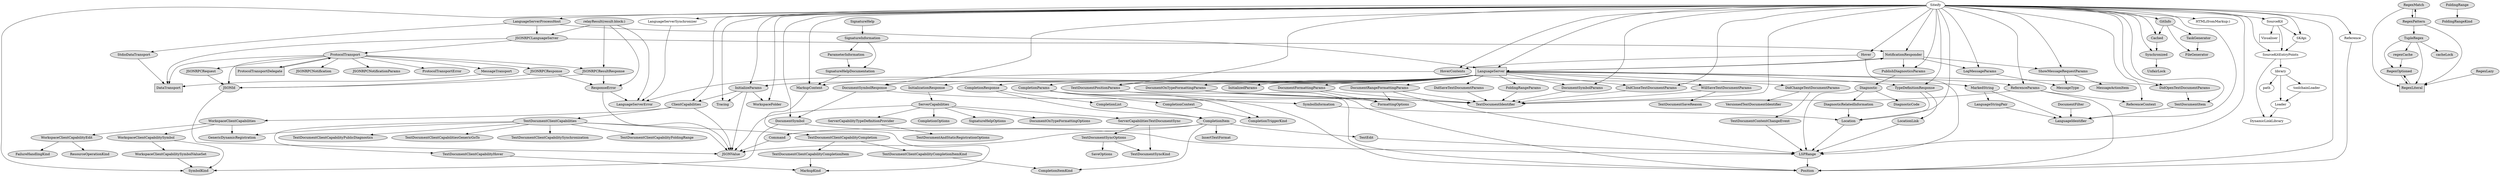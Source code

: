 digraph sweep {
	graph [_draw_="c 9 -#fffffe00 C 7 -#ffffff P 4 0 0 0 756 8606 756 8606 0 ",
		bb="0,0,8606,756",
		xdotversion=1.6
	];
	node [label="\N"];
	0	 [_draw_="c 7 -#000000 C 7 -#ffffff E 7634 522 90.01 18 ",
		_ldraw_="F 14 11 -Times-Roman c 7 -#000000 T 7634 518.3 0 123 20 -SourceKitEntryPoints ",
		fillcolor="#ffffff",
		height=0.5,
		href="SourceKit.swift.html#98_13",
		label=SourceKitEntryPoints,
		pos="7634,522",
		style=filled,
		tooltip="siteify/SourceKit.swift",
		width=2.5047];
	1	 [_draw_="c 7 -#000000 C 7 -#ffffff E 7634 450 35.15 18 ",
		_ldraw_="F 14 11 -Times-Roman c 7 -#000000 T 7634 446.3 0 38 7 -library ",
		fillcolor="#ffffff",
		height=0.5,
		href="SourceKit.swift.html#96_12",
		label=library,
		pos="7634,450",
		style=filled,
		tooltip="siteify/SourceKit.swift",
		width=0.97357];
	0 -> 1	 [_draw_="c 7 -#000000 B 4 7634 503.7 7634 495.98 7634 486.71 7634 478.11 ",
		_hdraw_="S 5 -solid c 7 -#000000 C 7 -#000000 P 3 7637.5 478.1 7634 468.1 7630.5 478.1 ",
		pos="e,7634,468.1 7634,503.7 7634,495.98 7634,486.71 7634,478.11",
		width=65];
	10	 [_draw_="c 7 -#000000 C 7 -#ffffff E 7659 234 88.09 18 ",
		_ldraw_="F 14 11 -Times-Roman c 7 -#000000 T 7659 230.3 0 120 18 -DynamicLinkLibrary ",
		fillcolor="#ffffff",
		height=0.5,
		href="SourceKit.swift.html#46_7",
		label=DynamicLinkLibrary,
		pos="7659,234",
		style=filled,
		tooltip="siteify/SourceKit.swift",
		width=2.4499];
	0 -> 10	 [_draw_="c 7 -#000000 B 7 7652.32 504.14 7674.86 481.95 7711.76 440.51 7725 396 7739.72 346.51 7705.36 291.33 7680.9 260.12 ",
		_hdraw_="S 5 -solid c 7 -#000000 C 7 -#000000 P 3 7683.32 257.55 7674.31 251.98 7677.88 261.96 ",
		pos="e,7674.3,251.98 7652.3,504.14 7674.9,481.95 7711.8,440.51 7725,396 7739.7,346.51 7705.4,291.33 7680.9,260.12",
		width=65];
	106	 [_draw_="c 7 -#000000 C 7 -#ffffff E 7652 306 36.1 18 ",
		_ldraw_="F 14 11 -Times-Roman c 7 -#000000 T 7652 302.3 0 40 6 -Loader ",
		fillcolor="#ffffff",
		height=0.5,
		href="SourceKit.swift.html#73_7",
		label=Loader,
		pos="7652,306",
		style=filled,
		tooltip="siteify/SourceKit.swift",
		width=1.0055];
	1 -> 106	 [_draw_="c 7 -#000000 B 4 7636.17 431.87 7639.24 407.67 7644.87 363.21 7648.53 334.39 ",
		_hdraw_="S 5 -solid c 7 -#000000 C 7 -#000000 P 3 7652.04 334.55 7649.82 324.19 7645.09 333.67 ",
		pos="e,7649.8,324.19 7636.2,431.87 7639.2,407.67 7644.9,363.21 7648.5,334.39",
		width=1];
	125	 [_draw_="c 7 -#000000 C 7 -#ffffff E 7536 378 70.29 18 ",
		_ldraw_="F 14 11 -Times-Roman c 7 -#000000 T 7536 374.3 0 92 15 -toolchainLoader ",
		fillcolor="#ffffff",
		height=0.5,
		href="SourceKit.swift.html#67_4",
		label=toolchainLoader,
		pos="7536,378",
		style=filled,
		tooltip="siteify/SourceKit.swift",
		width=1.9471];
	1 -> 125	 [_draw_="c 7 -#000000 B 4 7614.17 434.83 7600.58 425.13 7582.28 412.06 7566.8 401 ",
		_hdraw_="S 5 -solid c 7 -#000000 C 7 -#000000 P 3 7568.72 398.07 7558.54 395.1 7564.65 403.76 ",
		pos="e,7558.5,395.1 7614.2,434.83 7600.6,425.13 7582.3,412.06 7566.8,401",
		width=1];
	127	 [_draw_="c 7 -#000000 C 7 -#ffffff E 7689 378 27 18 ",
		_ldraw_="F 14 11 -Times-Roman c 7 -#000000 T 7689 374.3 0 25 4 -path ",
		fillcolor="#ffffff",
		height=0.5,
		href="SourceKit.swift.html#94_16",
		label=path,
		pos="7689,378",
		style=filled,
		tooltip="siteify/SourceKit.swift",
		width=0.75];
	1 -> 127	 [_draw_="c 7 -#000000 B 4 7646.48 433.12 7653.61 424.04 7662.69 412.49 7670.62 402.39 ",
		_hdraw_="S 5 -solid c 7 -#000000 C 7 -#000000 P 3 7673.52 404.37 7676.95 394.34 7668.02 400.04 ",
		pos="e,7676.9,394.34 7646.5,433.12 7653.6,424.04 7662.7,412.49 7670.6,402.39",
		width=1];
	2	 [_draw_="c 7 -#000000 C 7 -#ffffff E 7562 666 47.17 18 ",
		_ldraw_="F 14 11 -Times-Roman c 7 -#000000 T 7562 662.3 0 57 9 -SourceKit ",
		fillcolor="#ffffff",
		height=0.5,
		href="SourceKit.swift.html#169_13",
		label=SourceKit,
		pos="7562,666",
		style=filled,
		tooltip="siteify/SourceKit.swift",
		width=1.3117];
	2 -> 0	 [_draw_="c 7 -#000000 B 7 7563.92 647.68 7566.55 629.04 7572.46 598.97 7585 576 7590.7 565.56 7598.91 555.57 7606.99 547.14 ",
		_hdraw_="S 5 -solid c 7 -#000000 C 7 -#000000 P 3 7609.67 549.4 7614.29 539.86 7604.73 544.44 ",
		pos="e,7614.3,539.86 7563.9,647.68 7566.5,629.04 7572.5,598.97 7585,576 7590.7,565.56 7598.9,555.57 7607,547.14",
		width=73];
	19	 [_draw_="c 7 -#000000 C 7 -#ffffff E 7502 594 35.62 18 ",
		_ldraw_="F 14 11 -Times-Roman c 7 -#000000 T 7502 590.3 0 39 5 -SKApi ",
		fillcolor="#ffffff",
		height=0.5,
		href="SourceKit.swift.html#167_11",
		label=SKApi,
		pos="7502,594",
		style=filled,
		tooltip="siteify/SourceKit.swift",
		width=0.98259];
	2 -> 19	 [_draw_="c 7 -#000000 B 4 7548.08 648.76 7540.33 639.71 7530.53 628.29 7521.97 618.3 ",
		_hdraw_="S 5 -solid c 7 -#000000 C 7 -#000000 P 3 7524.59 615.98 7515.43 610.67 7519.28 620.54 ",
		pos="e,7515.4,610.67 7548.1,648.76 7540.3,639.71 7530.5,628.29 7522,618.3",
		width=73];
	48	 [_draw_="c 7 -#000000 C 7 -#ffffff P 4 7667.25 612 7594.75 612 7594.75 576 7667.25 576 ",
		_ldraw_="F 14 11 -Times-Roman c 7 -#000000 T 7631 590.3 0 57 10 -Visualiser ",
		fillcolor="#ffffff",
		height=0.5,
		href="SourceKit.swift.html#18_9",
		label=Visualiser,
		pos="7631,594",
		shape=box,
		style=filled,
		tooltip="siteify/SourceKit.swift",
		width=1.0069];
	2 -> 48	 [_draw_="c 7 -#000000 B 4 7578 648.76 7586.63 640.01 7597.45 629.03 7607.06 619.28 ",
		_hdraw_="S 5 -solid c 7 -#000000 C 7 -#000000 P 3 7609.59 621.7 7614.12 612.12 7604.61 616.79 ",
		pos="e,7614.1,612.12 7578,648.76 7586.6,640.01 7597.5,629.03 7607.1,619.28",
		width=4];
	3	 [_draw_="c 7 -#000000 C 7 -#e0e0e0 E 7930 450 119.38 18 ",
		_ldraw_="F 14 11 -Times-Roman c 7 -#000000 T 7930 446.3 0 168 26 -SignatureHelpDocumentation ",
		fillcolor="#e0e0e0",
		height=0.5,
		href="SignatureHelp.swift.html#47_12",
		label=SignatureHelpDocumentation,
		pos="7930,450",
		style=filled,
		tooltip=".build/checkouts/SwiftLSPClient/SwiftLSPClient/Types/Features/SignatureHelp.swift",
		width=3.3137];
	4	 [_draw_="c 7 -#000000 C 7 -#e0e0e0 E 8004 378 68.37 18 ",
		_ldraw_="F 14 11 -Times-Roman c 7 -#000000 T 8004 374.3 0 89 13 -MarkupContent ",
		fillcolor="#e0e0e0",
		height=0.5,
		href="Basic.swift.html#146_14",
		label=MarkupContent,
		pos="8004,378",
		style=filled,
		tooltip=".build/checkouts/SwiftLSPClient/SwiftLSPClient/Types/Basic.swift",
		width=1.8923];
	3 -> 4	 [_draw_="c 7 -#000000 B 4 7947.91 432.05 7957.25 423.22 7968.83 412.27 7979.03 402.62 ",
		_hdraw_="S 5 -solid c 7 -#000000 C 7 -#000000 P 3 7981.65 404.96 7986.51 395.55 7976.84 399.88 ",
		pos="e,7986.5,395.55 7947.9,432.05 7957.3,423.22 7968.8,412.27 7979,402.62",
		width=2];
	95	 [_draw_="c 7 -#000000 C 7 -#e0e0e0 E 8141 18 57.27 18 ",
		_ldraw_="F 14 11 -Times-Roman c 7 -#000000 T 8141 14.3 0 73 10 -MarkupKind ",
		fillcolor="#e0e0e0",
		height=0.5,
		href="Basic.swift.html#13_12",
		label=MarkupKind,
		pos="8141,18",
		style=filled,
		tooltip=".build/checkouts/SwiftLSPClient/SwiftLSPClient/Types/Basic.swift",
		width=1.5951];
	4 -> 95	 [_draw_="c 7 -#000000 B 13 8071.53 375.2 8163.54 368.75 8317 341.96 8317 235 8317 235 8317 235 8317 161 8317 120.55 8324.91 102.2 8298 72 \
8274.6 45.74 8237.74 32.47 8205.61 25.78 ",
		_hdraw_="S 5 -solid c 7 -#000000 C 7 -#000000 P 3 8205.85 22.26 8195.37 23.83 8204.54 29.14 ",
		pos="e,8195.4,23.828 8071.5,375.2 8163.5,368.75 8317,341.96 8317,235 8317,235 8317,235 8317,161 8317,120.55 8324.9,102.2 8298,72 8274.6,\
45.737 8237.7,32.471 8205.6,25.778",
		width=1];
	5	 [_draw_="c 7 -#000000 C 7 -#ffffff E 3576 738 35.15 18 ",
		_ldraw_="F 14 11 -Times-Roman c 7 -#000000 T 3576 734.3 0 38 7 -Siteify ",
		fillcolor="#ffffff",
		height=0.5,
		href="Siteify.swift.html#24_13",
		label=Siteify,
		pos="3576,738",
		style=filled,
		tooltip="siteify/Siteify.swift",
		width=0.97357];
	5 -> 0	 [_draw_="c 7 -#000000 B 13 3611.29 736.96 4002.85 736.43 7522.65 730.4 7618 684 7654.95 666.02 7662.33 650.75 7676 612 7681.32 596.91 7681.26 \
591.11 7676 576 7672.37 565.58 7665.75 555.67 7658.82 547.3 ",
		_hdraw_="S 5 -solid c 7 -#000000 C 7 -#000000 P 3 7661.41 544.95 7652.17 539.78 7656.17 549.59 ",
		pos="e,7652.2,539.78 3611.3,736.96 4002.8,736.43 7522.7,730.4 7618,684 7654.9,666.02 7662.3,650.75 7676,612 7681.3,596.91 7681.3,591.11 \
7676,576 7672.4,565.58 7665.7,555.67 7658.8,547.3",
		width=6];
	5 -> 2	 [_draw_="c 7 -#000000 B 7 3611.16 737.02 3977.29 737.16 7087.77 736.8 7494 684 7501.22 683.06 7508.77 681.63 7516.12 680 ",
		_hdraw_="S 5 -solid c 7 -#000000 C 7 -#000000 P 3 7517.03 683.38 7525.95 677.66 7515.41 676.57 ",
		pos="e,7525.9,677.66 3611.2,737.02 3977.3,737.16 7087.8,736.8 7494,684 7501.2,683.06 7508.8,681.63 7516.1,680",
		width=10];
	5 -> 4	 [_draw_="c 7 -#000000 B 16 3611.17 737.02 4022.68 737.2 7909.25 737.49 8013 684 8056.54 661.56 8078 643.98 8078 595 8078 595 8078 595 8078 \
521 8078 480.46 8077.72 467.42 8058 432 8051.76 420.79 8042.42 410.42 8033.26 401.88 ",
		_hdraw_="S 5 -solid c 7 -#000000 C 7 -#000000 P 3 8035.48 399.17 8025.68 395.16 8030.84 404.41 ",
		pos="e,8025.7,395.16 3611.2,737.02 4022.7,737.2 7909.2,737.49 8013,684 8056.5,661.56 8078,643.98 8078,595 8078,595 8078,595 8078,521 \
8078,480.46 8077.7,467.42 8058,432 8051.8,420.79 8042.4,410.42 8033.3,401.88",
		width=1];
	6	 [_draw_="c 7 -#000000 C 7 -#e0e0e0 E 943 450 83.26 18 ",
		_ldraw_="F 14 11 -Times-Roman c 7 -#000000 T 943 446.3 0 113 16 -LogMessageParams ",
		fillcolor="#e0e0e0",
		height=0.5,
		href="LogMessageParams.swift.html#11_14",
		label=LogMessageParams,
		pos="943,450",
		style=filled,
		tooltip=".build/checkouts/SwiftLSPClient/SwiftLSPClient/Types/Window/LogMessageParams.swift",
		width=2.3173];
	5 -> 6	 [_draw_="c 7 -#000000 B 10 3540.54 737.08 3240.07 737.63 1128.33 739.53 1008 684 969.13 666.06 959.34 651.97 944 612 926.99 567.69 932.11 \
511.33 937.48 478.39 ",
		_hdraw_="S 5 -solid c 7 -#000000 C 7 -#000000 P 3 940.99 478.63 939.28 468.18 934.1 477.42 ",
		pos="e,939.28,468.18 3540.5,737.08 3240.1,737.63 1128.3,739.53 1008,684 969.13,666.06 959.34,651.97 944,612 926.99,567.69 932.11,511.33 \
937.48,478.39",
		width=2];
	7	 [_draw_="c 7 -#000000 C 7 -#e0e0e0 E 615 522 60.17 18 ",
		_ldraw_="F 14 11 -Times-Roman c 7 -#000000 T 615 518.3 0 77 12 -Synchronized ",
		fillcolor="#e0e0e0",
		height=0.5,
		href="Parallel.swift.html#57_13",
		label=Synchronized,
		pos="615,522",
		style=filled,
		tooltip=".build/checkouts/Parallel/Sources/Parallel.swift",
		width=1.6728];
	5 -> 7	 [_draw_="c 7 -#000000 B 7 3540.84 736.87 3216.2 735.65 751.7 725.01 689 684 643.19 654.04 625.31 587.95 618.67 550.43 ",
		_hdraw_="S 5 -solid c 7 -#000000 C 7 -#000000 P 3 622.07 549.52 617.01 540.21 615.16 550.64 ",
		pos="e,617.01,540.21 3540.8,736.87 3216.2,735.65 751.7,725.01 689,684 643.19,654.04 625.31,587.95 618.67,550.43",
		width=14];
	9	 [_draw_="c 7 -#000000 C 7 -#e0e0e0 E 2811 234 76.54 18 ",
		_ldraw_="F 14 11 -Times-Roman c 7 -#000000 T 2811 230.3 0 102 14 -DocumentSymbol ",
		fillcolor="#e0e0e0",
		height=0.5,
		href="DocumentSymbol.swift.html#56_14",
		label=DocumentSymbol,
		pos="2811,234",
		style=filled,
		tooltip=".build/checkouts/SwiftLSPClient/SwiftLSPClient/Types/DocumentSymbol.swift",
		width=2.1207];
	5 -> 9	 [_draw_="c 7 -#000000 B 10 3611.06 736.78 3832.45 734.37 5016.9 705.34 4691 360 4643.56 309.73 4138.97 328.44 4070 324 3625.63 295.41 3093.4 \
256.13 2892.82 241.14 ",
		_hdraw_="S 5 -solid c 7 -#000000 C 7 -#000000 P 3 2892.9 237.64 2882.66 240.39 2892.38 244.62 ",
		pos="e,2882.7,240.39 3611.1,736.78 3832.5,734.37 5016.9,705.34 4691,360 4643.6,309.73 4139,328.44 4070,324 3625.6,295.41 3093.4,256.13 \
2892.8,241.14",
		width=25];
	14	 [_draw_="c 7 -#000000 C 7 -#e0e0e0 E 2644 306 98.19 18 ",
		_ldraw_="F 14 11 -Times-Roman c 7 -#000000 T 2644 302.3 0 136 22 -TextDocumentIdentifier ",
		fillcolor="#e0e0e0",
		height=0.5,
		href="TextDocumentIndentifier.swift.html#11_14",
		label=TextDocumentIdentifier,
		pos="2644,306",
		style=filled,
		tooltip=".build/checkouts/SwiftLSPClient/SwiftLSPClient/Types/TextDocumentIndentifier.swift",
		width=2.7332];
	5 -> 14	 [_draw_="c 7 -#000000 B 19 3540.82 737.08 3391.33 737.08 2794.26 733.78 2307 684 2062.84 659.06 1762 840.43 1762 595 1762 595 1762 595 1762 \
449 1762 408.55 1750.17 386.19 1781 360 1844.67 305.91 2448.87 332.28 2532 324 2542.38 322.97 2553.27 321.63 2564.01 320.16 ",
		_hdraw_="S 5 -solid c 7 -#000000 C 7 -#000000 P 3 2564.82 323.58 2574.24 318.72 2563.85 316.65 ",
		pos="e,2574.2,318.72 3540.8,737.08 3391.3,737.08 2794.3,733.78 2307,684 2062.8,659.06 1762,840.43 1762,595 1762,595 1762,595 1762,449 \
1762,408.55 1750.2,386.19 1781,360 1844.7,305.91 2448.9,332.28 2532,324 2542.4,322.97 2553.3,321.63 2564,320.16",
		width=2];
	5 -> 19	 [_draw_="c 7 -#000000 B 7 3611.06 737.01 3992.75 737.05 7364.68 735.9 7452 684 7474.65 670.54 7487.86 642.69 7494.95 621.71 ",
		_hdraw_="S 5 -solid c 7 -#000000 C 7 -#000000 P 3 7498.32 622.65 7497.95 612.06 7491.64 620.57 ",
		pos="e,7498,612.06 3611.1,737.01 3992.8,737.05 7364.7,735.9 7452,684 7474.6,670.54 7487.9,642.69 7494.9,621.71",
		width=6];
	20	 [_draw_="c 7 -#000000 C 7 -#e0e0e0 P 4 3206.25 540 3063.75 540 3063.75 504 3206.25 504 ",
		_ldraw_="F 14 11 -Times-Roman c 7 -#000000 T 3135 518.3 0 127 21 -NotificationResponder ",
		fillcolor="#e0e0e0",
		height=0.5,
		href="LanguageServer.swift.html#78_16",
		label=NotificationResponder,
		pos="3135,522",
		shape=box,
		style=filled,
		tooltip=".build/checkouts/SwiftLSPClient/SwiftLSPClient/LanguageServer.swift",
		width=1.9792];
	5 -> 20	 [_draw_="c 7 -#000000 B 4 3551.34 725.04 3479.71 690.27 3270.86 588.93 3179.11 544.4 ",
		_hdraw_="S 5 -solid c 7 -#000000 C 7 -#000000 P 3 3180.6 541.24 3170.08 540.02 3177.55 547.54 ",
		pos="e,3170.1,540.02 3551.3,725.04 3479.7,690.27 3270.9,588.93 3179.1,544.4",
		width=1];
	21	 [_draw_="c 7 -#000000 C 7 -#e0e0e0 P 4 3189 468 3081 468 3081 432 3189 432 ",
		_ldraw_="F 14 11 -Times-Roman c 7 -#000000 T 3135 446.3 0 92 14 -LanguageServer ",
		fillcolor="#e0e0e0",
		height=0.5,
		href="LanguageServer.swift.html#49_16",
		label=LanguageServer,
		pos="3135,450",
		shape=box,
		style=filled,
		tooltip=".build/checkouts/SwiftLSPClient/SwiftLSPClient/LanguageServer.swift",
		width=1.5];
	5 -> 21	 [_draw_="c 7 -#000000 B 7 3555.35 722.99 3529.28 705.35 3482.99 674.16 3443 648 3345.19 584 3228.72 510.14 3171.05 473.72 ",
		_hdraw_="S 5 -solid c 7 -#000000 C 7 -#000000 P 3 3172.64 470.58 3162.31 468.2 3168.9 476.5 ",
		pos="e,3162.3,468.2 3555.4,722.99 3529.3,705.35 3483,674.16 3443,648 3345.2,584 3228.7,510.14 3171.1,473.72",
		width=16];
	27	 [_draw_="c 7 -#000000 C 7 -#e0e0e0 E 696 234 42.35 18 ",
		_ldraw_="F 14 11 -Times-Roman c 7 -#000000 T 696 230.3 0 50 8 -Location ",
		fillcolor="#e0e0e0",
		height=0.5,
		href="Location.swift.html#11_14",
		label=Location,
		pos="696,234",
		style=filled,
		tooltip=".build/checkouts/SwiftLSPClient/SwiftLSPClient/Types/Location.swift",
		width=1.1791];
	5 -> 27	 [_draw_="c 7 -#000000 B 16 3540.82 737.06 3215.63 737.58 738.36 739.64 415 684 292.56 662.93 150 719.24 150 595 150 595 150 595 150 377 150 \
358.13 101.47 354.24 258 288 326.47 259.03 542.97 243.52 643.61 237.71 ",
		_hdraw_="S 5 -solid c 7 -#000000 C 7 -#000000 P 3 644.07 241.19 653.85 237.13 643.67 234.21 ",
		pos="e,653.85,237.13 3540.8,737.06 3215.6,737.58 738.36,739.64 415,684 292.56,662.93 150,719.24 150,595 150,595 150,595 150,377 150,358.13 \
101.47,354.24 258,288 326.47,259.03 542.97,243.52 643.61,237.71",
		width=4];
	28	 [_draw_="c 7 -#000000 C 7 -#e0e0e0 E 1291 18 39.95 18 ",
		_ldraw_="F 14 11 -Times-Roman c 7 -#000000 T 1291 14.3 0 46 8 -Position ",
		fillcolor="#e0e0e0",
		height=0.5,
		href="Position.swift.html#11_14",
		label=Position,
		pos="1291,18",
		style=filled,
		tooltip=".build/checkouts/SwiftLSPClient/SwiftLSPClient/Types/Position.swift",
		width=1.1152];
	5 -> 28	 [_draw_="c 7 -#000000 B 16 3540.77 736.81 3180.8 734.86 181.4 717.6 97 684 42.64 662.36 0 653.51 0 595 0 595 0 595 0 161 0 81.95 78.14 94.25 \
154 72 259.07 41.18 1034.52 24 1240.75 19.94 ",
		_hdraw_="S 5 -solid c 7 -#000000 C 7 -#000000 P 3 1241.05 23.44 1250.98 19.74 1240.91 16.44 ",
		pos="e,1251,19.742 3540.8,736.81 3180.8,734.86 181.4,717.6 97,684 42.64,662.36 0,653.51 0,595 0,595 0,595 0,161 0,81.948 78.143,94.249 \
154,72 259.07,41.182 1034.5,23.999 1240.7,19.942",
		width=12];
	31	 [_draw_="c 7 -#000000 C 7 -#e0e0e0 E 1917 378 126.61 18 ",
		_ldraw_="F 14 11 -Times-Roman c 7 -#000000 T 1917 374.3 0 179 26 -DidCloseTextDocumentParams ",
		fillcolor="#e0e0e0",
		height=0.5,
		href="TextSynchronization.swift.html#78_14",
		label=DidCloseTextDocumentParams,
		pos="1917,378",
		style=filled,
		tooltip=".build/checkouts/SwiftLSPClient/SwiftLSPClient/Types/TextSynchronization.swift",
		width=3.5103];
	5 -> 31	 [_draw_="c 7 -#000000 B 10 3540.93 737.06 3329.98 736.96 2239 729.95 2239 595 2239 595 2239 595 2239 521 2239 467.15 2086.35 420.14 1991.26 \
396.08 ",
		_hdraw_="S 5 -solid c 7 -#000000 C 7 -#000000 P 3 1991.94 392.64 1981.39 393.61 1990.24 399.43 ",
		pos="e,1981.4,393.61 3540.9,737.06 3330,736.96 2239,729.95 2239,595 2239,595 2239,595 2239,521 2239,467.15 2086.4,420.14 1991.3,396.08",
		width=1];
	33	 [_draw_="c 7 -#000000 C 7 -#e0e0e0 E 6996 450 65.47 18 ",
		_ldraw_="F 14 11 -Times-Roman c 7 -#000000 T 6996 446.3 0 85 13 -HoverContents ",
		fillcolor="#e0e0e0",
		height=0.5,
		href="Hover.swift.html#11_12",
		label=HoverContents,
		pos="6996,450",
		style=filled,
		tooltip=".build/checkouts/SwiftLSPClient/SwiftLSPClient/Types/Features/Hover.swift",
		width=1.8145];
	5 -> 33	 [_draw_="c 7 -#000000 B 10 3611.05 736.73 3845.64 734.86 5190.85 722.54 5599 684 6191.27 628.08 6335.92 580.98 6920 468 6925.78 466.88 6931.8 \
465.65 6937.8 464.38 ",
		_hdraw_="S 5 -solid c 7 -#000000 C 7 -#000000 P 3 6938.81 467.74 6947.84 462.21 6937.33 460.9 ",
		pos="e,6947.8,462.21 3611,736.73 3845.6,734.86 5190.9,722.54 5599,684 6191.3,628.08 6335.9,580.98 6920,468 6925.8,466.88 6931.8,465.65 \
6937.8,464.38",
		width=1];
	35	 [_draw_="c 7 -#000000 C 7 -#ffffff E 75 594 47.17 18 ",
		_ldraw_="F 14 11 -Times-Roman c 7 -#000000 T 75 590.3 0 57 9 -Reference ",
		fillcolor="#ffffff",
		height=0.5,
		href="Siteify.swift.html#669_7",
		label=Reference,
		pos="75,594",
		style=filled,
		tooltip="siteify/Siteify.swift",
		width=1.3117];
	5 -> 35	 [_draw_="c 7 -#000000 B 7 3540.84 736.91 3183.17 735.92 215.12 726.48 136 684 111.35 670.77 94.7 642.68 85.11 621.58 ",
		_hdraw_="S 5 -solid c 7 -#000000 C 7 -#000000 P 3 88.23 619.98 81.07 612.17 81.79 622.74 ",
		pos="e,81.074,612.17 3540.8,736.91 3183.2,735.92 215.12,726.48 136,684 111.35,670.77 94.701,642.68 85.106,621.58",
		width=8];
	36	 [_draw_="c 7 -#000000 C 7 -#e0e0e0 E 5355 522 33.22 18 ",
		_ldraw_="F 14 11 -Times-Roman c 7 -#000000 T 5355 518.3 0 35 5 -Hover ",
		fillcolor="#e0e0e0",
		height=0.5,
		href="Hover.swift.html#46_14",
		label=Hover,
		pos="5355,522",
		style=filled,
		tooltip=".build/checkouts/SwiftLSPClient/SwiftLSPClient/Types/Features/Hover.swift",
		width=0.91871];
	5 -> 36	 [_draw_="c 7 -#000000 B 7 3611.02 737.09 3850.42 737.54 5238.45 737.83 5308 684 5348.87 652.37 5355.66 587.21 5355.98 550.22 ",
		_hdraw_="S 5 -solid c 7 -#000000 C 7 -#000000 P 3 5359.48 550.12 5355.91 540.15 5352.48 550.17 ",
		pos="e,5355.9,540.15 3611,737.09 3850.4,737.54 5238.5,737.83 5308,684 5348.9,652.37 5355.7,587.21 5356,550.22",
		width=1];
	37	 [_draw_="c 7 -#000000 C 7 -#e0e0e0 E 1291 90 49.09 18 ",
		_ldraw_="F 14 11 -Times-Roman c 7 -#000000 T 1291 86.3 0 60 8 -LSPRange ",
		fillcolor="#e0e0e0",
		height=0.5,
		href="LSPRange.swift.html#11_14",
		label=LSPRange,
		pos="1291,90",
		style=filled,
		tooltip=".build/checkouts/SwiftLSPClient/SwiftLSPClient/Types/LSPRange.swift",
		width=1.3666];
	5 -> 37	 [_draw_="c 7 -#000000 B 25 3540.91 736.84 3238.95 735.44 1087.18 724.06 958 684 818.83 640.84 814.92 567.94 684 504 639.29 482.17 620.6 493.7 \
578 468 558.08 455.98 561.17 441.65 540 432 389.25 363.31 310.32 482.44 169 396 128.93 371.49 112 353.97 112 307 112 307 112 307 \
112 233 112 118.98 992.34 95.98 1231.6 91.84 ",
		_hdraw_="S 5 -solid c 7 -#000000 C 7 -#000000 P 3 1231.9 95.33 1241.84 91.66 1231.78 88.33 ",
		pos="e,1241.8,91.665 3540.9,736.84 3239,735.44 1087.2,724.06 958,684 818.83,640.84 814.92,567.94 684,504 639.29,482.17 620.6,493.7 578,\
468 558.08,455.98 561.17,441.65 540,432 389.25,363.31 310.32,482.44 169,396 128.93,371.49 112,353.97 112,307 112,307 112,307 112,\
233 112,118.98 992.34,95.983 1231.6,91.838",
		width=6];
	38	 [_draw_="c 7 -#000000 C 7 -#e0e0e0 E 991 594 37.54 18 ",
		_ldraw_="F 14 11 -Times-Roman c 7 -#000000 T 991 590.3 0 42 6 -Cached ",
		fillcolor="#e0e0e0",
		height=0.5,
		href="Parallel.swift.html#74_13",
		label=Cached,
		pos="991,594",
		style=filled,
		tooltip=".build/checkouts/Parallel/Sources/Parallel.swift",
		width=1.0375];
	5 -> 38	 [_draw_="c 7 -#000000 B 7 3541.03 736.74 3240.25 734.47 1099.4 717.16 1043 684 1020.06 670.52 1006.23 642.68 998.66 621.7 ",
		_hdraw_="S 5 -solid c 7 -#000000 C 7 -#000000 P 3 1001.93 620.43 995.44 612.05 995.29 622.65 ",
		pos="e,995.44,612.05 3541,736.74 3240.3,734.47 1099.4,717.16 1043,684 1020.1,670.52 1006.2,642.68 998.66,621.7",
		width=7];
	43	 [_draw_="c 7 -#000000 C 7 -#e0e0e0 E 1176 450 119.38 18 ",
		_ldraw_="F 14 11 -Times-Roman c 7 -#000000 T 1176 446.3 0 168 24 -ShowMessageRequestParams ",
		fillcolor="#e0e0e0",
		height=0.5,
		href="ShowMessageRequest.swift.html#11_14",
		label=ShowMessageRequestParams,
		pos="1176,450",
		style=filled,
		tooltip=".build/checkouts/SwiftLSPClient/SwiftLSPClient/Types/Window/ShowMessageRequest.swift",
		width=3.3137];
	5 -> 43	 [_draw_="c 7 -#000000 B 7 3540.95 737.12 3262.96 737.95 1422.63 741.25 1322 684 1241.84 638.39 1199.52 528.93 1183.58 477.96 ",
		_hdraw_="S 5 -solid c 7 -#000000 C 7 -#000000 P 3 1186.9 476.86 1180.65 468.3 1180.2 478.88 ",
		pos="e,1180.7,468.3 3541,737.12 3263,737.95 1422.6,741.25 1322,684 1241.8,638.39 1199.5,528.93 1183.6,477.96",
		width=1];
	56	 [_draw_="c 7 -#000000 C 7 -#e0e0e0 E 954 378 74.14 18 ",
		_ldraw_="F 14 11 -Times-Roman c 7 -#000000 T 954 374.3 0 98 15 -ReferenceParams ",
		fillcolor="#e0e0e0",
		height=0.5,
		href="Reference.swift.html#19_14",
		label=ReferenceParams,
		pos="954,378",
		style=filled,
		tooltip=".build/checkouts/SwiftLSPClient/SwiftLSPClient/Types/Features/Reference.swift",
		width=2.0569];
	5 -> 56	 [_draw_="c 7 -#000000 B 19 3540.59 737.2 3281.86 738.56 1687.06 744.38 1482 684 1409.1 662.53 1336 670.99 1336 595 1336 595 1336 595 1336 \
521 1336 478.97 1336.69 458.43 1304 432 1257.44 394.36 1096.03 406.01 1037 396 1030.72 394.93 1024.19 393.74 1017.67 392.5 ",
		_hdraw_="S 5 -solid c 7 -#000000 C 7 -#000000 P 3 1017.96 388.99 1007.48 390.51 1016.62 395.86 ",
		pos="e,1007.5,390.51 3540.6,737.2 3281.9,738.56 1687.1,744.38 1482,684 1409.1,662.53 1336,670.99 1336,595 1336,595 1336,595 1336,521 \
1336,478.97 1336.7,458.43 1304,432 1257.4,394.36 1096,406.01 1037,396 1030.7,394.93 1024.2,393.74 1017.7,392.5",
		width=1];
	57	 [_draw_="c 7 -#000000 C 7 -#e0e0e0 E 5746 306 76.54 18 ",
		_ldraw_="F 14 11 -Times-Roman c 7 -#000000 T 5746 302.3 0 102 18 -ClientCapabilities ",
		fillcolor="#e0e0e0",
		height=0.5,
		href="ClientCapabilities.swift.html#222_14",
		label=ClientCapabilities,
		pos="5746,306",
		style=filled,
		tooltip=".build/checkouts/SwiftLSPClient/SwiftLSPClient/Types/ClientCapabilities.swift",
		width=2.1207];
	5 -> 57	 [_draw_="c 7 -#000000 B 10 3611.24 736.85 3994.9 735.23 7382.65 719.84 7418 684 7437.64 664.09 7478.12 468.51 7342 360 7282.66 312.69 6156.88 \
307.54 5832.68 307.04 ",
		_hdraw_="S 5 -solid c 7 -#000000 C 7 -#000000 P 3 5832.4 303.54 5822.4 307.02 5832.39 310.54 ",
		pos="e,5822.4,307.02 3611.2,736.85 3994.9,735.23 7382.6,719.84 7418,684 7437.6,664.09 7478.1,468.51 7342,360 7282.7,312.69 6156.9,307.54 \
5832.7,307.04",
		width=1];
	62	 [_draw_="c 7 -#000000 C 7 -#e0e0e0 E 1529 666 37.54 18 ",
		_ldraw_="F 14 11 -Times-Roman c 7 -#000000 T 1529 662.3 0 42 7 -GitInfo ",
		fillcolor="#e0e0e0",
		height=0.5,
		href="GitInfo.swift.html#17_13",
		label=GitInfo,
		pos="1529,666",
		style=filled,
		tooltip=".build/checkouts/GitInfo/Sources/GitInfo.swift",
		width=1.0375];
	5 -> 62	 [_draw_="c 7 -#000000 B 7 3540.87 737.05 3351.65 737.1 2434.54 734.62 1687 684 1649.16 681.44 1606.4 676.73 1574.92 672.91 ",
		_hdraw_="S 5 -solid c 7 -#000000 C 7 -#000000 P 3 1575.05 669.4 1564.7 671.66 1574.2 676.35 ",
		pos="e,1564.7,671.66 3540.9,737.05 3351.6,737.1 2434.5,734.62 1687,684 1649.2,681.44 1606.4,676.73 1574.9,672.91",
		width=7];
	66	 [_draw_="c 7 -#000000 C 7 -#e0e0e0 E 4941 234 79.41 18 ",
		_ldraw_="F 14 11 -Times-Roman c 7 -#000000 T 4941 230.3 0 107 18 -LanguageIdentifier ",
		fillcolor="#e0e0e0",
		height=0.5,
		href="Basic.swift.html#52_12",
		label=LanguageIdentifier,
		pos="4941,234",
		style=filled,
		tooltip=".build/checkouts/SwiftLSPClient/SwiftLSPClient/Types/Basic.swift",
		width=2.2075];
	5 -> 66	 [_draw_="c 7 -#000000 B 19 3611.2 736.47 3807.36 733.42 4761.43 716.97 4888 684 4969.01 662.9 5054 678.71 5054 595 5054 595 5054 595 5054 \
449 5054 406.81 5044.7 394.9 5021 360 5007.56 340.21 4995.09 343.32 4981 324 4967.1 304.95 4956.49 280.29 4949.7 261.77 ",
		_hdraw_="S 5 -solid c 7 -#000000 C 7 -#000000 P 3 4952.95 260.45 4946.33 252.18 4946.35 262.78 ",
		pos="e,4946.3,252.18 3611.2,736.47 3807.4,733.42 4761.4,716.97 4888,684 4969,662.9 5054,678.71 5054,595 5054,595 5054,595 5054,449 5054,\
406.81 5044.7,394.9 5021,360 5007.6,340.21 4995.1,343.32 4981,324 4967.1,304.95 4956.5,280.29 4949.7,261.77",
		width=1];
	67	 [_draw_="c 7 -#000000 C 7 -#e0e0e0 E 4560 378 122.28 18 ",
		_ldraw_="F 14 11 -Times-Roman c 7 -#000000 T 4560 374.3 0 172 26 -TextDocumentPositionParams ",
		fillcolor="#e0e0e0",
		height=0.5,
		href="Basic.swift.html#122_14",
		label=TextDocumentPositionParams,
		pos="4560,378",
		style=filled,
		tooltip=".build/checkouts/SwiftLSPClient/SwiftLSPClient/Types/Basic.swift",
		width=3.3915];
	5 -> 67	 [_draw_="c 7 -#000000 B 10 3611.12 737.04 3747.98 736.26 4238 724.45 4238 595 4238 595 4238 595 4238 521 4238 467.01 4391.49 419.88 4486.52 \
395.88 ",
		_hdraw_="S 5 -solid c 7 -#000000 C 7 -#000000 P 3 4487.53 399.23 4496.38 393.42 4485.83 392.44 ",
		pos="e,4496.4,393.42 3611.1,737.04 3748,736.26 4238,724.45 4238,595 4238,595 4238,595 4238,521 4238,467.01 4391.5,419.88 4486.5,395.88",
		width=1];
	74	 [_draw_="c 7 -#000000 C 7 -#e0e0e0 E 695 450 107.34 18 ",
		_ldraw_="F 14 11 -Times-Roman c 7 -#000000 T 695 446.3 0 150 24 -PublishDiagnosticsParams ",
		fillcolor="#e0e0e0",
		height=0.5,
		href="Diagnostics.swift.html#52_14",
		label=PublishDiagnosticsParams,
		pos="695,450",
		style=filled,
		tooltip=".build/checkouts/SwiftLSPClient/SwiftLSPClient/Types/Diagnostics.swift",
		width=2.9846];
	5 -> 74	 [_draw_="c 7 -#000000 B 10 3540.95 736.8 3214.71 734.85 719.44 718.87 652 684 569.53 641.36 492.47 579.86 546 504 559.44 484.95 580.37 472.7 \
602.33 464.85 ",
		_hdraw_="S 5 -solid c 7 -#000000 C 7 -#000000 P 3 603.71 468.08 612.13 461.64 601.53 461.42 ",
		pos="e,612.13,461.64 3541,736.8 3214.7,734.85 719.44,718.87 652,684 569.53,641.36 492.47,579.86 546,504 559.44,484.95 580.37,472.7 602.33,\
464.85",
		width=2];
	77	 [_draw_="c 7 -#000000 C 7 -#e0e0e0 E 5152 378 69.32 18 ",
		_ldraw_="F 14 11 -Times-Roman c 7 -#000000 T 5152 374.3 0 91 16 -InitializeParams ",
		fillcolor="#e0e0e0",
		height=0.5,
		href="Initialization.swift.html#17_14",
		label=InitializeParams,
		pos="5152,378",
		style=filled,
		tooltip=".build/checkouts/SwiftLSPClient/SwiftLSPClient/Types/Initialization.swift",
		width=1.9242];
	5 -> 77	 [_draw_="c 7 -#000000 B 13 3611.17 736.69 3830.48 734.66 5003.16 722.03 5068 684 5107.91 660.59 5122 641.27 5122 595 5122 595 5122 595 5122 \
521 5122 480.16 5134.03 434.11 5142.85 405.82 ",
		_hdraw_="S 5 -solid c 7 -#000000 C 7 -#000000 P 3 5146.2 406.83 5145.93 396.24 5139.54 404.69 ",
		pos="e,5145.9,396.24 3611.2,736.69 3830.5,734.66 5003.2,722.03 5068,684 5107.9,660.59 5122,641.27 5122,595 5122,595 5122,595 5122,521 \
5122,480.16 5134,434.11 5142.9,405.82",
		width=1];
	80	 [_draw_="c 7 -#000000 C 7 -#e0e0e0 E 4814 306 81.34 18 ",
		_ldraw_="F 14 11 -Times-Roman c 7 -#000000 T 4814 302.3 0 110 16 -TextDocumentItem ",
		fillcolor="#e0e0e0",
		height=0.5,
		href="Basic.swift.html#90_14",
		label=TextDocumentItem,
		pos="4814,306",
		style=filled,
		tooltip=".build/checkouts/SwiftLSPClient/SwiftLSPClient/Types/Basic.swift",
		width=2.2624];
	5 -> 80	 [_draw_="c 7 -#000000 B 13 3611.24 737.33 3832.07 738.94 5016 740.78 5016 595 5016 595 5016 595 5016 449 5016 408.55 5024.56 389.61 4997 \
360 4981.55 343.4 4930.14 329.38 4885.73 319.93 ",
		_hdraw_="S 5 -solid c 7 -#000000 C 7 -#000000 P 3 4886.3 316.48 4875.8 317.87 4884.88 323.33 ",
		pos="e,4875.8,317.87 3611.2,737.33 3832.1,738.94 5016,740.78 5016,595 5016,595 5016,595 5016,449 5016,408.55 5024.6,389.61 4997,360 4981.5,\
343.4 4930.1,329.38 4885.7,319.93",
		width=3];
	82	 [_draw_="c 7 -#000000 C 7 -#e0e0e0 E 397 378 101.09 18 ",
		_ldraw_="F 14 11 -Times-Roman c 7 -#000000 T 397 374.3 0 140 22 -TypeDefinitionResponse ",
		fillcolor="#e0e0e0",
		height=0.5,
		href="TypeDefinition.swift.html#11_12",
		label=TypeDefinitionResponse,
		pos="397,378",
		style=filled,
		tooltip=".build/checkouts/SwiftLSPClient/SwiftLSPClient/Types/Features/TypeDefinition.swift",
		width=2.811];
	5 -> 82	 [_draw_="c 7 -#000000 B 13 3541.02 736.79 3216.65 734.79 742.1 718.41 591 684 498.51 662.93 397 689.86 397 595 397 595 397 595 397 521 397 \
481 397 434.65 397 406.08 ",
		_hdraw_="S 5 -solid c 7 -#000000 C 7 -#000000 P 3 400.5 406.05 397 396.05 393.5 406.05 ",
		pos="e,397,396.05 3541,736.79 3216.6,734.79 742.1,718.41 591,684 498.51,662.93 397,689.86 397,595 397,595 397,595 397,521 397,481 397,\
434.65 397,406.08",
		width=1];
	83	 [_draw_="c 7 -#000000 C 7 -#e0e0e0 E 1158 378 111.19 18 ",
		_ldraw_="F 14 11 -Times-Roman c 7 -#000000 T 1158 374.3 0 156 22 -DocumentSymbolResponse ",
		fillcolor="#e0e0e0",
		height=0.5,
		href="DocumentSymbol.swift.html#25_12",
		label=DocumentSymbolResponse,
		pos="1158,378",
		style=filled,
		tooltip=".build/checkouts/SwiftLSPClient/SwiftLSPClient/Types/DocumentSymbol.swift",
		width=3.0943];
	5 -> 83	 [_draw_="c 7 -#000000 B 13 3540.76 736.98 3293.55 736.73 1826.96 733.17 1748 684 1710.03 660.35 1701 639.73 1701 595 1701 595 1701 595 1701 \
521 1701 474.4 1397.79 418.15 1244.52 392.7 ",
		_hdraw_="S 5 -solid c 7 -#000000 C 7 -#000000 P 3 1245.08 389.24 1234.65 391.06 1243.94 396.15 ",
		pos="e,1234.6,391.06 3540.8,736.98 3293.6,736.73 1827,733.17 1748,684 1710,660.35 1701,639.73 1701,595 1701,595 1701,595 1701,521 1701,\
474.4 1397.8,418.15 1244.5,392.7",
		width=1];
	87	 [_draw_="c 7 -#000000 C 7 -#ffffff E 7089 666 118.41 18 ",
		_ldraw_="F 14 11 -Times-Roman c 7 -#000000 T 7089 662.3 0 167 26 -LanguageServerSynchronizer ",
		fillcolor="#ffffff",
		height=0.5,
		href="Synchronizer.swift.html#16_7",
		label=LanguageServerSynchronizer,
		pos="7089,666",
		style=filled,
		tooltip="siteify/Synchronizer.swift",
		width=3.2908];
	5 -> 87	 [_draw_="c 7 -#000000 B 7 3611.48 737.01 3927.3 737.02 6261.2 735.34 6960 684 6972.27 683.1 6985.15 681.81 6997.83 680.34 ",
		_hdraw_="S 5 -solid c 7 -#000000 C 7 -#000000 P 3 6998.43 683.8 7007.95 679.13 6997.6 676.85 ",
		pos="e,7007.9,679.13 3611.5,737.01 3927.3,737.02 6261.2,735.34 6960,684 6972.3,683.1 6985.1,681.81 6997.8,680.34",
		width=2];
	91	 [_draw_="c 7 -#000000 C 7 -#e0e0e0 E 839 306 76.54 18 ",
		_ldraw_="F 14 11 -Times-Roman c 7 -#000000 T 839 302.3 0 102 16 -ReferenceContext ",
		fillcolor="#e0e0e0",
		height=0.5,
		href="Reference.swift.html#11_14",
		label=ReferenceContext,
		pos="839,306",
		style=filled,
		tooltip=".build/checkouts/SwiftLSPClient/SwiftLSPClient/Types/Features/Reference.swift",
		width=2.1207];
	5 -> 91	 [_draw_="c 7 -#000000 B 19 3540.67 737.13 3267.96 738.05 1502.82 741.72 1274 684 1222.73 671.07 893.39 498.21 850 468 830.64 454.52 832.34 \
442.05 811 432 757.03 406.59 584.25 440.92 545 396 534.47 383.95 534.74 372.28 545 360 546.81 357.83 682.89 333.97 769.26 319.01 ",
		_hdraw_="S 5 -solid c 7 -#000000 C 7 -#000000 P 3 770.02 322.43 779.27 317.28 768.82 315.54 ",
		pos="e,779.27,317.28 3540.7,737.13 3268,738.05 1502.8,741.72 1274,684 1222.7,671.07 893.39,498.21 850,468 830.64,454.52 832.34,442.05 \
811,432 757.03,406.59 584.25,440.92 545,396 534.47,383.95 534.74,372.28 545,360 546.81,357.83 682.89,333.97 769.26,319.01",
		width=1];
	96	 [_draw_="c 7 -#000000 C 7 -#e0e0e0 E 4863 378 125.16 18 ",
		_ldraw_="F 14 11 -Times-Roman c 7 -#000000 T 4863 374.3 0 177 25 -DidOpenTextDocumentParams ",
		fillcolor="#e0e0e0",
		height=0.5,
		href="TextSynchronization.swift.html#11_14",
		label=DidOpenTextDocumentParams,
		pos="4863,378",
		style=filled,
		tooltip=".build/checkouts/SwiftLSPClient/SwiftLSPClient/Types/TextSynchronization.swift",
		width=3.4783];
	5 -> 96	 [_draw_="c 7 -#000000 B 13 3611.01 736.71 3788.52 735.07 4584.52 725.42 4686 684 4741.09 661.52 4786 654.5 4786 595 4786 595 4786 595 4786 \
521 4786 475.51 4816.92 430.65 4839.57 403.89 ",
		_hdraw_="S 5 -solid c 7 -#000000 C 7 -#000000 P 3 4842.36 406.02 4846.29 396.19 4837.08 401.42 ",
		pos="e,4846.3,396.19 3611,736.71 3788.5,735.07 4584.5,725.42 4686,684 4741.1,661.52 4786,654.5 4786,595 4786,595 4786,595 4786,521 4786,\
475.51 4816.9,430.65 4839.6,403.89",
		width=1];
	97	 [_draw_="c 7 -#000000 C 7 -#e0e0e0 E 5475 666 115.06 18 ",
		_ldraw_="F 14 11 -Times-Roman c 7 -#000000 T 5475 662.3 0 161 25 -LanguageServerProcessHost ",
		fillcolor="#e0e0e0",
		height=0.5,
		href="LanguageServerProcessHost.swift.html#20_13",
		label=LanguageServerProcessHost,
		pos="5475,666",
		style=filled,
		tooltip=".build/checkouts/SwiftLSPClient/SwiftLSPClient/LanguageServerProcessHost.swift",
		width=3.195];
	5 -> 97	 [_draw_="c 7 -#000000 B 7 3611.31 737.27 3793.88 738.38 4649.25 740.2 5346 684 5358.35 683 5371.33 681.65 5384.1 680.15 ",
		_hdraw_="S 5 -solid c 7 -#000000 C 7 -#000000 P 3 5384.77 683.59 5394.28 678.91 5383.93 676.64 ",
		pos="e,5394.3,678.91 3611.3,737.27 3793.9,738.38 4649.2,740.2 5346,684 5358.3,683 5371.3,681.65 5384.1,680.15",
		width=2];
	101	 [_draw_="c 7 -#000000 C 7 -#e0e0e0 E 5460 18 57.29 18 ",
		_ldraw_="F 14 11 -Times-Roman c 7 -#000000 T 5460 14.3 0 72 10 -SymbolKind ",
		fillcolor="#e0e0e0",
		height=0.5,
		href="SymbolKind.swift.html#11_12",
		label=SymbolKind,
		pos="5460,18",
		style=filled,
		tooltip=".build/checkouts/SwiftLSPClient/SwiftLSPClient/Types/SymbolKind.swift",
		width=1.586];
	5 -> 101	 [_draw_="c 7 -#000000 B 19 3611.25 736.83 4004.19 734.91 7552.1 716.67 7654 684 7719.98 662.84 7782 664.29 7782 595 7782 595 7782 595 7782 \
233 7782 192.55 7793.28 170.82 7763 144 7729.47 114.3 7004.7 74.79 6960 72 6407.25 37.48 5738.41 23.75 5527.23 20.08 ",
		_hdraw_="S 5 -solid c 7 -#000000 C 7 -#000000 P 3 5526.99 16.57 5516.93 19.9 5526.87 23.57 ",
		pos="e,5516.9,19.902 3611.2,736.83 4004.2,734.91 7552.1,716.67 7654,684 7720,662.84 7782,664.29 7782,595 7782,595 7782,595 7782,233 7782,\
192.55 7793.3,170.82 7763,144 7729.5,114.3 7004.7,74.792 6960,72 6407.2,37.479 5738.4,23.747 5527.2,20.079",
		width=2];
	116	 [_draw_="c 7 -#000000 C 7 -#e0e0e0 E 2166 378 103.49 18 ",
		_ldraw_="F 14 11 -Times-Roman c 7 -#000000 T 2166 374.3 0 144 20 -DocumentSymbolParams ",
		fillcolor="#e0e0e0",
		height=0.5,
		href="DocumentSymbol.swift.html#11_14",
		label=DocumentSymbolParams,
		pos="2166,378",
		style=filled,
		tooltip=".build/checkouts/SwiftLSPClient/SwiftLSPClient/Types/DocumentSymbol.swift",
		width=2.8749];
	5 -> 116	 [_draw_="c 7 -#000000 B 10 3540.98 735.68 3366.55 728.63 2600 692.12 2600 595 2600 595 2600 595 2600 521 2600 483.31 2360.55 423.27 2237.37 \
394.87 ",
		_hdraw_="S 5 -solid c 7 -#000000 C 7 -#000000 P 3 2237.79 391.38 2227.26 392.55 2236.23 398.2 ",
		pos="e,2227.3,392.55 3541,735.68 3366.6,728.63 2600,692.12 2600,595 2600,595 2600,595 2600,521 2600,483.31 2360.5,423.27 2237.4,394.87",
		width=1];
	117	 [_draw_="c 7 -#000000 C 7 -#e0e0e0 E 5029 306 38.49 18 ",
		_ldraw_="F 14 11 -Times-Roman c 7 -#000000 T 5029 302.3 0 44 7 -Tracing ",
		fillcolor="#e0e0e0",
		height=0.5,
		href="Initialization.swift.html#11_12",
		label=Tracing,
		pos="5029,306",
		style=filled,
		tooltip=".build/checkouts/SwiftLSPClient/SwiftLSPClient/Types/Initialization.swift",
		width=1.0694];
	5 -> 117	 [_draw_="c 7 -#000000 B 13 3610.98 736.82 3833 735.56 5038.88 726.73 5103 684 5231.7 598.22 5326.03 481.25 5230 360 5186.63 305.24 5144.02 \
343.69 5077 324 5073.9 323.09 5070.72 322.09 5067.52 321.06 ",
		_hdraw_="S 5 -solid c 7 -#000000 C 7 -#000000 P 3 5068.62 317.73 5058.02 317.85 5066.38 324.36 ",
		pos="e,5058,317.85 3611,736.82 3833,735.56 5038.9,726.73 5103,684 5231.7,598.22 5326,481.25 5230,360 5186.6,305.24 5144,343.69 5077,324 \
5073.9,323.09 5070.7,322.09 5067.5,321.06",
		width=2];
	120	 [_draw_="c 7 -#000000 C 7 -#e0e0e0 E 5161 306 75.09 18 ",
		_ldraw_="F 14 11 -Times-Roman c 7 -#000000 T 5161 302.3 0 100 15 -WorkspaceFolder ",
		fillcolor="#e0e0e0",
		height=0.5,
		href="WorkspaceFolder.swift.html#11_14",
		label=WorkspaceFolder,
		pos="5161,306",
		style=filled,
		tooltip=".build/checkouts/SwiftLSPClient/SwiftLSPClient/Types/WorkspaceFolder.swift",
		width=2.0888];
	5 -> 120	 [_draw_="c 7 -#000000 B 13 3611.2 737.24 3829.65 738.51 4995.57 742.53 5142 684 5260.97 636.45 5304.86 558.07 5282 432 5275.9 398.37 5277.23 \
385.96 5255 360 5242.78 345.72 5225.7 334.5 5209.45 326.12 ",
		_hdraw_="S 5 -solid c 7 -#000000 C 7 -#000000 P 3 5210.54 322.76 5200.02 321.52 5207.47 329.05 ",
		pos="e,5200,321.52 3611.2,737.24 3829.6,738.51 4995.6,742.53 5142,684 5261,636.45 5304.9,558.07 5282,432 5275.9,398.37 5277.2,385.96 \
5255,360 5242.8,345.72 5225.7,334.5 5209.5,326.12",
		width=1];
	132	 [_draw_="c 7 -#000000 C 7 -#ffffff E 7318 666 91.46 18 ",
		_ldraw_="F 14 11 -Times-Roman c 7 -#000000 T 7318 662.3 0 125 17 -HTML(fromMarkup:) ",
		fillcolor="#ffffff",
		height=0.5,
		href="Siteify.swift.html#710_5",
		label="HTML(fromMarkup:)",
		pos="7318,666",
		style=filled,
		tooltip="siteify/Siteify.swift",
		width=2.5367];
	5 -> 132	 [_draw_="c 7 -#000000 B 7 3611.07 736.81 3962.1 734.88 6837.83 718.07 7216 684 7225.36 683.16 7235.15 681.95 7244.81 680.56 ",
		_hdraw_="S 5 -solid c 7 -#000000 C 7 -#000000 P 3 7245.44 684 7254.8 679.05 7244.39 677.08 ",
		pos="e,7254.8,679.05 3611.1,736.81 3962.1,734.88 6837.8,718.07 7216,684 7225.4,683.16 7235.1,681.95 7244.8,680.56",
		width=1];
	133	 [_draw_="c 7 -#000000 C 7 -#e0e0e0 E 615 378 61.14 18 ",
		_ldraw_="F 14 11 -Times-Roman c 7 -#000000 T 615 374.3 0 78 11 -MessageType ",
		fillcolor="#e0e0e0",
		height=0.5,
		href="MessageType.swift.html#11_12",
		label=MessageType,
		pos="615,378",
		style=filled,
		tooltip=".build/checkouts/SwiftLSPClient/SwiftLSPClient/Types/Window/MessageType.swift",
		width=1.6958];
	6 -> 133	 [_draw_="c 7 -#000000 B 7 883.44 437.39 831.06 427.03 752.82 411.2 685 396 680.09 394.9 675 393.73 669.9 392.53 ",
		_hdraw_="S 5 -solid c 7 -#000000 C 7 -#000000 P 3 670.67 389.11 660.13 390.21 669.05 395.93 ",
		pos="e,660.13,390.21 883.44,437.39 831.06,427.03 752.82,411.2 685,396 680.09,394.9 675,393.73 669.9,392.53",
		width=1];
	8	 [_draw_="c 7 -#000000 C 7 -#e0e0e0 E 478 450 52.94 18 ",
		_ldraw_="F 14 11 -Times-Roman c 7 -#000000 T 478 446.3 0 66 10 -UnfairLock ",
		fillcolor="#e0e0e0",
		height=0.5,
		href="Parallel.swift.html#15_13",
		label=UnfairLock,
		pos="478,450",
		style=filled,
		tooltip=".build/checkouts/Parallel/Sources/Parallel.swift",
		width=1.4763];
	7 -> 8	 [_draw_="c 7 -#000000 B 4 585.95 506.15 565.33 495.62 537.48 481.39 515.23 470.02 ",
		_hdraw_="S 5 -solid c 7 -#000000 C 7 -#000000 P 3 516.57 466.78 506.08 465.35 513.39 473.01 ",
		pos="e,506.08,465.35 585.95,506.15 565.33,495.62 537.48,481.39 515.23,470.02",
		width=2];
	9 -> 37	 [_draw_="c 7 -#000000 B 4 2741.49 226.51 2483.63 202.42 1584.52 118.42 1348.24 96.35 ",
		_hdraw_="S 5 -solid c 7 -#000000 C 7 -#000000 P 3 1348.43 92.85 1338.15 95.4 1347.78 99.82 ",
		pos="e,1338.1,95.404 2741.5,226.51 2483.6,202.42 1584.5,118.42 1348.2,96.347",
		width=2];
	9 -> 101	 [_draw_="c 7 -#000000 B 7 2851.53 218.71 2948.1 185.45 3200 103.3 3418 72 3517.78 57.67 5051.44 26.98 5392.95 20.3 ",
		_hdraw_="S 5 -solid c 7 -#000000 C 7 -#000000 P 3 5393.24 23.8 5403.17 20.1 5393.11 16.8 ",
		pos="e,5403.2,20.101 2851.5,218.71 2948.1,185.45 3200,103.3 3418,72 3517.8,57.673 5051.4,26.981 5392.9,20.301",
		width=1];
	11	 [_draw_="c 7 -#000000 C 7 -#e0e0e0 E 3532 234 150.18 18 ",
		_ldraw_="F 14 11 -Times-Roman c 7 -#000000 T 3532 230.3 0 216 34 -ServerCapabilitiesTextDocumentSync ",
		fillcolor="#e0e0e0",
		height=0.5,
		href="ServerCapabilities.swift.html#27_12",
		label=ServerCapabilitiesTextDocumentSync,
		pos="3532,234",
		style=filled,
		tooltip=".build/checkouts/SwiftLSPClient/SwiftLSPClient/Types/ServerCapabilities.swift",
		width=4.1776];
	12	 [_draw_="c 7 -#000000 C 7 -#e0e0e0 E 3668 162 112.16 18 ",
		_ldraw_="F 14 11 -Times-Roman c 7 -#000000 T 3668 158.3 0 157 23 -TextDocumentSyncOptions ",
		fillcolor="#e0e0e0",
		height=0.5,
		href="ServerCapabilities.swift.html#15_14",
		label=TextDocumentSyncOptions,
		pos="3668,162",
		style=filled,
		tooltip=".build/checkouts/SwiftLSPClient/SwiftLSPClient/Types/ServerCapabilities.swift",
		width=3.1172];
	11 -> 12	 [_draw_="c 7 -#000000 B 4 3564.23 216.41 3583.03 206.73 3606.93 194.43 3627.05 184.08 ",
		_hdraw_="S 5 -solid c 7 -#000000 C 7 -#000000 P 3 3628.71 187.16 3636 179.47 3625.51 180.93 ",
		pos="e,3636,179.47 3564.2,216.41 3583,206.73 3606.9,194.43 3627.1,184.08",
		width=9];
	72	 [_draw_="c 7 -#000000 C 7 -#e0e0e0 E 3528 90 101.09 18 ",
		_ldraw_="F 14 11 -Times-Roman c 7 -#000000 T 3528 86.3 0 140 20 -TextDocumentSyncKind ",
		fillcolor="#e0e0e0",
		height=0.5,
		href="Basic.swift.html#46_12",
		label=TextDocumentSyncKind,
		pos="3528,90",
		style=filled,
		tooltip=".build/checkouts/SwiftLSPClient/SwiftLSPClient/Types/Basic.swift",
		width=2.811];
	11 -> 72	 [_draw_="c 7 -#000000 B 4 3531.52 215.87 3530.84 191.67 3529.58 147.21 3528.77 118.39 ",
		_hdraw_="S 5 -solid c 7 -#000000 C 7 -#000000 P 3 3532.26 118.09 3528.48 108.19 3525.27 118.28 ",
		pos="e,3528.5,108.19 3531.5,215.87 3530.8,191.67 3529.6,147.21 3528.8,118.39",
		width=2];
	30	 [_draw_="c 7 -#000000 C 7 -#e0e0e0 E 3705 90 57.29 18 ",
		_ldraw_="F 14 11 -Times-Roman c 7 -#000000 T 3705 86.3 0 72 11 -SaveOptions ",
		fillcolor="#e0e0e0",
		height=0.5,
		href="ServerCapabilities.swift.html#11_14",
		label=SaveOptions,
		pos="3705,90",
		style=filled,
		tooltip=".build/checkouts/SwiftLSPClient/SwiftLSPClient/Types/ServerCapabilities.swift",
		width=1.586];
	12 -> 30	 [_draw_="c 7 -#000000 B 4 3676.96 144.05 3681.27 135.89 3686.55 125.91 3691.35 116.82 ",
		_hdraw_="S 5 -solid c 7 -#000000 C 7 -#000000 P 3 3694.55 118.27 3696.13 107.79 3688.36 114.99 ",
		pos="e,3696.1,107.79 3677,144.05 3681.3,135.89 3686.5,125.91 3691.3,116.82",
		width=4];
	12 -> 72	 [_draw_="c 7 -#000000 B 4 3635.53 144.76 3615.83 134.91 3590.49 122.25 3569.37 111.68 ",
		_hdraw_="S 5 -solid c 7 -#000000 C 7 -#000000 P 3 3570.8 108.49 3560.29 107.15 3567.67 114.75 ",
		pos="e,3560.3,107.15 3635.5,144.76 3615.8,134.91 3590.5,122.25 3569.4,111.68",
		width=1];
	13	 [_draw_="c 7 -#000000 C 7 -#e0e0e0 E 3135 378 115.53 18 ",
		_ldraw_="F 14 11 -Times-Roman c 7 -#000000 T 3135 374.3 0 162 24 -DocumentFormattingParams ",
		fillcolor="#e0e0e0",
		height=0.5,
		href="Formatting.swift.html#21_14",
		label=DocumentFormattingParams,
		pos="3135,378",
		style=filled,
		tooltip=".build/checkouts/SwiftLSPClient/SwiftLSPClient/Types/Formatting.swift",
		width=3.204];
	13 -> 14	 [_draw_="c 7 -#000000 B 4 3053.09 365.32 2963.28 352.52 2819.87 332.07 2728.89 319.1 ",
		_hdraw_="S 5 -solid c 7 -#000000 C 7 -#000000 P 3 2729.28 315.62 2718.89 317.68 2728.29 322.55 ",
		pos="e,2718.9,317.68 3053.1,365.32 2963.3,352.52 2819.9,332.07 2728.9,319.1",
		width=2];
	23	 [_draw_="c 7 -#000000 C 7 -#e0e0e0 E 2906 306 79.41 18 ",
		_ldraw_="F 14 11 -Times-Roman c 7 -#000000 T 2906 302.3 0 107 17 -FormattingOptions ",
		fillcolor="#e0e0e0",
		height=0.5,
		href="Formatting.swift.html#11_14",
		label=FormattingOptions,
		pos="2906,306",
		style=filled,
		tooltip=".build/checkouts/SwiftLSPClient/SwiftLSPClient/Types/Formatting.swift",
		width=2.2075];
	13 -> 23	 [_draw_="c 7 -#000000 B 4 3085.03 361.72 3048.42 350.54 2998.75 335.35 2961.02 323.82 ",
		_hdraw_="S 5 -solid c 7 -#000000 C 7 -#000000 P 3 2961.79 320.39 2951.21 320.82 2959.75 327.09 ",
		pos="e,2951.2,320.82 3085,361.72 3048.4,350.54 2998.8,335.35 2961,323.82",
		width=2];
	15	 [_draw_="c 7 -#000000 C 7 -#e0e0e0 E 4311 306 77.49 18 ",
		_ldraw_="F 14 11 -Times-Roman c 7 -#000000 T 4311 302.3 0 104 18 -ServerCapabilities ",
		fillcolor="#e0e0e0",
		height=0.5,
		href="ServerCapabilities.swift.html#110_14",
		label=ServerCapabilities,
		pos="4311,306",
		style=filled,
		tooltip=".build/checkouts/SwiftLSPClient/SwiftLSPClient/Types/ServerCapabilities.swift",
		width=2.1527];
	15 -> 11	 [_draw_="c 7 -#000000 B 10 4255.78 293.25 4244.95 291.26 4233.65 289.38 4223 288 3987.99 257.47 3927.09 272.6 3691 252 3676.96 250.77 3662.23 \
249.37 3647.64 247.9 ",
		_hdraw_="S 5 -solid c 7 -#000000 C 7 -#000000 P 3 3647.87 244.4 3637.57 246.87 3647.16 251.37 ",
		pos="e,3637.6,246.87 4255.8,293.25 4244.9,291.26 4233.6,289.38 4223,288 3988,257.47 3927.1,272.6 3691,252 3677,250.77 3662.2,249.37 3647.6,\
247.9",
		width=1];
	16	 [_draw_="c 7 -#000000 C 7 -#e0e0e0 E 4866 90 53.42 18 ",
		_ldraw_="F 14 11 -Times-Roman c 7 -#000000 T 4866 86.3 0 67 9 -JSONValue ",
		fillcolor="#e0e0e0",
		height=0.5,
		href="JSONValue.swift.html#11_12",
		label=JSONValue,
		pos="4866,90",
		style=filled,
		tooltip=".build/checkouts/SwiftLSPClient/SwiftLSPClient/JSONRPC/JSONValue.swift",
		width=1.4854];
	15 -> 16	 [_draw_="c 7 -#000000 B 10 4386.58 301.87 4490.15 296.49 4669.85 282.92 4727 252 4782.46 221.99 4777.64 191.59 4819 144 4827.24 134.52 4836.38 \
124.18 4844.39 115.16 ",
		_hdraw_="S 5 -solid c 7 -#000000 C 7 -#000000 P 3 4847.06 117.43 4851.1 107.63 4841.83 112.77 ",
		pos="e,4851.1,107.63 4386.6,301.87 4490.1,296.49 4669.9,282.92 4727,252 4782.5,221.99 4777.6,191.59 4819,144 4827.2,134.52 4836.4,124.18 \
4844.4,115.16",
		width=10];
	114	 [_draw_="c 7 -#000000 C 7 -#e0e0e0 E 4559 234 159.35 18 ",
		_ldraw_="F 14 11 -Times-Roman c 7 -#000000 T 4559 230.3 0 229 38 -ServerCapabilityTypeDefinitionProvider ",
		fillcolor="#e0e0e0",
		height=0.5,
		href="ServerCapabilities.swift.html#77_12",
		label=ServerCapabilityTypeDefinitionProvider,
		pos="4559,234",
		style=filled,
		tooltip=".build/checkouts/SwiftLSPClient/SwiftLSPClient/Types/ServerCapabilities.swift",
		width=4.4199];
	15 -> 114	 [_draw_="c 7 -#000000 B 4 4358.23 291.67 4396.43 280.89 4450.66 265.58 4493.13 253.59 ",
		_hdraw_="S 5 -solid c 7 -#000000 C 7 -#000000 P 3 4494.15 256.94 4502.83 250.86 4492.25 250.2 ",
		pos="e,4502.8,250.86 4358.2,291.67 4396.4,280.89 4450.7,265.58 4493.1,253.59",
		width=1];
	128	 [_draw_="c 7 -#000000 C 7 -#e0e0e0 E 3783 234 82.31 18 ",
		_ldraw_="F 14 11 -Times-Roman c 7 -#000000 T 3783 230.3 0 111 17 -CompletionOptions ",
		fillcolor="#e0e0e0",
		height=0.5,
		href="ServerCapabilities.swift.html#64_14",
		label=CompletionOptions,
		pos="3783,234",
		style=filled,
		tooltip=".build/checkouts/SwiftLSPClient/SwiftLSPClient/Types/ServerCapabilities.swift",
		width=2.2853];
	15 -> 128	 [_draw_="c 7 -#000000 B 10 4255.26 293.47 4244.58 291.48 4233.47 289.55 4223 288 4069.18 265.23 4028.91 274.14 3875 252 3867.62 250.94 3859.93 \
249.71 3852.28 248.41 ",
		_hdraw_="S 5 -solid c 7 -#000000 C 7 -#000000 P 3 3852.73 244.94 3842.27 246.67 3851.53 251.83 ",
		pos="e,3842.3,246.67 4255.3,293.47 4244.6,291.48 4233.5,289.55 4223,288 4069.2,265.23 4028.9,274.14 3875,252 3867.6,250.94 3859.9,249.71 \
3852.3,248.41",
		width=1];
	129	 [_draw_="c 7 -#000000 C 7 -#e0e0e0 E 3976 234 91.94 18 ",
		_ldraw_="F 14 11 -Times-Roman c 7 -#000000 T 3976 230.3 0 126 20 -SignatureHelpOptions ",
		fillcolor="#e0e0e0",
		height=0.5,
		href="ServerCapabilities.swift.html#69_14",
		label=SignatureHelpOptions,
		pos="3976,234",
		style=filled,
		tooltip=".build/checkouts/SwiftLSPClient/SwiftLSPClient/Types/ServerCapabilities.swift",
		width=2.5596];
	15 -> 129	 [_draw_="c 7 -#000000 B 4 4255.31 293.36 4198.03 281.39 4108.65 262.72 4046.48 249.73 ",
		_hdraw_="S 5 -solid c 7 -#000000 C 7 -#000000 P 3 4046.87 246.23 4036.36 247.61 4045.43 253.08 ",
		pos="e,4036.4,247.61 4255.3,293.36 4198,281.39 4108.6,262.72 4046.5,249.73",
		width=1];
	138	 [_draw_="c 7 -#000000 C 7 -#e0e0e0 E 4234 234 147.31 18 ",
		_ldraw_="F 14 11 -Times-Roman c 7 -#000000 T 4234 230.3 0 211 31 -DocumentOnTypeFormattingOptions ",
		fillcolor="#e0e0e0",
		height=0.5,
		href="ServerCapabilities.swift.html#105_14",
		label=DocumentOnTypeFormattingOptions,
		pos="4234,234",
		style=filled,
		tooltip=".build/checkouts/SwiftLSPClient/SwiftLSPClient/Types/ServerCapabilities.swift",
		width=4.0908];
	15 -> 138	 [_draw_="c 7 -#000000 B 4 4292.75 288.41 4283.02 279.56 4270.87 268.52 4260.15 258.77 ",
		_hdraw_="S 5 -solid c 7 -#000000 C 7 -#000000 P 3 4262.41 256.09 4252.65 251.96 4257.7 261.27 ",
		pos="e,4252.7,251.96 4292.8,288.41 4283,279.56 4270.9,268.52 4260.1,258.77",
		width=1];
	17	 [_draw_="c 7 -#000000 C 7 -#e0e0e0 E 6382 234 130.93 18 ",
		_ldraw_="F 14 11 -Times-Roman c 7 -#000000 T 6382 230.3 0 186 30 -TextDocumentClientCapabilities ",
		fillcolor="#e0e0e0",
		height=0.5,
		href="ClientCapabilities.swift.html#173_14",
		label=TextDocumentClientCapabilities,
		pos="6382,234",
		style=filled,
		tooltip=".build/checkouts/SwiftLSPClient/SwiftLSPClient/Types/ClientCapabilities.swift",
		width=3.6429];
	17 -> 16	 [_draw_="c 7 -#000000 B 13 6252.29 231.08 6103.55 227.19 5869.95 215.45 5790 180 5768.44 170.44 5772.78 153.07 5751 144 5582.21 73.71 5109.69 \
135.99 4929 108 4924.02 107.23 4918.87 106.21 4913.76 105.06 ",
		_hdraw_="S 5 -solid c 7 -#000000 C 7 -#000000 P 3 4914.57 101.65 4904.02 102.7 4912.92 108.46 ",
		pos="e,4904,102.7 6252.3,231.08 6103.6,227.19 5869.9,215.45 5790,180 5768.4,170.44 5772.8,153.07 5751,144 5582.2,73.71 5109.7,135.99 \
4929,108 4924,107.23 4918.9,106.21 4913.8,105.06",
		width=7];
	18	 [_draw_="c 7 -#000000 C 7 -#e0e0e0 E 5625 162 117.46 18 ",
		_ldraw_="F 14 11 -Times-Roman c 7 -#000000 T 5625 158.3 0 165 26 -GenericDynamicRegistration ",
		fillcolor="#e0e0e0",
		height=0.5,
		href="ClientCapabilities.swift.html#11_14",
		label=GenericDynamicRegistration,
		pos="5625,162",
		style=filled,
		tooltip=".build/checkouts/SwiftLSPClient/SwiftLSPClient/Types/ClientCapabilities.swift",
		width=3.2589];
	17 -> 18	 [_draw_="c 7 -#000000 B 7 6268.67 224.88 6143.34 215.55 5935.53 199.06 5757 180 5744.94 178.71 5732.28 177.24 5719.78 175.71 ",
		_hdraw_="S 5 -solid c 7 -#000000 C 7 -#000000 P 3 5720.14 172.23 5709.79 174.47 5719.28 179.18 ",
		pos="e,5709.8,174.47 6268.7,224.88 6143.3,215.55 5935.5,199.06 5757,180 5744.9,178.71 5732.3,177.24 5719.8,175.71",
		width=8];
	29	 [_draw_="c 7 -#000000 C 7 -#e0e0e0 E 5991 162 191.6 18 ",
		_ldraw_="F 14 11 -Times-Roman c 7 -#000000 T 5991 158.3 0 279 45 -TextDocumentClientCapabilityPublicDiagnostics ",
		fillcolor="#e0e0e0",
		height=0.5,
		href="ClientCapabilities.swift.html#153_14",
		label=TextDocumentClientCapabilityPublicDiagnostics,
		pos="5991,162",
		style=filled,
		tooltip=".build/checkouts/SwiftLSPClient/SwiftLSPClient/Types/ClientCapabilities.swift",
		width=5.3157];
	17 -> 29	 [_draw_="c 7 -#000000 B 4 6305.68 219.34 6242.79 208.08 6153.3 192.06 6085.82 179.97 ",
		_hdraw_="S 5 -solid c 7 -#000000 C 7 -#000000 P 3 6086.06 176.46 6075.6 178.15 6084.83 183.35 ",
		pos="e,6075.6,178.15 6305.7,219.34 6242.8,208.08 6153.3,192.06 6085.8,179.97",
		width=2];
	78	 [_draw_="c 7 -#000000 C 7 -#e0e0e0 E 6382 162 181 18 ",
		_ldraw_="F 14 11 -Times-Roman c 7 -#000000 T 6382 158.3 0 263 41 -TextDocumentClientCapabilitiesGenericGoTo ",
		fillcolor="#e0e0e0",
		height=0.5,
		href="TextDocumentClientCapabilitiesGenericGoTo.swift.html#11_14",
		label=TextDocumentClientCapabilitiesGenericGoTo,
		pos="6382,162",
		style=filled,
		tooltip=".build/checkouts/SwiftLSPClient/SwiftLSPClient/Types/Client/TextDocumentClientCapabilitiesGenericGoTo.swift",
		width=5.0324];
	17 -> 78	 [_draw_="c 7 -#000000 B 4 6382 215.7 6382 207.98 6382 198.71 6382 190.11 ",
		_hdraw_="S 5 -solid c 7 -#000000 C 7 -#000000 P 3 6385.5 190.1 6382 180.1 6378.5 190.1 ",
		pos="e,6382,180.1 6382,215.7 6382,207.98 6382,198.71 6382,190.11",
		width=8];
	89	 [_draw_="c 7 -#000000 C 7 -#e0e0e0 E 6767 162 185.35 18 ",
		_ldraw_="F 14 11 -Times-Roman c 7 -#000000 T 6767 158.3 0 269 43 -TextDocumentClientCapabilitySynchronization ",
		fillcolor="#e0e0e0",
		height=0.5,
		href="ClientCapabilities.swift.html#89_14",
		label=TextDocumentClientCapabilitySynchronization,
		pos="6767,162",
		style=filled,
		tooltip=".build/checkouts/SwiftLSPClient/SwiftLSPClient/Types/ClientCapabilities.swift",
		width=5.1421];
	17 -> 89	 [_draw_="c 7 -#000000 B 4 6457.6 219.25 6519.57 207.99 6607.55 191.99 6673.86 179.93 ",
		_hdraw_="S 5 -solid c 7 -#000000 C 7 -#000000 P 3 6674.68 183.34 6683.89 178.11 6673.43 176.46 ",
		pos="e,6683.9,178.11 6457.6,219.25 6519.6,207.99 6607.6,191.99 6673.9,179.93",
		width=2];
	94	 [_draw_="c 7 -#000000 C 7 -#e0e0e0 E 8141 90 148.28 18 ",
		_ldraw_="F 14 11 -Times-Roman c 7 -#000000 T 8141 86.3 0 212 33 -TextDocumentClientCapabilityHover ",
		fillcolor="#e0e0e0",
		height=0.5,
		href="ClientCapabilities.swift.html#143_14",
		label=TextDocumentClientCapabilityHover,
		pos="8141,90",
		style=filled,
		tooltip=".build/checkouts/SwiftLSPClient/SwiftLSPClient/Types/ClientCapabilities.swift",
		width=4.1137];
	17 -> 94	 [_draw_="c 7 -#000000 B 7 6511.65 231.22 6807.2 226.63 7523.76 212.45 7763 180 7875.69 164.72 8003.98 130.94 8078.4 109.67 ",
		_hdraw_="S 5 -solid c 7 -#000000 C 7 -#000000 P 3 8079.44 113.01 8088.09 106.88 8077.51 106.28 ",
		pos="e,8088.1,106.88 6511.7,231.22 6807.2,226.63 7523.8,212.45 7763,180 7875.7,164.72 8004,130.94 8078.4,109.67",
		width=2];
	122	 [_draw_="c 7 -#000000 C 7 -#e0e0e0 E 7586 162 168 18 ",
		_ldraw_="F 14 11 -Times-Roman c 7 -#000000 T 7586 158.3 0 243 38 -TextDocumentClientCapabilityCompletion ",
		fillcolor="#e0e0e0",
		height=0.5,
		href="ClientCapabilities.swift.html#131_14",
		label=TextDocumentClientCapabilityCompletion,
		pos="7586,162",
		style=filled,
		tooltip=".build/checkouts/SwiftLSPClient/SwiftLSPClient/Types/ClientCapabilities.swift",
		width=4.6713];
	17 -> 122	 [_draw_="c 7 -#000000 B 7 6502 226.73 6682.24 217.22 7033.57 198.31 7332 180 7366.53 177.88 7403.69 175.47 7438.64 173.14 ",
		_hdraw_="S 5 -solid c 7 -#000000 C 7 -#000000 P 3 7439.18 176.61 7448.92 172.45 7438.71 169.63 ",
		pos="e,7448.9,172.45 6502,226.73 6682.2,217.22 7033.6,198.31 7332,180 7366.5,177.88 7403.7,175.47 7438.6,173.14",
		width=2];
	123	 [_draw_="c 7 -#000000 C 7 -#e0e0e0 E 7147 162 176.18 18 ",
		_ldraw_="F 14 11 -Times-Roman c 7 -#000000 T 7147 158.3 0 256 40 -TextDocumentClientCapabilityFoldingRange ",
		fillcolor="#e0e0e0",
		height=0.5,
		href="ClientCapabilities.swift.html#161_14",
		label=TextDocumentClientCapabilityFoldingRange,
		pos="7147,162",
		style=filled,
		tooltip=".build/checkouts/SwiftLSPClient/SwiftLSPClient/Types/ClientCapabilities.swift",
		width=4.8998];
	17 -> 123	 [_draw_="c 7 -#000000 B 4 6487.97 223.3 6624.11 210.85 6860.65 189.2 7010.24 175.51 ",
		_hdraw_="S 5 -solid c 7 -#000000 C 7 -#000000 P 3 7010.77 178.98 7020.41 174.58 7010.13 172.01 ",
		pos="e,7020.4,174.58 6488,223.3 6624.1,210.85 6860.7,189.2 7010.2,175.51",
		width=2];
	19 -> 0	 [_draw_="c 7 -#000000 B 4 7525.6 580.49 7544.76 570.32 7572.19 555.78 7594.66 543.86 ",
		_hdraw_="S 5 -solid c 7 -#000000 C 7 -#000000 P 3 7596.44 546.88 7603.64 539.1 7593.16 540.69 ",
		pos="e,7603.6,539.1 7525.6,580.49 7544.8,570.32 7572.2,555.78 7594.7,543.86",
		width=1];
	20 -> 6	 [_draw_="c 7 -#000000 B 7 3063.7 520.5 2745.27 518.06 1451.12 505.98 1047 468 1036.26 466.99 1024.95 465.54 1013.91 463.92 ",
		_hdraw_="S 5 -solid c 7 -#000000 C 7 -#000000 P 3 1014.28 460.43 1003.86 462.38 1013.22 467.35 ",
		pos="e,1003.9,462.38 3063.7,520.5 2745.3,518.06 1451.1,505.98 1047,468 1036.3,466.99 1025,465.54 1013.9,463.92",
		width=1];
	20 -> 21	 [_draw_="c 7 -#000000 B 4 3129.08 503.7 3128.29 495.98 3128.06 486.71 3128.4 478.11 ",
		_hdraw_="S 5 -solid c 7 -#000000 C 7 -#000000 P 3 3131.9 478.32 3129.1 468.1 3124.92 477.84 ",
		pos="e,3129.1,468.1 3129.1,503.7 3128.3,495.98 3128.1,486.71 3128.4,478.11",
		width=5];
	20 -> 43	 [_draw_="c 7 -#000000 B 4 3063.54 518.45 2772.36 508.04 1673.24 468.77 1300.51 455.45 ",
		_hdraw_="S 5 -solid c 7 -#000000 C 7 -#000000 P 3 1300.62 451.95 1290.5 455.09 1300.37 458.95 ",
		pos="e,1290.5,455.09 3063.5,518.45 2772.4,508.04 1673.2,468.77 1300.5,455.45",
		width=1];
	20 -> 74	 [_draw_="c 7 -#000000 B 7 3063.6 520.17 2726.95 516.15 1296.05 497.58 850 468 830.01 466.67 808.63 464.69 788.33 462.55 ",
		_hdraw_="S 5 -solid c 7 -#000000 C 7 -#000000 P 3 788.46 459.04 778.14 461.45 787.71 466 ",
		pos="e,778.14,461.45 3063.6,520.17 2727,516.15 1296,497.58 850,468 830.01,466.67 808.63,464.69 788.33,462.55",
		width=1];
	21 -> 13	 [_draw_="c 7 -#000000 B 4 3135 431.7 3135 423.98 3135 414.71 3135 406.11 ",
		_hdraw_="S 5 -solid c 7 -#000000 C 7 -#000000 P 3 3138.5 406.1 3135 396.1 3131.5 406.1 ",
		pos="e,3135,396.1 3135,431.7 3135,423.98 3135,414.71 3135,406.11",
		width=1];
	21 -> 20	 [_draw_="c 7 -#000000 B 4 3140.9 468.1 3141.7 475.79 3141.94 485.05 3141.6 493.67 ",
		_hdraw_="S 5 -solid c 7 -#000000 C 7 -#000000 P 3 3138.11 493.48 3140.92 503.7 3145.09 493.96 ",
		pos="e,3140.9,503.7 3140.9,468.1 3141.7,475.79 3141.9,485.05 3141.6,493.67",
		width=1];
	22	 [_draw_="c 7 -#000000 C 7 -#e0e0e0 E 3711 378 145.38 18 ",
		_ldraw_="F 14 11 -Times-Roman c 7 -#000000 T 3711 374.3 0 208 30 -DocumentOnTypeFormattingParams ",
		fillcolor="#e0e0e0",
		height=0.5,
		href="Formatting.swift.html#43_14",
		label=DocumentOnTypeFormattingParams,
		pos="3711,378",
		style=filled,
		tooltip=".build/checkouts/SwiftLSPClient/SwiftLSPClient/Types/Formatting.swift",
		width=4.0359];
	21 -> 22	 [_draw_="c 7 -#000000 B 4 3189.19 442.41 3283.1 431 3477.82 407.34 3601.02 392.37 ",
		_hdraw_="S 5 -solid c 7 -#000000 C 7 -#000000 P 3 3601.74 395.8 3611.24 391.12 3600.89 388.86 ",
		pos="e,3611.2,391.12 3189.2,442.41 3283.1,431 3477.8,407.34 3601,392.37",
		width=1];
	21 -> 31	 [_draw_="c 7 -#000000 B 7 3080.86 447.79 2922.49 443.95 2446.47 430.18 2053 396 2040.75 394.94 2027.9 393.61 2015.2 392.17 ",
		_hdraw_="S 5 -solid c 7 -#000000 C 7 -#000000 P 3 2015.39 388.67 2005.05 390.99 2014.58 395.62 ",
		pos="e,2005.1,390.99 3080.9,447.79 2922.5,443.95 2446.5,430.18 2053,396 2040.7,394.94 2027.9,393.61 2015.2,392.17",
		width=1];
	44	 [_draw_="c 7 -#000000 C 7 -#e0e0e0 E 1421 378 133.36 18 ",
		_ldraw_="F 14 11 -Times-Roman c 7 -#000000 T 1421 374.3 0 189 27 -DidChangeTextDocumentParams ",
		fillcolor="#e0e0e0",
		height=0.5,
		href="TextSynchronization.swift.html#31_14",
		label=DidChangeTextDocumentParams,
		pos="1421,378",
		style=filled,
		tooltip=".build/checkouts/SwiftLSPClient/SwiftLSPClient/Types/TextSynchronization.swift",
		width=3.6978];
	21 -> 44	 [_draw_="c 7 -#000000 B 7 3080.95 448.85 2879.99 447.93 2156.9 441.48 1563 396 1549.98 395 1536.32 393.7 1522.82 392.25 ",
		_hdraw_="S 5 -solid c 7 -#000000 C 7 -#000000 P 3 1522.87 388.74 1512.55 391.13 1522.11 395.7 ",
		pos="e,1512.6,391.13 3081,448.85 2880,447.93 2156.9,441.48 1563,396 1550,395 1536.3,393.7 1522.8,392.25",
		width=1];
	49	 [_draw_="c 7 -#000000 C 7 -#e0e0e0 E 1653 378 80.39 18 ",
		_ldraw_="F 14 11 -Times-Roman c 7 -#000000 T 1653 374.3 0 108 16 -CompletionParams ",
		fillcolor="#e0e0e0",
		height=0.5,
		href="LanguageFeatures.swift.html#28_14",
		label=CompletionParams,
		pos="1653,378",
		style=filled,
		tooltip=".build/checkouts/SwiftLSPClient/SwiftLSPClient/Types/LanguageFeatures.swift",
		width=2.2305];
	21 -> 49	 [_draw_="c 7 -#000000 B 7 3080.71 448.68 2897.44 447.23 2284.94 439.23 1781 396 1763.73 394.52 1745.21 392.38 1727.78 390.12 ",
		_hdraw_="S 5 -solid c 7 -#000000 C 7 -#000000 P 3 1728.03 386.62 1717.66 388.78 1727.11 393.56 ",
		pos="e,1717.7,388.78 3080.7,448.68 2897.4,447.23 2284.9,439.23 1781,396 1763.7,394.52 1745.2,392.38 1727.8,390.12",
		width=1];
	21 -> 56	 [_draw_="c 7 -#000000 B 7 3080.95 448.93 2794.38 448.35 1450.13 443.15 1037 396 1030.13 395.22 1022.98 394.15 1015.89 392.92 ",
		_hdraw_="S 5 -solid c 7 -#000000 C 7 -#000000 P 3 1016.04 389.39 1005.58 391.03 1014.78 396.28 ",
		pos="e,1005.6,391.03 3081,448.93 2794.4,448.35 1450.1,443.15 1037,396 1030.1,395.22 1023,394.15 1015.9,392.92",
		width=1];
	60	 [_draw_="c 7 -#000000 C 7 -#e0e0e0 E 4129 378 88.09 18 ",
		_ldraw_="F 14 11 -Times-Roman c 7 -#000000 T 4129 374.3 0 120 18 -CompletionResponse ",
		fillcolor="#e0e0e0",
		height=0.5,
		href="LanguageFeatures.swift.html#80_12",
		label=CompletionResponse,
		pos="4129,378",
		style=filled,
		tooltip=".build/checkouts/SwiftLSPClient/SwiftLSPClient/Types/LanguageFeatures.swift",
		width=2.4499];
	21 -> 60	 [_draw_="c 7 -#000000 B 7 3189.03 447.96 3328.83 444.81 3713.78 433.16 4032 396 4040.24 395.04 4048.84 393.83 4057.37 392.5 ",
		_hdraw_="S 5 -solid c 7 -#000000 C 7 -#000000 P 3 4058 395.95 4067.32 390.9 4056.89 389.04 ",
		pos="e,4067.3,390.9 3189,447.96 3328.8,444.81 3713.8,433.16 4032,396 4040.2,395.04 4048.8,393.83 4057.4,392.5",
		width=1];
	63	 [_draw_="c 7 -#000000 C 7 -#e0e0e0 E 2878 378 123.23 18 ",
		_ldraw_="F 14 11 -Times-Roman c 7 -#000000 T 2878 374.3 0 174 25 -DidSaveTextDocumentParams ",
		fillcolor="#e0e0e0",
		height=0.5,
		href="TextSynchronization.swift.html#56_14",
		label=DidSaveTextDocumentParams,
		pos="2878,378",
		style=filled,
		tooltip=".build/checkouts/SwiftLSPClient/SwiftLSPClient/Types/TextSynchronization.swift",
		width=3.4235];
	21 -> 63	 [_draw_="c 7 -#000000 B 4 3080.81 434.24 3040.64 423.3 2985.72 408.34 2943.15 396.75 ",
		_hdraw_="S 5 -solid c 7 -#000000 C 7 -#000000 P 3 2944.01 393.35 2933.45 394.1 2942.17 400.11 ",
		pos="e,2933.4,394.1 3080.8,434.24 3040.6,423.3 2985.7,408.34 2943.2,396.75",
		width=1];
	21 -> 67	 [_draw_="c 7 -#000000 B 7 3189.04 448.49 3366.77 446.45 3949.3 436.87 4429 396 4440.78 395 4453.13 393.71 4465.35 392.29 ",
		_hdraw_="S 5 -solid c 7 -#000000 C 7 -#000000 P 3 4466.04 395.73 4475.55 391.07 4465.21 388.78 ",
		pos="e,4475.6,391.07 3189,448.49 3366.8,446.45 3949.3,436.87 4429,396 4440.8,395 4453.1,393.71 4465.3,392.29",
		width=6];
	73	 [_draw_="c 7 -#000000 C 7 -#e0e0e0 E 2414 378 126.13 18 ",
		_ldraw_="F 14 11 -Times-Roman c 7 -#000000 T 2414 374.3 0 178 26 -WillSaveTextDocumentParams ",
		fillcolor="#e0e0e0",
		height=0.5,
		href="WillSaveTextDocument.swift.html#23_14",
		label=WillSaveTextDocumentParams,
		pos="2414,378",
		style=filled,
		tooltip=".build/checkouts/SwiftLSPClient/SwiftLSPClient/Types/WillSaveTextDocument.swift",
		width=3.5012];
	21 -> 73	 [_draw_="c 7 -#000000 B 7 3080.81 444.74 2977.33 436.46 2744.5 417.14 2549 396 2537.53 394.76 2525.53 393.37 2513.61 391.94 ",
		_hdraw_="S 5 -solid c 7 -#000000 C 7 -#000000 P 3 2513.98 388.46 2503.63 390.73 2513.14 395.41 ",
		pos="e,2503.6,390.73 3080.8,444.74 2977.3,436.46 2744.5,417.14 2549,396 2537.5,394.76 2525.5,393.37 2513.6,391.94",
		width=2];
	21 -> 77	 [_draw_="c 7 -#000000 B 7 3189.15 449.06 3412.4 448.95 4283.18 445.22 4997 396 5024.54 394.1 5054.73 391.02 5081.09 388 ",
		_hdraw_="S 5 -solid c 7 -#000000 C 7 -#000000 P 3 5081.84 391.43 5091.37 386.8 5081.03 384.48 ",
		pos="e,5091.4,386.8 3189.2,449.06 3412.4,448.95 4283.2,445.22 4997,396 5024.5,394.1 5054.7,391.02 5081.1,388",
		width=1];
	21 -> 82	 [_draw_="c 7 -#000000 B 7 3080.82 448.59 2755.98 446 1063.42 431 545 396 525.77 394.7 505.2 392.72 485.69 390.56 ",
		_hdraw_="S 5 -solid c 7 -#000000 C 7 -#000000 P 3 485.93 387.07 475.6 389.42 485.15 394.02 ",
		pos="e,475.6,389.42 3080.8,448.59 2756,446 1063.4,431 545,396 525.77,394.7 505.2,392.72 485.69,390.56",
		width=1];
	21 -> 83	 [_draw_="c 7 -#000000 B 7 3080.79 448.27 2814.44 444.53 1642.58 426.64 1279 396 1267.88 395.06 1256.23 393.79 1244.72 392.37 ",
		_hdraw_="S 5 -solid c 7 -#000000 C 7 -#000000 P 3 1245.03 388.88 1234.67 391.08 1244.14 395.82 ",
		pos="e,1234.7,391.08 3080.8,448.27 2814.4,444.53 1642.6,426.64 1279,396 1267.9,395.06 1256.2,393.79 1244.7,392.37",
		width=1];
	88	 [_draw_="c 7 -#000000 C 7 -#e0e0e0 E 7508 306 89.54 18 ",
		_ldraw_="F 14 11 -Times-Roman c 7 -#000000 T 7508 302.3 0 122 19 -LanguageServerError ",
		fillcolor="#e0e0e0",
		height=0.5,
		href="LanguageServer.swift.html#11_12",
		label=LanguageServerError,
		pos="7508,306",
		style=filled,
		tooltip=".build/checkouts/SwiftLSPClient/SwiftLSPClient/LanguageServer.swift",
		width=2.4818];
	21 -> 88	 [_draw_="c 7 -#000000 B 10 3189.47 449.14 3476.76 449.64 4818.41 449.05 5230 396 5299.28 387.07 5313.71 368.92 5383 360 5782.23 308.61 7044.08 \
306.32 7408.53 306.76 ",
		_hdraw_="S 5 -solid c 7 -#000000 C 7 -#000000 P 3 7408.53 310.26 7418.53 306.78 7408.54 303.26 ",
		pos="e,7418.5,306.78 3189.5,449.14 3476.8,449.64 4818.4,449.05 5230,396 5299.3,387.07 5313.7,368.92 5383,360 5782.2,308.61 7044.1,306.32 \
7408.5,306.76",
		width=6];
	21 -> 96	 [_draw_="c 7 -#000000 B 7 3189.15 448.42 3388.93 446.01 4103.39 435.01 4691 396 4712.42 394.58 4735.3 392.62 4757.15 390.54 ",
		_hdraw_="S 5 -solid c 7 -#000000 C 7 -#000000 P 3 4757.5 394.03 4767.11 389.58 4756.82 387.06 ",
		pos="e,4767.1,389.58 3189.2,448.42 3388.9,446.01 4103.4,435.01 4691,396 4712.4,394.58 4735.3,392.62 4757.2,390.54",
		width=1];
	100	 [_draw_="c 7 -#000000 C 7 -#e0e0e0 E 3408 378 139.13 18 ",
		_ldraw_="F 14 11 -Times-Roman c 7 -#000000 T 3408 374.3 0 198 29 -DocumentRangeFormattingParams ",
		fillcolor="#e0e0e0",
		height=0.5,
		href="Formatting.swift.html#31_14",
		label=DocumentRangeFormattingParams,
		pos="3408,378",
		style=filled,
		tooltip=".build/checkouts/SwiftLSPClient/SwiftLSPClient/Types/Formatting.swift",
		width=3.8623];
	21 -> 100	 [_draw_="c 7 -#000000 B 4 3189.26 435.09 3232 424.13 3291.88 408.77 3338.19 396.9 ",
		_hdraw_="S 5 -solid c 7 -#000000 C 7 -#000000 P 3 3339.33 400.22 3348.15 394.35 3337.59 393.44 ",
		pos="e,3348.2,394.35 3189.3,435.09 3232,424.13 3291.9,408.77 3338.2,396.9",
		width=1];
	21 -> 116	 [_draw_="c 7 -#000000 B 7 3080.78 447.29 2945.28 442.66 2581.06 428.01 2279 396 2269.16 394.96 2258.87 393.68 2248.67 392.29 ",
		_hdraw_="S 5 -solid c 7 -#000000 C 7 -#000000 P 3 2248.91 388.79 2238.52 390.87 2247.94 395.72 ",
		pos="e,2238.5,390.87 3080.8,447.29 2945.3,442.66 2581.1,428.01 2279,396 2269.2,394.96 2258.9,393.68 2248.7,392.29",
		width=1];
	130	 [_draw_="c 7 -#000000 C 7 -#e0e0e0 E 3949 378 74.14 18 ",
		_ldraw_="F 14 11 -Times-Roman c 7 -#000000 T 3949 374.3 0 98 17 -InitializedParams ",
		fillcolor="#e0e0e0",
		height=0.5,
		href="Initialized.swift.html#11_14",
		label=InitializedParams,
		pos="3949,378",
		style=filled,
		tooltip=".build/checkouts/SwiftLSPClient/SwiftLSPClient/Types/General/Initialized.swift",
		width=2.0569];
	21 -> 130	 [_draw_="c 7 -#000000 B 7 3189.28 447.42 3310.8 443.37 3613.84 430.39 3865 396 3871.83 395.06 3878.95 393.91 3886.02 392.65 ",
		_hdraw_="S 5 -solid c 7 -#000000 C 7 -#000000 P 3 3887.11 396 3896.3 390.73 3885.83 389.12 ",
		pos="e,3896.3,390.73 3189.3,447.42 3310.8,443.37 3613.8,430.39 3865,396 3871.8,395.06 3878.9,393.91 3886,392.65",
		width=1];
	134	 [_draw_="c 7 -#000000 C 7 -#e0e0e0 E 4328 378 91.94 18 ",
		_ldraw_="F 14 11 -Times-Roman c 7 -#000000 T 4328 374.3 0 126 22 -InitializationResponse ",
		fillcolor="#e0e0e0",
		height=0.5,
		href="Initialization.swift.html#37_14",
		label=InitializationResponse,
		pos="4328,378",
		style=filled,
		tooltip=".build/checkouts/SwiftLSPClient/SwiftLSPClient/Types/Initialization.swift",
		width=2.5596];
	21 -> 134	 [_draw_="c 7 -#000000 B 7 3189.09 448.6 3348.41 446.95 3829.57 438.52 4226 396 4234.98 395.04 4244.37 393.8 4253.66 392.42 ",
		_hdraw_="S 5 -solid c 7 -#000000 C 7 -#000000 P 3 4254.32 395.86 4263.68 390.89 4253.26 388.94 ",
		pos="e,4263.7,390.89 3189.1,448.6 3348.4,446.95 3829.6,438.52 4226,396 4235,395.04 4244.4,393.8 4253.7,392.42",
		width=1];
	135	 [_draw_="c 7 -#000000 C 7 -#e0e0e0 E 2647 378 89.06 18 ",
		_ldraw_="F 14 11 -Times-Roman c 7 -#000000 T 2647 374.3 0 121 18 -FoldingRangeParams ",
		fillcolor="#e0e0e0",
		height=0.5,
		href="FoldingRange.swift.html#11_14",
		label=FoldingRangeParams,
		pos="2647,378",
		style=filled,
		tooltip=".build/checkouts/SwiftLSPClient/SwiftLSPClient/Types/Features/FoldingRange.swift",
		width=2.4728];
	21 -> 135	 [_draw_="c 7 -#000000 B 7 3080.79 442.22 3005.55 432.66 2865.24 414.35 2746 396 2738.1 394.78 2729.85 393.46 2721.63 392.1 ",
		_hdraw_="S 5 -solid c 7 -#000000 C 7 -#000000 P 3 2722.09 388.63 2711.65 390.43 2720.94 395.53 ",
		pos="e,2711.7,390.43 3080.8,442.22 3005.5,432.66 2865.2,414.35 2746,396 2738.1,394.78 2729.8,393.46 2721.6,392.1",
		width=1];
	22 -> 14	 [_draw_="c 7 -#000000 B 10 3609.78 365.01 3591.88 363.14 3573.41 361.38 3556 360 3228.19 334.06 3144.95 348.09 2817 324 2790.83 322.08 2762.47 \
319.5 2736.44 316.93 ",
		_hdraw_="S 5 -solid c 7 -#000000 C 7 -#000000 P 3 2736.51 313.42 2726.21 315.91 2735.81 320.39 ",
		pos="e,2726.2,315.91 3609.8,365.01 3591.9,363.14 3573.4,361.38 3556,360 3228.2,334.06 3145,348.09 2817,324 2790.8,322.08 2762.5,319.5 \
2736.4,316.93",
		width=2];
	22 -> 23	 [_draw_="c 7 -#000000 B 7 3607.66 365.26 3590.41 363.42 3572.71 361.6 3556 360 3501.04 354.75 3152.53 326.73 2989.67 313.69 ",
		_hdraw_="S 5 -solid c 7 -#000000 C 7 -#000000 P 3 2989.93 310.2 2979.69 312.89 2989.37 317.18 ",
		pos="e,2979.7,312.89 3607.7,365.26 3590.4,363.42 3572.7,361.6 3556,360 3501,354.75 3152.5,326.73 2989.7,313.69",
		width=2];
	22 -> 28	 [_draw_="c 7 -#000000 B 10 3638.41 362.36 3540.73 341.83 3362.11 301.43 3214 252 3096.47 212.78 3077.45 173.01 2957 144 2638.51 67.29 1584.92 \
28.63 1341.5 20.6 ",
		_hdraw_="S 5 -solid c 7 -#000000 C 7 -#000000 P 3 1341.29 17.09 1331.18 20.26 1341.06 24.08 ",
		pos="e,1331.2,20.259 3638.4,362.36 3540.7,341.83 3362.1,301.43 3214,252 3096.5,212.78 3077.5,173.01 2957,144 2638.5,67.288 1584.9,28.629 \
1341.5,20.597",
		width=2];
	24	 [_draw_="c 7 -#000000 C 7 -#e0e0e0 E 5349 162 140.08 18 ",
		_ldraw_="F 14 11 -Times-Roman c 7 -#000000 T 5349 158.3 0 200 31 -WorkspaceClientCapabilitySymbol ",
		fillcolor="#e0e0e0",
		height=0.5,
		href="ClientCapabilities.swift.html#52_14",
		label=WorkspaceClientCapabilitySymbol,
		pos="5349,162",
		style=filled,
		tooltip=".build/checkouts/SwiftLSPClient/SwiftLSPClient/Types/ClientCapabilities.swift",
		width=3.8943];
	25	 [_draw_="c 7 -#000000 C 7 -#e0e0e0 E 5561 90 173.3 18 ",
		_ldraw_="F 14 11 -Times-Roman c 7 -#000000 T 5561 86.3 0 251 39 -WorkspaceClientCapabilitySymbolValueSet ",
		fillcolor="#e0e0e0",
		height=0.5,
		href="ClientCapabilities.swift.html#44_14",
		label=WorkspaceClientCapabilitySymbolValueSet,
		pos="5561,90",
		style=filled,
		tooltip=".build/checkouts/SwiftLSPClient/SwiftLSPClient/Types/ClientCapabilities.swift",
		width=4.813];
	24 -> 25	 [_draw_="c 7 -#000000 B 4 5397.37 145.03 5428.51 134.75 5469.19 121.31 5502.2 110.41 ",
		_hdraw_="S 5 -solid c 7 -#000000 C 7 -#000000 P 3 5503.34 113.73 5511.73 107.27 5501.14 107.08 ",
		pos="e,5511.7,107.27 5397.4,145.03 5428.5,134.75 5469.2,121.31 5502.2,110.41",
		width=3];
	24 -> 101	 [_draw_="c 7 -#000000 B 7 5351.13 143.66 5354.24 124.45 5361.55 93.38 5378 72 5388.79 57.98 5404.4 46.59 5419.12 38.01 ",
		_hdraw_="S 5 -solid c 7 -#000000 C 7 -#000000 P 3 5421.06 40.93 5428.12 33.03 5417.67 34.81 ",
		pos="e,5428.1,33.027 5351.1,143.66 5354.2,124.45 5361.5,93.377 5378,72 5388.8,57.984 5404.4,46.589 5419.1,38.006",
		width=1];
	25 -> 101	 [_draw_="c 7 -#000000 B 4 5536.55 72.05 5522.79 62.52 5505.47 50.51 5490.79 40.34 ",
		_hdraw_="S 5 -solid c 7 -#000000 C 7 -#000000 P 3 5492.71 37.41 5482.5 34.59 5488.72 43.17 ",
		pos="e,5482.5,34.592 5536.6,72.055 5522.8,62.517 5505.5,50.515 5490.8,40.34",
		width=2];
	26	 [_draw_="c 7 -#000000 C 7 -#e0e0e0 E 546 306 121.31 18 ",
		_ldraw_="F 14 11 -Times-Roman c 7 -#000000 T 546 302.3 0 171 28 -DiagnosticRelatedInformation ",
		fillcolor="#e0e0e0",
		height=0.5,
		href="Diagnostics.swift.html#11_14",
		label=DiagnosticRelatedInformation,
		pos="546,306",
		style=filled,
		tooltip=".build/checkouts/SwiftLSPClient/SwiftLSPClient/Types/Diagnostics.swift",
		width=3.3686];
	26 -> 27	 [_draw_="c 7 -#000000 B 4 581.17 288.59 604.71 277.6 635.64 263.17 659.46 252.05 ",
		_hdraw_="S 5 -solid c 7 -#000000 C 7 -#000000 P 3 660.96 255.22 668.54 247.81 658 248.87 ",
		pos="e,668.54,247.81 581.17,288.59 604.71,277.6 635.64,263.17 659.46,252.05",
		width=1];
	27 -> 37	 [_draw_="c 7 -#000000 B 13 731.78 223.99 743.3 221.24 756.15 218.33 768 216 868.66 196.2 900.6 217.73 996 180 1022.48 169.53 1022.84 155.25 \
1049 144 1109.44 118.01 1184.05 104.16 1234.32 97.22 ",
		_hdraw_="S 5 -solid c 7 -#000000 C 7 -#000000 P 3 1234.9 100.67 1244.35 95.88 1233.97 93.73 ",
		pos="e,1244.3,95.877 731.78,223.99 743.3,221.24 756.15,218.33 768,216 868.66,196.2 900.6,217.73 996,180 1022.5,169.53 1022.8,155.25 1049,\
144 1109.4,118.01 1184,104.16 1234.3,97.215",
		width=1];
	31 -> 14	 [_draw_="c 7 -#000000 B 10 2006.18 365.21 2021.77 363.34 2037.85 361.52 2053 360 2265.43 338.75 2319.87 348.04 2532 324 2542.14 322.85 2552.78 \
321.47 2563.29 319.99 ",
		_hdraw_="S 5 -solid c 7 -#000000 C 7 -#000000 P 3 2563.91 323.44 2573.31 318.56 2562.91 316.51 ",
		pos="e,2573.3,318.56 2006.2,365.21 2021.8,363.34 2037.8,361.52 2053,360 2265.4,338.75 2319.9,348.04 2532,324 2542.1,322.85 2552.8,321.47 \
2563.3,319.99",
		width=3];
	32	 [_draw_="c 7 -#000000 C 7 -#e0e0e0 E 228 378 50.07 18 ",
		_ldraw_="F 14 11 -Times-Roman c 7 -#000000 T 228 374.3 0 61 10 -Diagnostic ",
		fillcolor="#e0e0e0",
		height=0.5,
		href="Diagnostics.swift.html#43_14",
		label=Diagnostic,
		pos="228,378",
		style=filled,
		tooltip=".build/checkouts/SwiftLSPClient/SwiftLSPClient/Types/Diagnostics.swift",
		width=1.3895];
	32 -> 26	 [_draw_="c 7 -#000000 B 7 265.02 365.85 272.28 363.8 279.86 361.76 287 360 345.39 345.64 411.85 332.09 462.83 322.29 ",
		_hdraw_="S 5 -solid c 7 -#000000 C 7 -#000000 P 3 463.65 325.7 472.81 320.38 462.33 318.82 ",
		pos="e,472.81,320.38 265.02,365.85 272.28,363.8 279.86,361.76 287,360 345.39,345.64 411.85,332.09 462.83,322.29",
		width=1];
	32 -> 37	 [_draw_="c 7 -#000000 B 10 228.82 359.8 230.76 339.52 237.15 306.26 258 288 509.42 67.85 667.53 205.55 996 144 1080.37 128.19 1178.49 110.75 \
1237.62 100.34 ",
		_hdraw_="S 5 -solid c 7 -#000000 C 7 -#000000 P 3 1238.23 103.79 1247.48 98.61 1237.02 96.89 ",
		pos="e,1247.5,98.61 228.82,359.8 230.76,339.52 237.15,306.26 258,288 509.42,67.847 667.53,205.55 996,144 1080.4,128.19 1178.5,110.75 \
1237.6,100.34",
		width=1];
	136	 [_draw_="c 7 -#000000 C 7 -#e0e0e0 E 337 306 69.32 18 ",
		_ldraw_="F 14 11 -Times-Roman c 7 -#000000 T 337 302.3 0 91 14 -DiagnosticCode ",
		fillcolor="#e0e0e0",
		height=0.5,
		href="Diagnostics.swift.html#16_12",
		label=DiagnosticCode,
		pos="337,306",
		style=filled,
		tooltip=".build/checkouts/SwiftLSPClient/SwiftLSPClient/Types/Diagnostics.swift",
		width=1.9242];
	32 -> 136	 [_draw_="c 7 -#000000 B 4 251.38 361.98 266.62 352.2 286.73 339.28 303.64 328.43 ",
		_hdraw_="S 5 -solid c 7 -#000000 C 7 -#000000 P 3 305.62 331.31 312.14 322.97 301.83 325.42 ",
		pos="e,312.14,322.97 251.38,361.98 266.62,352.2 286.73,339.28 303.64,328.43",
		width=1];
	33 -> 4	 [_draw_="c 7 -#000000 B 10 7042.19 437.25 7051.66 435.21 7061.61 433.31 7071 432 7359.3 391.68 7434.38 412.85 7725 396 7793.87 392.01 7872.28 \
387.21 7928.4 383.73 ",
		_hdraw_="S 5 -solid c 7 -#000000 C 7 -#000000 P 3 7928.85 387.21 7938.61 383.09 7928.42 380.22 ",
		pos="e,7938.6,383.09 7042.2,437.25 7051.7,435.21 7061.6,433.31 7071,432 7359.3,391.68 7434.4,412.85 7725,396 7793.9,392.01 7872.3,387.21 \
7928.4,383.73",
		width=2];
	34	 [_draw_="c 7 -#000000 C 7 -#e0e0e0 E 5569 378 61.14 18 ",
		_ldraw_="F 14 11 -Times-Roman c 7 -#000000 T 5569 374.3 0 78 12 -MarkedString ",
		fillcolor="#e0e0e0",
		height=0.5,
		href="LanguageFeatures.swift.html#141_12",
		label=MarkedString,
		pos="5569,378",
		style=filled,
		tooltip=".build/checkouts/SwiftLSPClient/SwiftLSPClient/Types/LanguageFeatures.swift",
		width=1.6958];
	33 -> 34	 [_draw_="c 7 -#000000 B 10 6949.62 437.16 6939.9 435.09 6929.66 433.22 6920 432 6402.51 366.78 6267.55 428.81 5747 396 5709.94 393.66 5668.65 \
389.8 5635.17 386.34 ",
		_hdraw_="S 5 -solid c 7 -#000000 C 7 -#000000 P 3 5635.35 382.84 5625.04 385.29 5634.63 389.81 ",
		pos="e,5625,385.29 6949.6,437.16 6939.9,435.09 6929.7,433.22 6920,432 6402.5,366.78 6267.5,428.81 5747,396 5709.9,393.66 5668.6,389.8 \
5635.2,386.34",
		width=4];
	65	 [_draw_="c 7 -#000000 C 7 -#e0e0e0 E 5530 306 83.29 18 ",
		_ldraw_="F 14 11 -Times-Roman c 7 -#000000 T 5530 302.3 0 112 18 -LanguageStringPair ",
		fillcolor="#e0e0e0",
		height=0.5,
		href="LanguageFeatures.swift.html#133_14",
		label=LanguageStringPair,
		pos="5530,306",
		style=filled,
		tooltip=".build/checkouts/SwiftLSPClient/SwiftLSPClient/Types/LanguageFeatures.swift",
		width=2.3082];
	34 -> 65	 [_draw_="c 7 -#000000 B 4 5559.56 360.05 5555.08 352.01 5549.61 342.2 5544.61 333.23 ",
		_hdraw_="S 5 -solid c 7 -#000000 C 7 -#000000 P 3 5547.55 331.31 5539.62 324.28 5541.43 334.71 ",
		pos="e,5539.6,324.28 5559.6,360.05 5555.1,352.01 5549.6,342.2 5544.6,333.23",
		width=4];
	34 -> 66	 [_draw_="c 7 -#000000 B 13 5527.54 364.68 5500.77 355.67 5465.86 341.91 5438 324 5418.43 311.42 5421.11 297.78 5400 288 5267.34 226.52 5218.18 \
269.34 5073 252 5055.09 249.86 5035.84 247.45 5017.72 245.12 ",
		_hdraw_="S 5 -solid c 7 -#000000 C 7 -#000000 P 3 5018.15 241.65 5007.78 243.84 5017.25 248.59 ",
		pos="e,5007.8,243.84 5527.5,364.68 5500.8,355.67 5465.9,341.91 5438,324 5418.4,311.42 5421.1,297.78 5400,288 5267.3,226.52 5218.2,269.34 \
5073,252 5055.1,249.86 5035.8,247.45 5017.7,245.12",
		width=1];
	35 -> 28	 [_draw_="c 7 -#000000 B 10 74.8 575.95 74.51 549.29 74 496.12 74 451 74 451 74 451 74 161 74 41.52 1011.36 22.39 1240.78 19.49 ",
		_hdraw_="S 5 -solid c 7 -#000000 C 7 -#000000 P 3 1240.9 22.99 1250.85 19.37 1240.81 15.99 ",
		pos="e,1250.9,19.369 74.802,575.95 74.511,549.29 74,496.12 74,451 74,451 74,451 74,161 74,41.521 1011.4,22.385 1240.8,19.491",
		width=1];
	36 -> 33	 [_draw_="c 7 -#000000 B 10 5378.96 509.58 5384.75 507.31 5390.99 505.24 5397 504 5728.51 435.38 6583.97 509.15 6920 468 6926.58 467.19 6933.43 \
466.07 6940.21 464.79 ",
		_hdraw_="S 5 -solid c 7 -#000000 C 7 -#000000 P 3 6940.92 468.21 6950.03 462.8 6939.54 461.35 ",
		pos="e,6950,462.8 5379,509.58 5384.7,507.31 5391,505.24 5397,504 5728.5,435.38 6584,509.15 6920,468 6926.6,467.19 6933.4,466.07 6940.2,\
464.79",
		width=2];
	36 -> 37	 [_draw_="c 7 -#000000 B 19 5352.21 504.01 5347.86 471.1 5343.64 398.47 5383 360 5462.33 282.45 5697.83 368.97 5622 288 5580.21 243.38 5129.87 \
274.43 5073 252 5049.49 242.73 5051.65 227.21 5029 216 5013.49 208.33 4743.17 146.15 4726 144 4551.81 122.23 1792.09 95.67 1350.41 \
91.55 ",
		_hdraw_="S 5 -solid c 7 -#000000 C 7 -#000000 P 3 1350.14 88.05 1340.11 91.45 1350.08 95.05 ",
		pos="e,1340.1,91.452 5352.2,504.01 5347.9,471.1 5343.6,398.47 5383,360 5462.3,282.45 5697.8,368.97 5622,288 5580.2,243.38 5129.9,274.43 \
5073,252 5049.5,242.73 5051.6,227.21 5029,216 5013.5,208.33 4743.2,146.15 4726,144 4551.8,122.23 1792.1,95.669 1350.4,91.548",
		width=2];
	37 -> 28	 [_draw_="c 7 -#000000 B 4 1291 71.7 1291 63.98 1291 54.71 1291 46.11 ",
		_hdraw_="S 5 -solid c 7 -#000000 C 7 -#000000 P 3 1294.5 46.1 1291 36.1 1287.5 46.1 ",
		pos="e,1291,36.104 1291,71.697 1291,63.983 1291,54.712 1291,46.112",
		width=6];
	38 -> 7	 [_draw_="c 7 -#000000 B 4 956.64 586.6 892.57 574.68 754.19 548.91 674.6 534.1 ",
		_hdraw_="S 5 -solid c 7 -#000000 C 7 -#000000 P 3 675.2 530.65 664.72 532.26 673.91 537.53 ",
		pos="e,664.72,532.26 956.64,586.6 892.57,574.68 754.19,548.91 674.6,534.1",
		width=2];
	39	 [_draw_="c 7 -#000000 C 7 -#e0e0e0 E 5982 522 76.54 18 ",
		_ldraw_="F 14 11 -Times-Roman c 7 -#000000 T 5982 518.3 0 102 17 -ProtocolTransport ",
		fillcolor="#e0e0e0",
		height=0.5,
		href="ProtocolTransport.swift.html#23_13",
		label=ProtocolTransport,
		pos="5982,522",
		style=filled,
		tooltip=".build/checkouts/SwiftLSPClient/SwiftLSPClient/JSONRPC/ProtocolTransport.swift",
		width=2.1207];
	40	 [_draw_="c 7 -#000000 C 7 -#e0e0e0 E 5796 450 84.24 18 ",
		_ldraw_="F 14 11 -Times-Roman c 7 -#000000 T 5796 446.3 0 114 15 -JSONRPCResponse ",
		fillcolor="#e0e0e0",
		height=0.5,
		href="JSONRPC.swift.html#84_14",
		label=JSONRPCResponse,
		pos="5796,450",
		style=filled,
		tooltip=".build/checkouts/SwiftLSPClient/SwiftLSPClient/JSONRPC/JSONRPC.swift",
		width=2.3402];
	39 -> 40	 [_draw_="c 7 -#000000 B 4 5943.01 506.33 5914.56 495.62 5875.78 481.03 5845.2 469.52 ",
		_hdraw_="S 5 -solid c 7 -#000000 C 7 -#000000 P 3 5846.17 466.14 5835.58 465.9 5843.71 472.69 ",
		pos="e,5835.6,465.9 5943,506.33 5914.6,495.62 5875.8,481.03 5845.2,469.52",
		width=5];
	51	 [_draw_="c 7 -#000000 C 7 -#e0e0e0 E 7188 450 107.34 18 ",
		_ldraw_="F 14 11 -Times-Roman c 7 -#000000 T 7188 446.3 0 150 21 -JSONRPCResultResponse ",
		fillcolor="#e0e0e0",
		height=0.5,
		href="JSONRPC.swift.html#90_14",
		label=JSONRPCResultResponse,
		pos="7188,450",
		style=filled,
		tooltip=".build/checkouts/SwiftLSPClient/SwiftLSPClient/JSONRPC/JSONRPC.swift",
		width=2.9846];
	39 -> 51	 [_draw_="c 7 -#000000 B 7 6058.02 519.76 6235.57 516.34 6691.16 504.43 7070 468 7080.65 466.98 7091.8 465.67 7102.83 464.24 ",
		_hdraw_="S 5 -solid c 7 -#000000 C 7 -#000000 P 3 7103.45 467.69 7112.9 462.9 7102.53 460.75 ",
		pos="e,7112.9,462.9 6058,519.76 6235.6,516.34 6691.2,504.43 7070,468 7080.6,466.98 7091.8,465.67 7102.8,464.24",
		width=2];
	52	 [_draw_="c 7 -#000000 C 7 -#e0e0e0 E 5796 378 39.95 18 ",
		_ldraw_="F 14 11 -Times-Roman c 7 -#000000 T 5796 374.3 0 46 6 -JSONId ",
		fillcolor="#e0e0e0",
		height=0.5,
		href="JSONRPC.swift.html#11_12",
		label=JSONId,
		pos="5796,378",
		style=filled,
		tooltip=".build/checkouts/SwiftLSPClient/SwiftLSPClient/JSONRPC/JSONRPC.swift",
		width=1.1152];
	39 -> 52	 [_draw_="c 7 -#000000 B 10 5907.84 517.69 5785.16 511.44 5550.91 495.97 5526 468 5515.36 456.05 5515.83 444.36 5526 432 5540 414.98 5674.16 \
394.95 5747.94 385.1 ",
		_hdraw_="S 5 -solid c 7 -#000000 C 7 -#000000 P 3 5748.47 388.56 5757.93 383.78 5747.56 381.62 ",
		pos="e,5757.9,383.78 5907.8,517.69 5785.2,511.44 5550.9,495.97 5526,468 5515.4,456.05 5515.8,444.36 5526,432 5540,414.98 5674.2,394.95 \
5747.9,385.1",
		width=4];
	53	 [_draw_="c 7 -#000000 C 7 -#e0e0e0 E 5614 450 78.94 18 ",
		_ldraw_="F 14 11 -Times-Roman c 7 -#000000 T 5614 446.3 0 106 14 -JSONRPCRequest ",
		fillcolor="#e0e0e0",
		height=0.5,
		href="JSONRPC.swift.html#55_14",
		label=JSONRPCRequest,
		pos="5614,450",
		style=filled,
		tooltip=".build/checkouts/SwiftLSPClient/SwiftLSPClient/JSONRPC/JSONRPC.swift",
		width=2.1985];
	39 -> 53	 [_draw_="c 7 -#000000 B 7 5924.56 510.11 5868.14 499.4 5779.64 482.6 5703 468 5696.36 466.73 5689.43 465.41 5682.51 464.09 ",
		_hdraw_="S 5 -solid c 7 -#000000 C 7 -#000000 P 3 5682.88 460.6 5672.4 462.16 5681.57 467.48 ",
		pos="e,5672.4,462.16 5924.6,510.11 5868.1,499.4 5779.6,482.6 5703,468 5696.4,466.73 5689.4,465.41 5682.5,464.09",
		width=1];
	54	 [_draw_="c 7 -#000000 C 7 -#e0e0e0 P 4 6066 468 5898 468 5898 432 6066 432 ",
		_ldraw_="F 14 11 -Times-Roman c 7 -#000000 T 5982 446.3 0 152 25 -ProtocolTransportDelegate ",
		fillcolor="#e0e0e0",
		height=0.5,
		href="ProtocolTransport.swift.html#18_16",
		label=ProtocolTransportDelegate,
		pos="5982,450",
		shape=box,
		style=filled,
		tooltip=".build/checkouts/SwiftLSPClient/SwiftLSPClient/JSONRPC/ProtocolTransport.swift",
		width=2.3333];
	39 -> 54	 [_draw_="c 7 -#000000 B 4 5976.08 503.7 5975.29 495.98 5975.06 486.71 5975.4 478.11 ",
		_hdraw_="S 5 -solid c 7 -#000000 C 7 -#000000 P 3 5978.9 478.32 5976.1 468.1 5971.92 477.84 ",
		pos="e,5976.1,468.1 5976.1,503.7 5975.3,495.98 5975.1,486.71 5975.4,478.11",
		width=3];
	71	 [_draw_="c 7 -#000000 C 7 -#e0e0e0 E 6177 450 92.41 18 ",
		_ldraw_="F 14 11 -Times-Roman c 7 -#000000 T 6177 446.3 0 127 19 -JSONRPCNotification ",
		fillcolor="#e0e0e0",
		height=0.5,
		href="JSONRPC.swift.html#118_14",
		label=JSONRPCNotification,
		pos="6177,450",
		style=filled,
		tooltip=".build/checkouts/SwiftLSPClient/SwiftLSPClient/JSONRPC/JSONRPC.swift",
		width=2.5686];
	39 -> 71	 [_draw_="c 7 -#000000 B 4 6022.4 506.5 6052.23 495.79 6093.06 481.13 6125.27 469.57 ",
		_hdraw_="S 5 -solid c 7 -#000000 C 7 -#000000 P 3 6126.73 472.76 6134.96 466.09 6124.37 466.17 ",
		pos="e,6135,466.09 6022.4,506.5 6052.2,495.79 6093.1,481.13 6125.3,469.57",
		width=3];
	76	 [_draw_="c 7 -#000000 C 7 -#e0e0e0 E 6408 450 120.36 18 ",
		_ldraw_="F 14 11 -Times-Roman c 7 -#000000 T 6408 446.3 0 169 25 -JSONRPCNotificationParams ",
		fillcolor="#e0e0e0",
		height=0.5,
		href="JSONRPC.swift.html#123_14",
		label=JSONRPCNotificationParams,
		pos="6408,450",
		style=filled,
		tooltip=".build/checkouts/SwiftLSPClient/SwiftLSPClient/JSONRPC/JSONRPC.swift",
		width=3.3367];
	39 -> 76	 [_draw_="c 7 -#000000 B 4 6042.58 511.05 6115.21 499.11 6237.47 479.02 6320.38 465.4 ",
		_hdraw_="S 5 -solid c 7 -#000000 C 7 -#000000 P 3 6320.99 468.84 6330.29 463.77 6319.85 461.94 ",
		pos="e,6330.3,463.77 6042.6,511.05 6115.2,499.11 6237.5,479.02 6320.4,465.4",
		width=3];
	85	 [_draw_="c 7 -#000000 C 7 -#e0e0e0 E 6834 450 77.49 18 ",
		_ldraw_="F 14 11 -Times-Roman c 7 -#000000 T 6834 446.3 0 104 16 -MessageTransport ",
		fillcolor="#e0e0e0",
		height=0.5,
		href="MessageTransport.swift.html#11_13",
		label=MessageTransport,
		pos="6834,450",
		style=filled,
		tooltip=".build/checkouts/SwiftLSPClient/SwiftLSPClient/JSONRPC/MessageTransport.swift",
		width=2.1527];
	39 -> 85	 [_draw_="c 7 -#000000 B 7 6057.23 518.88 6194.72 514.31 6495.56 501.15 6747 468 6754.13 467.06 6761.56 465.9 6768.94 464.62 ",
		_hdraw_="S 5 -solid c 7 -#000000 C 7 -#000000 P 3 6769.72 468.04 6778.94 462.83 6768.48 461.15 ",
		pos="e,6778.9,462.83 6057.2,518.88 6194.7,514.31 6495.6,501.15 6747,468 6754.1,467.06 6761.6,465.9 6768.9,464.62",
		width=4];
	86	 [_draw_="c 7 -#000000 C 7 -#e0e0e0 P 4 5489.25 396 5392.75 396 5392.75 360 5489.25 360 ",
		_ldraw_="F 14 11 -Times-Roman c 7 -#000000 T 5441 374.3 0 81 13 -DataTransport ",
		fillcolor="#e0e0e0",
		height=0.5,
		href="DataTransport.swift.html#11_16",
		label=DataTransport,
		pos="5441,378",
		shape=box,
		style=filled,
		tooltip=".build/checkouts/SwiftLSPClient/SwiftLSPClient/JSONRPC/DataTransport.swift",
		width=1.3403];
	39 -> 86	 [_draw_="c 7 -#000000 B 7 5906.23 519.2 5791.68 515.35 5580.79 503.52 5515 468 5488.51 453.7 5467.68 425.65 5454.96 404.85 ",
		_hdraw_="S 5 -solid c 7 -#000000 C 7 -#000000 P 3 5457.93 403 5449.85 396.15 5451.9 406.55 ",
		pos="e,5449.9,396.15 5906.2,519.2 5791.7,515.35 5580.8,503.52 5515,468 5488.5,453.7 5467.7,425.65 5455,404.85",
		width=1];
	113	 [_draw_="c 7 -#000000 C 7 -#e0e0e0 E 6642 450 96.29 18 ",
		_ldraw_="F 14 11 -Times-Roman c 7 -#000000 T 6642 446.3 0 132 22 -ProtocolTransportError ",
		fillcolor="#e0e0e0",
		height=0.5,
		href="ProtocolTransport.swift.html#11_12",
		label=ProtocolTransportError,
		pos="6642,450",
		style=filled,
		tooltip=".build/checkouts/SwiftLSPClient/SwiftLSPClient/JSONRPC/ProtocolTransport.swift",
		width=2.6693];
	39 -> 113	 [_draw_="c 7 -#000000 B 7 6053.57 515.67 6159.45 507.44 6363.96 490.25 6537 468 6545.65 466.89 6554.68 465.61 6563.66 464.26 ",
		_hdraw_="S 5 -solid c 7 -#000000 C 7 -#000000 P 3 6564.4 467.69 6573.75 462.71 6563.34 460.77 ",
		pos="e,6573.8,462.71 6053.6,515.67 6159.4,507.44 6364,490.25 6537,468 6545.6,466.89 6554.7,465.61 6563.7,464.26",
		width=7];
	40 -> 52	 [_draw_="c 7 -#000000 B 4 5796 431.7 5796 423.98 5796 414.71 5796 406.11 ",
		_hdraw_="S 5 -solid c 7 -#000000 C 7 -#000000 P 3 5799.5 406.1 5796 396.1 5792.5 406.1 ",
		pos="e,5796,396.1 5796,431.7 5796,423.98 5796,414.71 5796,406.11",
		width=1];
	124	 [_draw_="c 7 -#000000 C 7 -#e0e0e0 E 7269 378 64.49 18 ",
		_ldraw_="F 14 11 -Times-Roman c 7 -#000000 T 7269 374.3 0 84 13 -ResponseError ",
		fillcolor="#e0e0e0",
		height=0.5,
		href="JSONRPC.swift.html#74_14",
		label=ResponseError,
		pos="7269,378",
		style=filled,
		tooltip=".build/checkouts/SwiftLSPClient/SwiftLSPClient/JSONRPC/JSONRPC.swift",
		width=1.7916];
	40 -> 124	 [_draw_="c 7 -#000000 B 7 5854.85 436.94 5866.14 434.99 5877.91 433.22 5889 432 6145.51 403.77 6946.41 385.54 7194.78 380.45 ",
		_hdraw_="S 5 -solid c 7 -#000000 C 7 -#000000 P 3 7194.87 383.95 7204.79 380.25 7194.72 376.96 ",
		pos="e,7204.8,380.25 5854.9,436.94 5866.1,434.99 5877.9,433.22 5889,432 6145.5,403.77 6946.4,385.54 7194.8,380.45",
		width=1];
	41	 [_draw_="c 7 -#000000 C 7 -#e0e0e0 E 8277 594 55.37 18 ",
		_ldraw_="F 14 11 -Times-Roman c 7 -#000000 T 8277 590.3 0 69 10 -TupleRegex ",
		fillcolor="#e0e0e0",
		height=0.5,
		href="TupleRegex.swift.html#245_11",
		label=TupleRegex,
		pos="8277,594",
		style=filled,
		tooltip=".build/checkouts/SwiftRegex5/Sources/TupleRegex.swift",
		width=1.5312];
	42	 [_draw_="c 7 -#000000 C 7 -#e0e0e0 E 8222 450 67.39 18 ",
		_ldraw_="F 14 11 -Times-Roman c 7 -#000000 T 8222 446.3 0 88 13 -RegexOptioned ",
		fillcolor="#e0e0e0",
		height=0.5,
		href="TupleRegex.swift.html#21_14",
		label=RegexOptioned,
		pos="8222,450",
		style=filled,
		tooltip=".build/checkouts/SwiftRegex5/Sources/TupleRegex.swift",
		width=1.8694];
	41 -> 42	 [_draw_="c 7 -#000000 B 10 8233.84 582.63 8211.54 574.85 8186.29 561.69 8173 540 8164.64 526.36 8167.17 518.9 8173 504 8177.38 492.81 8185.36 \
482.56 8193.62 474.13 ",
		_hdraw_="S 5 -solid c 7 -#000000 C 7 -#000000 P 3 8196.06 476.64 8200.87 467.2 8191.22 471.58 ",
		pos="e,8200.9,467.2 8233.8,582.63 8211.5,574.85 8186.3,561.69 8173,540 8164.6,526.36 8167.2,518.9 8173,504 8177.4,492.81 8185.4,482.56 \
8193.6,474.13",
		width=4];
	68	 [_draw_="c 7 -#000000 C 7 -#e0e0e0 P 4 8315 396 8225 396 8225 360 8315 360 ",
		_ldraw_="F 14 11 -Times-Roman c 7 -#000000 T 8270 374.3 0 74 12 -RegexLiteral ",
		fillcolor="#e0e0e0",
		height=0.5,
		href="TupleRegex.swift.html#17_16",
		label=RegexLiteral,
		pos="8270,378",
		shape=box,
		style=filled,
		tooltip=".build/checkouts/SwiftRegex5/Sources/TupleRegex.swift",
		width=1.25];
	41 -> 68	 [_draw_="c 7 -#000000 B 10 8285.72 575.83 8290.37 565.69 8295.62 552.44 8298 540 8307 492.85 8309.55 478.59 8298 432 8295.71 422.75 8291.47 \
413.34 8286.98 405.07 ",
		_hdraw_="S 5 -solid c 7 -#000000 C 7 -#000000 P 3 8289.93 403.17 8281.89 396.28 8283.87 406.68 ",
		pos="e,8281.9,396.28 8285.7,575.83 8290.4,565.69 8295.6,552.44 8298,540 8307,492.85 8309.6,478.59 8298,432 8295.7,422.75 8291.5,413.34 \
8287,405.07",
		width=3];
	126	 [_draw_="c 7 -#000000 C 7 -#e0e0e0 E 8236 522 53.42 18 ",
		_ldraw_="F 14 11 -Times-Roman c 7 -#000000 T 8236 518.3 0 67 10 -regexCache ",
		fillcolor="#e0e0e0",
		height=0.5,
		href="TupleRegex.swift.html#242_12",
		label=regexCache,
		pos="8236,522",
		style=filled,
		tooltip=".build/checkouts/SwiftRegex5/Sources/TupleRegex.swift",
		width=1.4854];
	41 -> 126	 [_draw_="c 7 -#000000 B 4 8267.08 576.05 8262.24 567.8 8256.33 557.7 8250.96 548.54 ",
		_hdraw_="S 5 -solid c 7 -#000000 C 7 -#000000 P 3 8253.91 546.65 8245.83 539.79 8247.87 550.19 ",
		pos="e,8245.8,539.79 8267.1,576.05 8262.2,567.8 8256.3,557.7 8251,548.54",
		width=2];
	137	 [_draw_="c 7 -#000000 C 7 -#e0e0e0 E 8396 522 50.07 18 ",
		_ldraw_="F 14 11 -Times-Roman c 7 -#000000 T 8396 518.3 0 61 9 -cacheLock ",
		fillcolor="#e0e0e0",
		height=0.5,
		href="TupleRegex.swift.html#243_12",
		label=cacheLock,
		pos="8396,522",
		style=filled,
		tooltip=".build/checkouts/SwiftRegex5/Sources/TupleRegex.swift",
		width=1.3895];
	41 -> 137	 [_draw_="c 7 -#000000 B 4 8302.53 577.98 8319.98 567.72 8343.29 554 8362.27 542.84 ",
		_hdraw_="S 5 -solid c 7 -#000000 C 7 -#000000 P 3 8364.08 545.84 8370.92 537.75 8360.53 539.81 ",
		pos="e,8370.9,537.75 8302.5,577.98 8320,567.72 8343.3,554 8362.3,542.84",
		width=2];
	42 -> 68	 [_draw_="c 7 -#000000 B 4 8227.74 432.05 8232.55 423.75 8239.31 413.58 8246.08 404.38 ",
		_hdraw_="S 5 -solid c 7 -#000000 C 7 -#000000 P 3 8248.97 406.35 8252.24 396.28 8243.4 402.12 ",
		pos="e,8252.2,396.28 8227.7,432.05 8232.6,423.75 8239.3,413.58 8246.1,404.38",
		width=2];
	81	 [_draw_="c 7 -#000000 C 7 -#e0e0e0 E 778 378 83.26 18 ",
		_ldraw_="F 14 11 -Times-Roman c 7 -#000000 T 778 374.3 0 113 17 -MessageActionItem ",
		fillcolor="#e0e0e0",
		height=0.5,
		href="MessageActionItem.swift.html#11_14",
		label=MessageActionItem,
		pos="778,378",
		style=filled,
		tooltip=".build/checkouts/SwiftLSPClient/SwiftLSPClient/Types/Window/MessageActionItem.swift",
		width=2.3173];
	43 -> 81	 [_draw_="c 7 -#000000 B 7 1100.45 436.06 1038.71 425.44 949.18 409.94 871 396 863.95 394.74 856.59 393.42 849.25 392.09 ",
		_hdraw_="S 5 -solid c 7 -#000000 C 7 -#000000 P 3 849.73 388.62 839.27 390.28 848.48 395.51 ",
		pos="e,839.27,390.28 1100.4,436.06 1038.7,425.44 949.18,409.94 871,396 863.95,394.74 856.59,393.42 849.25,392.09",
		width=1];
	43 -> 133	 [_draw_="c 7 -#000000 B 10 1086.9 438.02 1069.68 435.96 1051.79 433.87 1035 432 879.59 414.64 839.11 422.51 685 396 679.68 395.09 674.17 \
394 668.68 392.82 ",
		_hdraw_="S 5 -solid c 7 -#000000 C 7 -#000000 P 3 669.4 389.39 658.87 390.62 667.86 396.22 ",
		pos="e,658.87,390.62 1086.9,438.02 1069.7,435.96 1051.8,433.87 1035,432 879.59,414.64 839.11,422.51 685,396 679.68,395.09 674.17,394 \
668.68,392.82",
		width=1];
	45	 [_draw_="c 7 -#000000 C 7 -#e0e0e0 E 1291 162 142.48 18 ",
		_ldraw_="F 14 11 -Times-Roman c 7 -#000000 T 1291 158.3 0 204 30 -TextDocumentContentChangeEvent ",
		fillcolor="#e0e0e0",
		height=0.5,
		href="TextSynchronization.swift.html#19_14",
		label=TextDocumentContentChangeEvent,
		pos="1291,162",
		style=filled,
		tooltip=".build/checkouts/SwiftLSPClient/SwiftLSPClient/Types/TextSynchronization.swift",
		width=3.9582];
	44 -> 45	 [_draw_="c 7 -#000000 B 7 1362.59 361.76 1342.88 353.72 1322.68 341.71 1310 324 1281.69 284.46 1282.94 224.94 1286.74 190.43 ",
		_hdraw_="S 5 -solid c 7 -#000000 C 7 -#000000 P 3 1290.26 190.52 1288.03 180.17 1283.31 189.65 ",
		pos="e,1288,180.17 1362.6,361.76 1342.9,353.72 1322.7,341.71 1310,324 1281.7,284.46 1282.9,224.94 1286.7,190.43",
		width=4];
	79	 [_draw_="c 7 -#000000 C 7 -#e0e0e0 E 1455 306 135.26 18 ",
		_ldraw_="F 14 11 -Times-Roman c 7 -#000000 T 1455 302.3 0 193 31 -VersionedTextDocumentIdentifier ",
		fillcolor="#e0e0e0",
		height=0.5,
		href="Basic.swift.html#112_14",
		label=VersionedTextDocumentIdentifier,
		pos="1455,306",
		style=filled,
		tooltip=".build/checkouts/SwiftLSPClient/SwiftLSPClient/Types/Basic.swift",
		width=3.7616];
	44 -> 79	 [_draw_="c 7 -#000000 B 4 1429.4 359.7 1433.27 351.73 1437.95 342.1 1442.24 333.26 ",
		_hdraw_="S 5 -solid c 7 -#000000 C 7 -#000000 P 3 1445.47 334.63 1446.69 324.1 1439.17 331.57 ",
		pos="e,1446.7,324.1 1429.4,359.7 1433.3,351.73 1438,342.1 1442.2,333.26",
		width=4];
	45 -> 37	 [_draw_="c 7 -#000000 B 4 1291 143.7 1291 135.98 1291 126.71 1291 118.11 ",
		_hdraw_="S 5 -solid c 7 -#000000 C 7 -#000000 P 3 1294.5 118.1 1291 108.1 1287.5 118.1 ",
		pos="e,1291,108.1 1291,143.7 1291,135.98 1291,126.71 1291,118.11",
		width=2];
	46	 [_draw_="c 7 -#000000 C 7 -#e0e0e0 E 8435 738 62.09 18 ",
		_ldraw_="F 14 11 -Times-Roman c 7 -#000000 T 8435 734.3 0 80 12 -FoldingRange ",
		fillcolor="#e0e0e0",
		height=0.5,
		href="FoldingRange.swift.html#28_14",
		label=FoldingRange,
		pos="8435,738",
		style=filled,
		tooltip=".build/checkouts/SwiftLSPClient/SwiftLSPClient/Types/Features/FoldingRange.swift",
		width=1.7277];
	47	 [_draw_="c 7 -#000000 C 7 -#e0e0e0 E 8435 666 80.39 18 ",
		_ldraw_="F 14 11 -Times-Roman c 7 -#000000 T 8435 662.3 0 108 16 -FoldingRangeKind ",
		fillcolor="#e0e0e0",
		height=0.5,
		href="FoldingRange.swift.html#19_12",
		label=FoldingRangeKind,
		pos="8435,666",
		style=filled,
		tooltip=".build/checkouts/SwiftLSPClient/SwiftLSPClient/Types/Features/FoldingRange.swift",
		width=2.2305];
	46 -> 47	 [_draw_="c 7 -#000000 B 4 8435 719.7 8435 711.98 8435 702.71 8435 694.11 ",
		_hdraw_="S 5 -solid c 7 -#000000 C 7 -#000000 P 3 8438.5 694.1 8435 684.1 8431.5 694.1 ",
		pos="e,8435,684.1 8435,719.7 8435,711.98 8435,702.71 8435,694.11",
		width=1];
	49 -> 14	 [_draw_="c 7 -#000000 B 10 1710.6 365.44 1722.9 363.33 1735.84 361.36 1748 360 2094.65 321.2 2184.87 358.22 2532 324 2542.38 322.98 2553.27 \
321.65 2564.01 320.18 ",
		_hdraw_="S 5 -solid c 7 -#000000 C 7 -#000000 P 3 2564.83 323.6 2574.24 318.74 2563.85 316.67 ",
		pos="e,2574.2,318.74 1710.6,365.44 1722.9,363.33 1735.8,361.36 1748,360 2094.6,321.2 2184.9,358.22 2532,324 2542.4,322.98 2553.3,321.65 \
2564,320.18",
		width=3];
	49 -> 28	 [_draw_="c 7 -#000000 B 10 1653 359.95 1653 333.29 1653 280.11 1653 235 1653 235 1653 235 1653 161 1653 94 1435.41 45.54 1337.62 27.14 ",
		_hdraw_="S 5 -solid c 7 -#000000 C 7 -#000000 P 3 1338.17 23.68 1327.7 25.3 1336.9 30.56 ",
		pos="e,1327.7,25.299 1653,359.95 1653,333.29 1653,280.11 1653,235 1653,235 1653,235 1653,161 1653,94.005 1435.4,45.538 1337.6,27.139",
		width=3];
	50	 [_draw_="c 7 -#000000 C 7 -#e0e0e0 E 1791 234 99.16 18 ",
		_ldraw_="F 14 11 -Times-Roman c 7 -#000000 T 1791 230.3 0 137 21 -CompletionTriggerKind ",
		fillcolor="#e0e0e0",
		height=0.5,
		href="LanguageFeatures.swift.html#12_12",
		label=CompletionTriggerKind,
		pos="1791,234",
		style=filled,
		tooltip=".build/checkouts/SwiftLSPClient/SwiftLSPClient/Types/LanguageFeatures.swift",
		width=2.7561];
	49 -> 50	 [_draw_="c 7 -#000000 B 7 1661.23 359.76 1670.96 340.64 1688.57 309.64 1710 288 1721.93 275.95 1737.04 265.17 1750.97 256.52 ",
		_hdraw_="S 5 -solid c 7 -#000000 C 7 -#000000 P 3 1753.13 259.31 1759.91 251.16 1749.53 253.3 ",
		pos="e,1759.9,251.16 1661.2,359.76 1671,340.64 1688.6,309.64 1710,288 1721.9,275.95 1737,265.17 1751,256.52",
		width=1];
	55	 [_draw_="c 7 -#000000 C 7 -#e0e0e0 E 1802 306 82.31 18 ",
		_ldraw_="F 14 11 -Times-Roman c 7 -#000000 T 1802 302.3 0 111 17 -CompletionContext ",
		fillcolor="#e0e0e0",
		height=0.5,
		href="LanguageFeatures.swift.html#18_14",
		label=CompletionContext,
		pos="1802,306",
		style=filled,
		tooltip=".build/checkouts/SwiftLSPClient/SwiftLSPClient/Types/LanguageFeatures.swift",
		width=2.2853];
	49 -> 55	 [_draw_="c 7 -#000000 B 4 1686.07 361.46 1707.77 351.27 1736.35 337.84 1759.7 326.87 ",
		_hdraw_="S 5 -solid c 7 -#000000 C 7 -#000000 P 3 1761.46 329.91 1769.02 322.49 1758.49 323.58 ",
		pos="e,1769,322.49 1686.1,361.46 1707.8,351.27 1736.3,337.84 1759.7,326.87",
		width=3];
	51 -> 52	 [_draw_="c 7 -#000000 B 7 7113.23 437.06 7098.91 435.11 7084.01 433.3 7070 432 6595.54 388.07 6018.29 380.54 5846.51 379.26 ",
		_hdraw_="S 5 -solid c 7 -#000000 C 7 -#000000 P 3 5846.29 375.76 5836.26 379.19 5846.24 382.76 ",
		pos="e,5836.3,379.19 7113.2,437.06 7098.9,435.11 7084,433.3 7070,432 6595.5,388.07 6018.3,380.54 5846.5,379.26",
		width=5];
	51 -> 124	 [_draw_="c 7 -#000000 B 4 7207.61 432.05 7218.01 423.07 7230.94 411.9 7242.24 402.12 ",
		_hdraw_="S 5 -solid c 7 -#000000 C 7 -#000000 P 3 7244.85 404.49 7250.13 395.31 7240.28 399.2 ",
		pos="e,7250.1,395.31 7207.6,432.05 7218,423.07 7230.9,411.9 7242.2,402.12",
		width=2];
	52 -> 16	 [_draw_="c 7 -#000000 B 10 5836.31 377.12 6099.23 377.24 7552.52 367.85 7332 144 7285.15 96.44 4995.11 117.27 4929 108 4923.94 107.29 4918.71 \
106.3 4913.52 105.16 ",
		_hdraw_="S 5 -solid c 7 -#000000 C 7 -#000000 P 3 4914.2 101.72 4903.66 102.8 4912.57 108.53 ",
		pos="e,4903.7,102.8 5836.3,377.12 6099.2,377.24 7552.5,367.85 7332,144 7285.2,96.443 4995.1,117.27 4929,108 4923.9,107.29 4918.7,106.3 \
4913.5,105.16",
		width=1];
	53 -> 52	 [_draw_="c 7 -#000000 B 4 5652.6 434.15 5683.29 422.35 5726.05 405.9 5756.88 394.05 ",
		_hdraw_="S 5 -solid c 7 -#000000 C 7 -#000000 P 3 5758.37 397.22 5766.44 390.37 5755.85 390.69 ",
		pos="e,5766.4,390.37 5652.6,434.15 5683.3,422.35 5726.1,405.9 5756.9,394.05",
		width=4];
	54 -> 39	 [_draw_="c 7 -#000000 B 4 5987.9 468.1 5988.7 475.79 5988.94 485.05 5988.6 493.67 ",
		_hdraw_="S 5 -solid c 7 -#000000 C 7 -#000000 P 3 5985.11 493.48 5987.92 503.7 5992.09 493.96 ",
		pos="e,5987.9,503.7 5987.9,468.1 5988.7,475.79 5988.9,485.05 5988.6,493.67",
		width=2];
	55 -> 50	 [_draw_="c 7 -#000000 B 4 1799.28 287.7 1798.07 279.98 1796.61 270.71 1795.26 262.11 ",
		_hdraw_="S 5 -solid c 7 -#000000 C 7 -#000000 P 3 1798.7 261.44 1793.69 252.1 1791.78 262.53 ",
		pos="e,1793.7,252.1 1799.3,287.7 1798.1,279.98 1796.6,270.71 1795.3,262.11",
		width=2];
	56 -> 14	 [_draw_="c 7 -#000000 B 10 1005.57 364.96 1015.93 362.96 1026.77 361.16 1037 360 1697.39 285.02 1869.9 381.99 2532 324 2542.65 323.07 2553.83 \
321.76 2564.83 320.29 ",
		_hdraw_="S 5 -solid c 7 -#000000 C 7 -#000000 P 3 2565.44 323.74 2574.86 318.89 2564.47 316.81 ",
		pos="e,2574.9,318.89 1005.6,364.96 1015.9,362.96 1026.8,361.16 1037,360 1697.4,285.02 1869.9,381.99 2532,324 2542.7,323.07 2553.8,321.76 \
2564.8,320.29",
		width=3];
	56 -> 28	 [_draw_="c 7 -#000000 B 10 952.02 359.98 949.11 333.36 944 280.23 944 235 944 235 944 235 944 161 944 96.78 1150.13 47.2 1244.65 27.84 ",
		_hdraw_="S 5 -solid c 7 -#000000 C 7 -#000000 P 3 1245.41 31.26 1254.52 25.85 1244.03 24.4 ",
		pos="e,1254.5,25.847 952.02,359.98 949.11,333.36 944,280.23 944,235 944,235 944,235 944,161 944,96.783 1150.1,47.201 1244.6,27.842",
		width=3];
	56 -> 91	 [_draw_="c 7 -#000000 B 4 927.9 361.12 911.99 351.43 891.45 338.92 874.12 328.38 ",
		_hdraw_="S 5 -solid c 7 -#000000 C 7 -#000000 P 3 875.75 325.27 865.39 323.06 872.11 331.25 ",
		pos="e,865.39,323.06 927.9,361.12 911.99,351.43 891.45,338.92 874.12,328.38",
		width=3];
	57 -> 16	 [_draw_="c 7 -#000000 B 10 5689.3 293.83 5677.96 291.76 5666.12 289.72 5655 288 5574.29 275.55 4997.03 223.64 4928 180 4904.37 165.06 4887.29 \
137.51 4877.12 117 ",
		_hdraw_="S 5 -solid c 7 -#000000 C 7 -#000000 P 3 4880.24 115.42 4872.8 107.87 4873.91 118.41 ",
		pos="e,4872.8,107.87 5689.3,293.83 5678,291.76 5666.1,289.72 5655,288 5574.3,275.55 4997,223.64 4928,180 4904.4,165.06 4887.3,137.51 \
4877.1,117",
		width=2];
	57 -> 17	 [_draw_="c 7 -#000000 B 4 5813.76 297.54 5923.57 285.46 6141.34 261.49 6273.09 246.99 ",
		_hdraw_="S 5 -solid c 7 -#000000 C 7 -#000000 P 3 6273.66 250.45 6283.21 245.87 6272.89 243.49 ",
		pos="e,6283.2,245.87 5813.8,297.54 5923.6,285.46 6141.3,261.49 6273.1,246.99",
		width=2];
	110	 [_draw_="c 7 -#000000 C 7 -#e0e0e0 E 5487 234 117.46 18 ",
		_ldraw_="F 14 11 -Times-Roman c 7 -#000000 T 5487 230.3 0 165 27 -WorkspaceClientCapabilities ",
		fillcolor="#e0e0e0",
		height=0.5,
		href="ClientCapabilities.swift.html#67_14",
		label=WorkspaceClientCapabilities,
		pos="5487,234",
		style=filled,
		tooltip=".build/checkouts/SwiftLSPClient/SwiftLSPClient/Types/ClientCapabilities.swift",
		width=3.2589];
	57 -> 110	 [_draw_="c 7 -#000000 B 4 5697.89 292 5656.87 280.91 5597.52 264.87 5552.22 252.63 ",
		_hdraw_="S 5 -solid c 7 -#000000 C 7 -#000000 P 3 5553.06 249.23 5542.49 250 5551.23 255.99 ",
		pos="e,5542.5,250 5697.9,292 5656.9,280.91 5597.5,264.87 5552.2,252.63",
		width=2];
	58	 [_draw_="c 7 -#000000 C 7 -#e0e0e0 E 6748 90 203.15 18 ",
		_ldraw_="F 14 11 -Times-Roman c 7 -#000000 T 6748 86.3 0 297 46 -TextDocumentClientCapabilityCompletionItemKind ",
		fillcolor="#e0e0e0",
		height=0.5,
		href="ClientCapabilities.swift.html#119_14",
		label=TextDocumentClientCapabilityCompletionItemKind,
		pos="6748,90",
		style=filled,
		tooltip=".build/checkouts/SwiftLSPClient/SwiftLSPClient/Types/ClientCapabilities.swift",
		width=5.6449];
	59	 [_draw_="c 7 -#000000 C 7 -#e0e0e0 E 4346 18 88.09 18 ",
		_ldraw_="F 14 11 -Times-Roman c 7 -#000000 T 4346 14.3 0 120 18 -CompletionItemKind ",
		fillcolor="#e0e0e0",
		height=0.5,
		href="Basic.swift.html#18_12",
		label=CompletionItemKind,
		pos="4346,18",
		style=filled,
		tooltip=".build/checkouts/SwiftLSPClient/SwiftLSPClient/Types/Basic.swift",
		width=2.4499];
	58 -> 59	 [_draw_="c 7 -#000000 B 4 6558.52 83.48 6074.22 69.36 4803.89 32.34 4442.93 21.82 ",
		_hdraw_="S 5 -solid c 7 -#000000 C 7 -#000000 P 3 4442.87 18.32 4432.77 21.53 4442.66 25.32 ",
		pos="e,4432.8,21.529 6558.5,83.478 6074.2,69.364 4803.9,32.344 4442.9,21.825",
		width=3];
	61	 [_draw_="c 7 -#000000 C 7 -#e0e0e0 E 4147 306 67.39 18 ",
		_ldraw_="F 14 11 -Times-Roman c 7 -#000000 T 4147 302.3 0 88 14 -CompletionList ",
		fillcolor="#e0e0e0",
		height=0.5,
		href="LanguageFeatures.swift.html#70_14",
		label=CompletionList,
		pos="4147,306",
		style=filled,
		tooltip=".build/checkouts/SwiftLSPClient/SwiftLSPClient/Types/LanguageFeatures.swift",
		width=1.8694];
	60 -> 61	 [_draw_="c 7 -#000000 B 4 4133.45 359.7 4135.45 351.9 4137.87 342.51 4140.1 333.83 ",
		_hdraw_="S 5 -solid c 7 -#000000 C 7 -#000000 P 3 4143.5 334.66 4142.6 324.1 4136.72 332.92 ",
		pos="e,4142.6,324.1 4133.4,359.7 4135.5,351.9 4137.9,342.51 4140.1,333.83",
		width=4];
	64	 [_draw_="c 7 -#000000 C 7 -#e0e0e0 E 3293 234 70.29 18 ",
		_ldraw_="F 14 11 -Times-Roman c 7 -#000000 T 3293 230.3 0 92 14 -CompletionItem ",
		fillcolor="#e0e0e0",
		height=0.5,
		href="LanguageFeatures.swift.html#52_14",
		label=CompletionItem,
		pos="3293,234",
		style=filled,
		tooltip=".build/checkouts/SwiftLSPClient/SwiftLSPClient/Types/LanguageFeatures.swift",
		width=1.9471];
	60 -> 64	 [_draw_="c 7 -#000000 B 10 4064.58 365.6 4053.71 363.71 4042.54 361.79 4032 360 3738.94 310.34 3664.05 307.28 3372 252 3366.26 250.91 3360.3 \
249.73 3354.34 248.51 ",
		_hdraw_="S 5 -solid c 7 -#000000 C 7 -#000000 P 3 3354.85 245.04 3344.34 246.44 3353.42 251.9 ",
		pos="e,3344.3,246.44 4064.6,365.6 4053.7,363.71 4042.5,361.79 4032,360 3738.9,310.34 3664,307.28 3372,252 3366.3,250.91 3360.3,249.73 \
3354.3,248.51",
		width=3];
	61 -> 64	 [_draw_="c 7 -#000000 B 10 4097.77 293.53 4087.02 291.38 4075.67 289.38 4065 288 3759.11 248.58 3677.74 292.57 3372 252 3365.7 251.16 3359.16 \
250.09 3352.66 248.89 ",
		_hdraw_="S 5 -solid c 7 -#000000 C 7 -#000000 P 3 3353 245.39 3342.52 246.92 3351.66 252.27 ",
		pos="e,3342.5,246.92 4097.8,293.53 4087,291.38 4075.7,289.38 4065,288 3759.1,248.58 3677.7,292.57 3372,252 3365.7,251.16 3359.2,250.09 \
3352.7,248.89",
		width=2];
	62 -> 38	 [_draw_="c 7 -#000000 B 4 1493.28 660.35 1398.69 648.04 1141.73 614.61 1036.68 600.94 ",
		_hdraw_="S 5 -solid c 7 -#000000 C 7 -#000000 P 3 1037.07 597.47 1026.7 599.65 1036.17 604.41 ",
		pos="e,1026.7,599.65 1493.3,660.35 1398.7,648.04 1141.7,614.61 1036.7,600.94",
		width=2];
	107	 [_draw_="c 7 -#000000 C 7 -#e0e0e0 E 1561 594 64.49 18 ",
		_ldraw_="F 14 11 -Times-Roman c 7 -#000000 T 1561 590.3 0 84 13 -TaskGenerator ",
		fillcolor="#e0e0e0",
		height=0.5,
		href="LineGenerators.swift.html#15_6",
		label=TaskGenerator,
		pos="1561,594",
		style=filled,
		tooltip=".build/checkouts/GitInfo/Sources/LineGenerators.swift",
		width=1.7916];
	62 -> 107	 [_draw_="c 7 -#000000 B 4 1536.75 648.05 1540.39 640.09 1544.81 630.41 1548.88 621.51 ",
		_hdraw_="S 5 -solid c 7 -#000000 C 7 -#000000 P 3 1552.13 622.83 1553.1 612.28 1545.76 619.91 ",
		pos="e,1553.1,612.28 1536.7,648.05 1540.4,640.09 1544.8,630.41 1548.9,621.51",
		width=5];
	108	 [_draw_="c 7 -#000000 C 7 -#e0e0e0 E 1515 522 61.14 18 ",
		_ldraw_="F 14 11 -Times-Roman c 7 -#000000 T 1515 518.3 0 78 13 -FileGenerator ",
		fillcolor="#e0e0e0",
		height=0.5,
		href="LineGenerators.swift.html#51_6",
		label=FileGenerator,
		pos="1515,522",
		style=filled,
		tooltip=".build/checkouts/GitInfo/Sources/LineGenerators.swift",
		width=1.6958];
	62 -> 108	 [_draw_="c 7 -#000000 B 7 1512.14 649.6 1502.77 639.86 1492.02 626.41 1487 612 1479.61 590.77 1488.46 566.39 1498.12 548.53 ",
		_hdraw_="S 5 -solid c 7 -#000000 C 7 -#000000 P 3 1501.18 550.24 1503.16 539.83 1495.12 546.73 ",
		pos="e,1503.2,539.83 1512.1,649.6 1502.8,639.86 1492,626.41 1487,612 1479.6,590.77 1488.5,566.39 1498.1,548.53",
		width=3];
	63 -> 14	 [_draw_="c 7 -#000000 B 4 2826.36 361.55 2789.91 350.65 2741 336.02 2703.01 324.65 ",
		_hdraw_="S 5 -solid c 7 -#000000 C 7 -#000000 P 3 2703.69 321.2 2693.11 321.69 2701.69 327.91 ",
		pos="e,2693.1,321.69 2826.4,361.55 2789.9,350.65 2741,336.02 2703,324.65",
		width=3];
	64 -> 16	 [_draw_="c 7 -#000000 B 13 3342.98 221.25 3352.57 219.28 3362.57 217.42 3372 216 3555.96 188.38 3603.8 197.52 3789 180 3944.68 165.27 3983.22 \
157.69 4139 144 4384.85 122.4 4678.02 102.95 4803.75 94.91 ",
		_hdraw_="S 5 -solid c 7 -#000000 C 7 -#000000 P 3 4804.19 98.39 4813.95 94.26 4803.74 91.41 ",
		pos="e,4813.9,94.262 3343,221.25 3352.6,219.28 3362.6,217.42 3372,216 3556,188.38 3603.8,197.52 3789,180 3944.7,165.27 3983.2,157.69 \
4139,144 4384.8,122.4 4678,102.95 4803.7,94.913",
		width=2];
	64 -> 59	 [_draw_="c 7 -#000000 B 10 3326.13 218.12 3342.99 209.13 3362.67 196.26 3376 180 3408.65 140.17 3376.34 102.28 3418 72 3483.85 24.14 4022.39 \
18.8 4247.59 18.68 ",
		_hdraw_="S 5 -solid c 7 -#000000 C 7 -#000000 P 3 4247.75 22.18 4257.75 18.68 4247.75 15.18 ",
		pos="e,4257.7,18.683 3326.1,218.12 3343,209.13 3362.7,196.26 3376,180 3408.7,140.17 3376.3,102.28 3418,72 3483.8,24.142 4022.4,18.801 \
4247.6,18.685",
		width=1];
	84	 [_draw_="c 7 -#000000 C 7 -#e0e0e0 E 4197 162 48.62 18 ",
		_ldraw_="F 14 11 -Times-Roman c 7 -#000000 T 4197 158.3 0 59 7 -Command ",
		fillcolor="#e0e0e0",
		height=0.5,
		href="Basic.swift.html#164_14",
		label=Command,
		pos="4197,162",
		style=filled,
		tooltip=".build/checkouts/SwiftLSPClient/SwiftLSPClient/Types/Basic.swift",
		width=1.3437];
	64 -> 84	 [_draw_="c 7 -#000000 B 7 3342.53 221.17 3352.25 219.18 3362.41 217.33 3372 216 3381.53 214.68 3954 178.38 4139.6 166.63 ",
		_hdraw_="S 5 -solid c 7 -#000000 C 7 -#000000 P 3 4139.94 170.12 4149.7 165.99 4139.5 163.13 ",
		pos="e,4149.7,165.99 3342.5,221.17 3352.3,219.18 3362.4,217.33 3372,216 3381.5,214.68 3954,178.38 4139.6,166.63",
		width=1];
	109	 [_draw_="c 7 -#000000 C 7 -#e0e0e0 E 2906 162 42.37 18 ",
		_ldraw_="F 14 11 -Times-Roman c 7 -#000000 T 2906 158.3 0 49 8 -TextEdit ",
		fillcolor="#e0e0e0",
		height=0.5,
		href="Basic.swift.html#154_14",
		label=TextEdit,
		pos="2906,162",
		style=filled,
		tooltip=".build/checkouts/SwiftLSPClient/SwiftLSPClient/Types/Basic.swift",
		width=1.1701];
	64 -> 109	 [_draw_="c 7 -#000000 B 4 3237.55 222.97 3161.56 209.22 3026.28 184.76 2954.25 171.73 ",
		_hdraw_="S 5 -solid c 7 -#000000 C 7 -#000000 P 3 2954.56 168.23 2944.1 169.89 2953.32 175.12 ",
		pos="e,2944.1,169.89 3237.6,222.97 3161.6,209.22 3026.3,184.76 2954.3,171.73",
		width=2];
	119	 [_draw_="c 7 -#000000 C 7 -#e0e0e0 E 3293 162 74.14 18 ",
		_ldraw_="F 14 11 -Times-Roman c 7 -#000000 T 3293 158.3 0 98 16 -InsertTextFormat ",
		fillcolor="#e0e0e0",
		height=0.5,
		href="LanguageFeatures.swift.html#47_12",
		label=InsertTextFormat,
		pos="3293,162",
		style=filled,
		tooltip=".build/checkouts/SwiftLSPClient/SwiftLSPClient/Types/LanguageFeatures.swift",
		width=2.0569];
	64 -> 119	 [_draw_="c 7 -#000000 B 4 3293 215.7 3293 207.98 3293 198.71 3293 190.11 ",
		_hdraw_="S 5 -solid c 7 -#000000 C 7 -#000000 P 3 3296.5 190.1 3293 180.1 3289.5 190.1 ",
		pos="e,3293,180.1 3293,215.7 3293,207.98 3293,198.71 3293,190.11",
		width=1];
	65 -> 66	 [_draw_="c 7 -#000000 B 10 5469.58 293.61 5457.49 291.56 5444.86 289.57 5433 288 5256.93 264.65 5211.01 275.83 5035 252 5026.61 250.86 5017.84 \
249.51 5009.15 248.06 ",
		_hdraw_="S 5 -solid c 7 -#000000 C 7 -#000000 P 3 5009.49 244.57 4999.04 246.33 5008.3 251.46 ",
		pos="e,4999,246.33 5469.6,293.61 5457.5,291.56 5444.9,289.57 5433,288 5256.9,264.65 5211,275.83 5035,252 5026.6,250.86 5017.8,249.51 \
5009.2,248.06",
		width=1];
	67 -> 14	 [_draw_="c 7 -#000000 B 10 4476.63 364.83 4460.84 362.91 4444.44 361.17 4429 360 3714.43 305.81 3532.33 367.07 2817 324 2790.42 322.4 2761.61 \
319.88 2735.27 317.27 ",
		_hdraw_="S 5 -solid c 7 -#000000 C 7 -#000000 P 3 2735.61 313.79 2725.31 316.27 2734.91 320.75 ",
		pos="e,2725.3,316.27 4476.6,364.83 4460.8,362.91 4444.4,361.17 4429,360 3714.4,305.81 3532.3,367.07 2817,324 2790.4,322.4 2761.6,319.88 \
2735.3,317.27",
		width=3];
	67 -> 28	 [_draw_="c 7 -#000000 B 10 4598.9 360.75 4639.35 341.47 4700.41 305.11 4727 252 4735.11 235.79 4740.67 159.6 4726 144 4604.75 15.07 1757.56 \
17.76 1341.54 18.84 ",
		_hdraw_="S 5 -solid c 7 -#000000 C 7 -#000000 P 3 1341.32 15.34 1331.33 18.87 1341.34 22.34 ",
		pos="e,1331.3,18.867 4598.9,360.75 4639.4,341.47 4700.4,305.11 4727,252 4735.1,235.79 4740.7,159.6 4726,144 4604.7,15.071 1757.6,17.756 \
1341.5,18.839",
		width=3];
	68 -> 42	 [_draw_="c 7 -#000000 B 4 8263.97 396.45 8259.05 404.87 8252.2 415.13 8245.4 424.33 ",
		_hdraw_="S 5 -solid c 7 -#000000 C 7 -#000000 P 3 8242.51 422.34 8239.22 432.41 8248.07 426.6 ",
		pos="e,8239.2,432.41 8264,396.45 8259,404.87 8252.2,415.13 8245.4,424.33",
		width=1];
	69	 [_draw_="c 7 -#000000 C 7 -#e0e0e0 E 8277 738 57.29 18 ",
		_ldraw_="F 14 11 -Times-Roman c 7 -#000000 T 8277 734.3 0 72 10 -RegexMatch ",
		fillcolor="#e0e0e0",
		height=0.5,
		href="TupleRegex.swift.html#439_13",
		label=RegexMatch,
		pos="8277,738",
		style=filled,
		tooltip=".build/checkouts/SwiftRegex5/Sources/TupleRegex.swift",
		width=1.586];
	69 -> 68	 [_draw_="c 7 -#000000 B 13 8240.87 723.79 8193.4 703.84 8116 661.15 8116 595 8116 595 8116 595 8116 521 8116 479.4 8116.87 462.66 8145 432 \
8163.42 411.93 8190.68 399.17 8215.05 391.23 ",
		_hdraw_="S 5 -solid c 7 -#000000 C 7 -#000000 P 3 8216.39 394.48 8224.93 388.21 8214.35 387.78 ",
		pos="e,8224.9,388.21 8240.9,723.79 8193.4,703.84 8116,661.15 8116,595 8116,595 8116,595 8116,521 8116,479.4 8116.9,462.66 8145,432 8163.4,\
411.93 8190.7,399.17 8215.1,391.23",
		width=1];
	70	 [_draw_="c 7 -#000000 C 7 -#e0e0e0 E 8277 666 59.19 18 ",
		_ldraw_="F 14 11 -Times-Roman c 7 -#000000 T 8277 662.3 0 76 12 -RegexPattern ",
		fillcolor="#e0e0e0",
		height=0.5,
		href="TupleRegex.swift.html#453_14",
		label=RegexPattern,
		pos="8277,666",
		style=filled,
		tooltip=".build/checkouts/SwiftRegex5/Sources/TupleRegex.swift",
		width=1.6499];
	69 -> 70	 [_draw_="c 7 -#000000 B 4 8271.12 720.05 8270.3 712.35 8270.06 703.03 8270.39 694.36 ",
		_hdraw_="S 5 -solid c 7 -#000000 C 7 -#000000 P 3 8273.89 694.49 8271.09 684.28 8266.91 694.01 ",
		pos="e,8271.1,684.28 8271.1,720.05 8270.3,712.35 8270.1,703.03 8270.4,694.36",
		width=4];
	70 -> 41	 [_draw_="c 7 -#000000 B 4 8277 647.7 8277 639.98 8277 630.71 8277 622.11 ",
		_hdraw_="S 5 -solid c 7 -#000000 C 7 -#000000 P 3 8280.5 622.1 8277 612.1 8273.5 622.1 ",
		pos="e,8277,612.1 8277,647.7 8277,639.98 8277,630.71 8277,622.11",
		width=1];
	70 -> 68	 [_draw_="c 7 -#000000 B 7 8314.79 651.98 8377.32 628.16 8491.94 573.55 8455 504 8427.64 452.49 8368.54 418.35 8324.45 398.96 ",
		_hdraw_="S 5 -solid c 7 -#000000 C 7 -#000000 P 3 8325.58 395.63 8315.01 394.92 8322.83 402.07 ",
		pos="e,8315,394.92 8314.8,651.98 8377.3,628.16 8491.9,573.55 8455,504 8427.6,452.49 8368.5,418.35 8324.5,398.96",
		width=1];
	70 -> 69	 [_draw_="c 7 -#000000 B 4 8282.91 684.28 8283.71 692.03 8283.94 701.36 8283.59 710.01 ",
		_hdraw_="S 5 -solid c 7 -#000000 C 7 -#000000 P 3 8280.09 709.83 8282.88 720.05 8287.08 710.33 ",
		pos="e,8282.9,720.05 8282.9,684.28 8283.7,692.03 8283.9,701.36 8283.6,710.01",
		width=2];
	73 -> 14	 [_draw_="c 7 -#000000 B 4 2465.04 361.46 2500.76 350.59 2548.55 336.05 2585.75 324.73 ",
		_hdraw_="S 5 -solid c 7 -#000000 C 7 -#000000 P 3 2586.91 328.03 2595.46 321.77 2584.87 321.34 ",
		pos="e,2595.5,321.77 2465,361.46 2500.8,350.59 2548.5,336.05 2585.8,324.73",
		width=2];
	102	 [_draw_="c 7 -#000000 C 7 -#e0e0e0 E 2414 306 109.26 18 ",
		_ldraw_="F 14 11 -Times-Roman c 7 -#000000 T 2414 302.3 0 153 22 -TextDocumentSaveReason ",
		fillcolor="#e0e0e0",
		height=0.5,
		href="WillSaveTextDocument.swift.html#11_12",
		label=TextDocumentSaveReason,
		pos="2414,306",
		style=filled,
		tooltip=".build/checkouts/SwiftLSPClient/SwiftLSPClient/Types/WillSaveTextDocument.swift",
		width=3.0394];
	73 -> 102	 [_draw_="c 7 -#000000 B 4 2414 359.7 2414 351.98 2414 342.71 2414 334.11 ",
		_hdraw_="S 5 -solid c 7 -#000000 C 7 -#000000 P 3 2417.5 334.1 2414 324.1 2410.5 334.1 ",
		pos="e,2414,324.1 2414,359.7 2414,351.98 2414,342.71 2414,334.11",
		width=2];
	74 -> 32	 [_draw_="c 7 -#000000 B 10 615.61 437.78 601.43 435.82 586.78 433.83 573 432 446 415.16 412.49 421.81 287 396 282.83 395.14 278.53 394.14 \
274.23 393.05 ",
		_hdraw_="S 5 -solid c 7 -#000000 C 7 -#000000 P 3 274.85 389.6 264.29 390.41 273.05 396.36 ",
		pos="e,264.29,390.41 615.61,437.78 601.43,435.82 586.78,433.83 573,432 446,415.16 412.49,421.81 287,396 282.83,395.14 278.53,394.14 274.23,\
393.05",
		width=1];
	75	 [_draw_="c 7 -#000000 C 7 -#e0e0e0 E 7911 522 90.49 18 ",
		_ldraw_="F 14 11 -Times-Roman c 7 -#000000 T 7911 518.3 0 124 20 -ParameterInformation ",
		fillcolor="#e0e0e0",
		height=0.5,
		href="SignatureHelp.swift.html#74_14",
		label=ParameterInformation,
		pos="7911,522",
		style=filled,
		tooltip=".build/checkouts/SwiftLSPClient/SwiftLSPClient/Types/Features/SignatureHelp.swift",
		width=2.5138];
	75 -> 3	 [_draw_="c 7 -#000000 B 4 7915.7 503.7 7917.81 495.9 7920.36 486.51 7922.72 477.83 ",
		_hdraw_="S 5 -solid c 7 -#000000 C 7 -#000000 P 3 7926.12 478.67 7925.36 468.1 7919.36 476.84 ",
		pos="e,7925.4,468.1 7915.7,503.7 7917.8,495.9 7920.4,486.51 7922.7,477.83",
		width=1];
	77 -> 16	 [_draw_="c 7 -#000000 B 10 5103.87 364.97 5069.07 355.58 5021.28 341.26 4981 324 4965.91 317.54 4860.31 266.16 4852 252 4827.41 210.12 4842.48 \
151.27 4854.81 117.54 ",
		_hdraw_="S 5 -solid c 7 -#000000 C 7 -#000000 P 3 4858.18 118.52 4858.5 107.93 4851.65 116.01 ",
		pos="e,4858.5,107.93 5103.9,364.97 5069.1,355.58 5021.3,341.26 4981,324 4965.9,317.54 4860.3,266.16 4852,252 4827.4,210.12 4842.5,151.27 \
4854.8,117.54",
		width=2];
	77 -> 57	 [_draw_="c 7 -#000000 B 10 5202.93 365.79 5213.81 363.65 5225.25 361.58 5236 360 5406.46 334.88 5450.83 343.71 5622 324 5638.45 322.11 5656.09 \
319.83 5672.75 317.58 ",
		_hdraw_="S 5 -solid c 7 -#000000 C 7 -#000000 P 3 5673.55 321 5682.98 316.18 5672.6 314.06 ",
		pos="e,5683,316.18 5202.9,365.79 5213.8,363.65 5225.3,361.58 5236,360 5406.5,334.88 5450.8,343.71 5622,324 5638.4,322.11 5656.1,319.83 \
5672.8,317.58",
		width=2];
	77 -> 117	 [_draw_="c 7 -#000000 B 4 5124.4 361.29 5105.69 350.64 5080.89 336.53 5061.27 325.36 ",
		_hdraw_="S 5 -solid c 7 -#000000 C 7 -#000000 P 3 5062.8 322.21 5052.38 320.3 5059.34 328.29 ",
		pos="e,5052.4,320.3 5124.4,361.29 5105.7,350.64 5080.9,336.53 5061.3,325.36",
		width=2];
	77 -> 120	 [_draw_="c 7 -#000000 B 4 5154.22 359.7 5155.22 351.98 5156.41 342.71 5157.51 334.11 ",
		_hdraw_="S 5 -solid c 7 -#000000 C 7 -#000000 P 3 5161 334.47 5158.8 324.1 5154.05 333.58 ",
		pos="e,5158.8,324.1 5154.2,359.7 5155.2,351.98 5156.4,342.71 5157.5,334.11",
		width=2];
	80 -> 66	 [_draw_="c 7 -#000000 B 4 4842.82 289.12 4860.76 279.23 4884.03 266.4 4903.42 255.72 ",
		_hdraw_="S 5 -solid c 7 -#000000 C 7 -#000000 P 3 4905.23 258.71 4912.3 250.82 4901.85 252.58 ",
		pos="e,4912.3,250.82 4842.8,289.12 4860.8,279.23 4884,266.4 4903.4,255.72",
		width=3];
	82 -> 27	 [_draw_="c 7 -#000000 B 7 469.17 365.31 549.32 352.02 668.51 331.24 676 324 692.4 308.13 696.68 281.93 697.28 262.05 ",
		_hdraw_="S 5 -solid c 7 -#000000 C 7 -#000000 P 3 700.78 262.05 697.3 252.05 693.78 262.04 ",
		pos="e,697.3,252.05 469.17,365.31 549.32,352.02 668.51,331.24 676,324 692.4,308.13 696.68,281.93 697.28,262.05",
		width=2];
	111	 [_draw_="c 7 -#000000 C 7 -#e0e0e0 E 837 234 60.17 18 ",
		_ldraw_="F 14 11 -Times-Roman c 7 -#000000 T 837 230.3 0 77 12 -LocationLink ",
		fillcolor="#e0e0e0",
		height=0.5,
		href="LocationLink.swift.html#11_14",
		label=LocationLink,
		pos="837,234",
		style=filled,
		tooltip=".build/checkouts/SwiftLSPClient/SwiftLSPClient/Types/LocationLink.swift",
		width=1.6728];
	82 -> 111	 [_draw_="c 7 -#000000 B 10 471.06 365.64 553.56 352.72 678.15 332.35 699 324 725.78 313.28 728.8 303.7 753 288 769.45 277.33 787.85 265.69 \
803.23 256.04 ",
		_hdraw_="S 5 -solid c 7 -#000000 C 7 -#000000 P 3 805.28 258.88 811.9 250.61 801.57 252.95 ",
		pos="e,811.9,250.61 471.06,365.64 553.56,352.72 678.15,332.35 699,324 725.78,313.28 728.8,303.7 753,288 769.45,277.33 787.85,265.69 803.23,\
256.04",
		width=1];
	83 -> 9	 [_draw_="c 7 -#000000 B 7 1179.07 360.02 1207.04 338.62 1258.9 302.83 1310 288 1378.17 268.21 2416.59 243.74 2725.16 236.87 ",
		_hdraw_="S 5 -solid c 7 -#000000 C 7 -#000000 P 3 2725.47 240.36 2735.39 236.64 2725.32 233.36 ",
		pos="e,2735.4,236.64 1179.1,360.02 1207,338.62 1258.9,302.83 1310,288 1378.2,268.21 2416.6,243.74 2725.2,236.87",
		width=2];
	105	 [_draw_="c 7 -#000000 C 7 -#e0e0e0 E 1056 306 82.31 18 ",
		_ldraw_="F 14 11 -Times-Roman c 7 -#000000 T 1056 302.3 0 111 17 -SymbolInformation ",
		fillcolor="#e0e0e0",
		height=0.5,
		href="DocumentSymbol.swift.html#69_14",
		label=SymbolInformation,
		pos="1056,306",
		style=filled,
		tooltip=".build/checkouts/SwiftLSPClient/SwiftLSPClient/Types/DocumentSymbol.swift",
		width=2.2853];
	83 -> 105	 [_draw_="c 7 -#000000 B 4 1133.83 360.41 1120.24 351.08 1103.09 339.32 1088.35 329.2 ",
		_hdraw_="S 5 -solid c 7 -#000000 C 7 -#000000 P 3 1090.22 326.24 1080 323.47 1086.26 332.01 ",
		pos="e,1080,323.47 1133.8,360.41 1120.2,351.08 1103.1,339.32 1088.4,329.2",
		width=2];
	84 -> 16	 [_draw_="c 7 -#000000 B 7 4243.09 156.16 4275.51 152.75 4319.91 148.09 4359 144 4520.36 127.1 4710.61 107.23 4805.63 97.3 ",
		_hdraw_="S 5 -solid c 7 -#000000 C 7 -#000000 P 3 4806.04 100.78 4815.63 96.26 4805.32 93.82 ",
		pos="e,4815.6,96.259 4243.1,156.16 4275.5,152.75 4319.9,148.09 4359,144 4520.4,127.1 4710.6,107.23 4805.6,97.304",
		width=1];
	85 -> 86	 [_draw_="c 7 -#000000 B 7 6779.91 437.01 6769.06 435 6757.71 433.19 6747 432 6198.88 370.96 6048.9 481.39 5499.69 395.8 ",
		_hdraw_="S 5 -solid c 7 -#000000 C 7 -#000000 P 3 5499.95 392.3 5489.53 394.2 5498.86 399.22 ",
		pos="e,5489.5,394.2 6779.9,437.01 6769.1,435 6757.7,433.19 6747,432 6198.9,370.96 6048.9,481.39 5499.7,395.8",
		width=5];
	87 -> 88	 [_draw_="c 7 -#000000 B 10 7175.25 653.61 7254.16 642.47 7360.9 625.28 7376 612 7464.35 534.32 7396.66 460.99 7457 360 7463.33 349.4 7472.16 \
339.25 7480.69 330.72 ",
		_hdraw_="S 5 -solid c 7 -#000000 C 7 -#000000 P 3 7483.24 333.12 7488.04 323.67 7478.4 328.06 ",
		pos="e,7488,323.67 7175.2,653.61 7254.2,642.47 7360.9,625.28 7376,612 7464.4,534.32 7396.7,460.99 7457,360 7463.3,349.4 7472.2,339.25 \
7480.7,330.72",
		width=2];
	90	 [_draw_="c 7 -#000000 C 7 -#e0e0e0 E 7941 594 89.06 18 ",
		_ldraw_="F 14 11 -Times-Roman c 7 -#000000 T 7941 590.3 0 121 20 -SignatureInformation ",
		fillcolor="#e0e0e0",
		height=0.5,
		href="SignatureHelp.swift.html#79_14",
		label=SignatureInformation,
		pos="7941,594",
		style=filled,
		tooltip=".build/checkouts/SwiftLSPClient/SwiftLSPClient/Types/Features/SignatureHelp.swift",
		width=2.4728];
	90 -> 3	 [_draw_="c 7 -#000000 B 10 7973.03 577.11 7987.1 568.29 8002.19 555.85 8010 540 8017.07 525.65 8017.57 518.1 8010 504 8002.89 490.76 7990.86 \
480.27 7978.26 472.24 ",
		_hdraw_="S 5 -solid c 7 -#000000 C 7 -#000000 P 3 7979.89 469.14 7969.5 467.07 7976.33 475.17 ",
		pos="e,7969.5,467.07 7973,577.11 7987.1,568.29 8002.2,555.85 8010,540 8017.1,525.65 8017.6,518.1 8010,504 8002.9,490.76 7990.9,480.27 \
7978.3,472.24",
		width=1];
	90 -> 75	 [_draw_="c 7 -#000000 B 4 7933.74 576.05 7930.32 568.09 7926.18 558.41 7922.36 549.51 ",
		_hdraw_="S 5 -solid c 7 -#000000 C 7 -#000000 P 3 7925.56 548.09 7918.4 540.28 7919.13 550.85 ",
		pos="e,7918.4,540.28 7933.7,576.05 7930.3,568.09 7926.2,558.41 7922.4,549.51",
		width=1];
	92	 [_draw_="c 7 -#000000 C 7 -#e0e0e0 E 5064 162 126.61 18 ",
		_ldraw_="F 14 11 -Times-Roman c 7 -#000000 T 5064 158.3 0 179 29 -WorkspaceClientCapabilityEdit ",
		fillcolor="#e0e0e0",
		height=0.5,
		href="ClientCapabilities.swift.html#32_14",
		label=WorkspaceClientCapabilityEdit,
		pos="5064,162",
		style=filled,
		tooltip=".build/checkouts/SwiftLSPClient/SwiftLSPClient/Types/ClientCapabilities.swift",
		width=3.5103];
	93	 [_draw_="c 7 -#000000 C 7 -#e0e0e0 E 5232 90 99.16 18 ",
		_ldraw_="F 14 11 -Times-Roman c 7 -#000000 T 5232 86.3 0 137 21 -ResourceOperationKind ",
		fillcolor="#e0e0e0",
		height=0.5,
		href="ClientCapabilities.swift.html#19_12",
		label=ResourceOperationKind,
		pos="5232,90",
		style=filled,
		tooltip=".build/checkouts/SwiftLSPClient/SwiftLSPClient/Types/ClientCapabilities.swift",
		width=2.7561];
	92 -> 93	 [_draw_="c 7 -#000000 B 4 5102.96 144.76 5127.48 134.55 5159.27 121.31 5185.16 110.52 ",
		_hdraw_="S 5 -solid c 7 -#000000 C 7 -#000000 P 3 5186.52 113.74 5194.4 106.67 5183.83 107.28 ",
		pos="e,5194.4,106.67 5103,144.76 5127.5,134.55 5159.3,121.31 5185.2,110.52",
		width=2];
	112	 [_draw_="c 7 -#000000 C 7 -#e0e0e0 E 5026 90 88.09 18 ",
		_ldraw_="F 14 11 -Times-Roman c 7 -#000000 T 5026 86.3 0 120 19 -FailureHandlingKind ",
		fillcolor="#e0e0e0",
		height=0.5,
		href="ClientCapabilities.swift.html#25_12",
		label=FailureHandlingKind,
		pos="5026,90",
		style=filled,
		tooltip=".build/checkouts/SwiftLSPClient/SwiftLSPClient/Types/ClientCapabilities.swift",
		width=2.4499];
	92 -> 112	 [_draw_="c 7 -#000000 B 4 5054.61 143.7 5050.24 135.64 5044.94 125.89 5040.1 116.98 ",
		_hdraw_="S 5 -solid c 7 -#000000 C 7 -#000000 P 3 5043.13 115.22 5035.29 108.1 5036.98 118.56 ",
		pos="e,5035.3,108.1 5054.6,143.7 5050.2,135.64 5044.9,125.89 5040.1,116.98",
		width=2];
	94 -> 95	 [_draw_="c 7 -#000000 B 4 8141 71.7 8141 63.98 8141 54.71 8141 46.11 ",
		_hdraw_="S 5 -solid c 7 -#000000 C 7 -#000000 P 3 8144.5 46.1 8141 36.1 8137.5 46.1 ",
		pos="e,8141,36.104 8141,71.697 8141,63.983 8141,54.712 8141,46.112",
		width=2];
	96 -> 80	 [_draw_="c 7 -#000000 B 4 4851.14 360.05 4845.39 351.84 4838.35 341.79 4831.96 332.66 ",
		_hdraw_="S 5 -solid c 7 -#000000 C 7 -#000000 P 3 4834.69 330.46 4826.09 324.28 4828.96 334.47 ",
		pos="e,4826.1,324.28 4851.1,360.05 4845.4,351.84 4838.4,341.79 4832,332.66",
		width=2];
	97 -> 21	 [_draw_="c 7 -#000000 B 4 5378.54 656.18 4987.47 620.41 3525.48 486.71 3199.65 456.91 ",
		_hdraw_="S 5 -solid c 7 -#000000 C 7 -#000000 P 3 3199.71 453.4 3189.44 455.98 3199.08 460.37 ",
		pos="e,3189.4,455.98 5378.5,656.18 4987.5,620.41 3525.5,486.71 3199.6,456.91",
		width=3];
	98	 [_draw_="c 7 -#000000 C 7 -#e0e0e0 E 5489 522 82.31 18 ",
		_ldraw_="F 14 11 -Times-Roman c 7 -#000000 T 5489 518.3 0 111 18 -StdioDataTransport ",
		fillcolor="#e0e0e0",
		height=0.5,
		href="StdioDataTransport.swift.html#11_13",
		label=StdioDataTransport,
		pos="5489,522",
		style=filled,
		tooltip=".build/checkouts/SwiftLSPClient/SwiftLSPClient/JSONRPC/StdioDataTransport.swift",
		width=2.2853];
	97 -> 98	 [_draw_="c 7 -#000000 B 4 5476.69 647.87 5479.07 623.67 5483.46 579.21 5486.3 550.39 ",
		_hdraw_="S 5 -solid c 7 -#000000 C 7 -#000000 P 3 5489.81 550.48 5487.31 540.19 5482.84 549.8 ",
		pos="e,5487.3,540.19 5476.7,647.87 5479.1,623.67 5483.5,579.21 5486.3,550.39",
		width=6];
	121	 [_draw_="c 7 -#000000 C 7 -#e0e0e0 E 5612 594 109.29 18 ",
		_ldraw_="F 14 11 -Times-Roman c 7 -#000000 T 5612 590.3 0 152 21 -JSONRPCLanguageServer ",
		fillcolor="#e0e0e0",
		height=0.5,
		href="JSONRPCLanguageServer.swift.html#11_13",
		label=JSONRPCLanguageServer,
		pos="5612,594",
		style=filled,
		tooltip=".build/checkouts/SwiftLSPClient/SwiftLSPClient/JSONRPCLanguageServer.swift",
		width=3.0304];
	97 -> 121	 [_draw_="c 7 -#000000 B 4 5507.12 648.59 5526.19 638.85 5550.55 626.4 5571 615.95 ",
		_hdraw_="S 5 -solid c 7 -#000000 C 7 -#000000 P 3 5572.77 618.98 5580.08 611.31 5569.58 612.74 ",
		pos="e,5580.1,611.31 5507.1,648.59 5526.2,638.85 5550.6,626.4 5571,615.95",
		width=1];
	98 -> 86	 [_draw_="c 7 -#000000 B 7 5455.62 505.43 5440.94 496.67 5425.19 484.21 5417 468 5406.92 448.05 5414.98 423.38 5424.39 405.08 ",
		_hdraw_="S 5 -solid c 7 -#000000 C 7 -#000000 P 3 5427.55 406.59 5429.34 396.15 5421.43 403.19 ",
		pos="e,5429.3,396.15 5455.6,505.43 5440.9,496.67 5425.2,484.21 5417,468 5406.9,448.05 5415,423.38 5424.4,405.08",
		width=2];
	99	 [_draw_="c 7 -#000000 C 7 -#e0e0e0 E 7941 666 63.07 18 ",
		_ldraw_="F 14 11 -Times-Roman c 7 -#000000 T 7941 662.3 0 81 13 -SignatureHelp ",
		fillcolor="#e0e0e0",
		height=0.5,
		href="SignatureHelp.swift.html#85_14",
		label=SignatureHelp,
		pos="7941,666",
		style=filled,
		tooltip=".build/checkouts/SwiftLSPClient/SwiftLSPClient/Types/Features/SignatureHelp.swift",
		width=1.7506];
	99 -> 90	 [_draw_="c 7 -#000000 B 4 7941 647.7 7941 639.98 7941 630.71 7941 622.11 ",
		_hdraw_="S 5 -solid c 7 -#000000 C 7 -#000000 P 3 7944.5 622.1 7941 612.1 7937.5 622.1 ",
		pos="e,7941,612.1 7941,647.7 7941,639.98 7941,630.71 7941,622.11",
		width=1];
	100 -> 14	 [_draw_="c 7 -#000000 B 10 3309.06 365.26 3292.36 363.41 3275.2 361.58 3259 360 3062.84 340.83 3013.3 341.64 2817 324 2791.39 321.7 2763.67 \
319.05 2738.08 316.53 ",
		_hdraw_="S 5 -solid c 7 -#000000 C 7 -#000000 P 3 2738.3 313.04 2728.01 315.54 2737.61 320 ",
		pos="e,2728,315.54 3309.1,365.26 3292.4,363.41 3275.2,361.58 3259,360 3062.8,340.83 3013.3,341.64 2817,324 2791.4,321.7 2763.7,319.05 \
2738.1,316.53",
		width=2];
	100 -> 23	 [_draw_="c 7 -#000000 B 7 3308.04 365.42 3225.32 355.5 3104.82 340.28 3000 324 2991.81 322.73 2983.24 321.31 2974.75 319.84 ",
		_hdraw_="S 5 -solid c 7 -#000000 C 7 -#000000 P 3 2975.3 316.38 2964.84 318.11 2974.09 323.28 ",
		pos="e,2964.8,318.11 3308,365.42 3225.3,355.5 3104.8,340.28 3000,324 2991.8,322.73 2983.2,321.31 2974.7,319.84",
		width=2];
	100 -> 37	 [_draw_="c 7 -#000000 B 13 3324.36 363.56 3267.11 353.86 3189.63 339.74 3122 324 3064.44 310.6 3052.09 298.86 2994 288 2746.69 241.76 2116.65 \
211.22 1867 180 1674.07 155.87 1446.25 117.82 1344.61 100.34 ",
		_hdraw_="S 5 -solid c 7 -#000000 C 7 -#000000 P 3 1345.04 96.87 1334.6 98.62 1343.86 103.77 ",
		pos="e,1334.6,98.618 3324.4,363.56 3267.1,353.86 3189.6,339.74 3122,324 3064.4,310.6 3052.1,298.86 2994,288 2746.7,241.76 2116.6,211.22 \
1867,180 1674.1,155.87 1446.3,117.82 1344.6,100.34",
		width=2];
	103	 [_draw_="c 7 -#000000 C 7 -#e0e0e0 E 5323 306 68.37 18 ",
		_ldraw_="F 14 11 -Times-Roman c 7 -#000000 T 5323 302.3 0 89 14 -DocumentFilter ",
		fillcolor="#e0e0e0",
		height=0.5,
		href="Basic.swift.html#138_14",
		label=DocumentFilter,
		pos="5323,306",
		style=filled,
		tooltip=".build/checkouts/SwiftLSPClient/SwiftLSPClient/Types/Basic.swift",
		width=1.8923];
	103 -> 66	 [_draw_="c 7 -#000000 B 10 5272.72 293.69 5263.51 291.72 5253.98 289.75 5245 288 5152.05 269.91 5128.26 268.43 5035 252 5027.16 250.62 5018.96 \
249.16 5010.8 247.7 ",
		_hdraw_="S 5 -solid c 7 -#000000 C 7 -#000000 P 3 5011.37 244.24 5000.91 245.92 5010.13 251.13 ",
		pos="e,5000.9,245.92 5272.7,293.69 5263.5,291.72 5254,289.75 5245,288 5152,269.91 5128.3,268.43 5035,252 5027.2,250.62 5019,249.16 5010.8,\
247.7",
		width=1];
	104	 [_draw_="c 7 -#000000 C 7 -#e0e0e0 E 6848 666 103.49 18 ",
		_ldraw_="F 14 11 -Times-Roman c 7 -#000000 T 6848 662.3 0 144 26 -relayResult(result:block:) ",
		fillcolor="#e0e0e0",
		height=0.5,
		href="JSONRPCLanguageServer.swift.html#83_13",
		label="relayResult(result:block:)",
		pos="6848,666",
		style=filled,
		tooltip=".build/checkouts/SwiftLSPClient/SwiftLSPClient/JSONRPCLanguageServer.swift",
		width=2.8749];
	104 -> 51	 [_draw_="c 7 -#000000 B 4 6874.11 648.56 6934.68 610.44 7084.76 515.98 7153.1 472.97 ",
		_hdraw_="S 5 -solid c 7 -#000000 C 7 -#000000 P 3 7155.2 475.78 7161.8 467.49 7151.47 469.86 ",
		pos="e,7161.8,467.49 6874.1,648.56 6934.7,610.44 7084.8,515.98 7153.1,472.97",
		width=2];
	104 -> 88	 [_draw_="c 7 -#000000 B 13 6919.56 652.92 6967.34 643.92 7031.23 630.07 7086 612 7160.82 587.31 7182.51 583.81 7248 540 7344.41 475.5 7348.36 \
434.83 7437 360 7449.41 349.52 7463.67 338.66 7476.14 329.53 ",
		_hdraw_="S 5 -solid c 7 -#000000 C 7 -#000000 P 3 7478.4 332.21 7484.44 323.5 7474.29 326.55 ",
		pos="e,7484.4,323.5 6919.6,652.92 6967.3,643.92 7031.2,630.07 7086,612 7160.8,587.31 7182.5,583.81 7248,540 7344.4,475.5 7348.4,434.83 \
7437,360 7449.4,349.52 7463.7,338.66 7476.1,329.53",
		width=2];
	104 -> 121	 [_draw_="c 7 -#000000 B 4 6751.27 659.52 6525.22 646.72 5963.37 614.9 5723.46 601.31 ",
		_hdraw_="S 5 -solid c 7 -#000000 C 7 -#000000 P 3 5723.51 597.81 5713.33 600.74 5723.11 604.8 ",
		pos="e,5713.3,600.74 6751.3,659.52 6525.2,646.72 5963.4,614.9 5723.5,601.31",
		width=1];
	104 -> 124	 [_draw_="c 7 -#000000 B 7 6900.01 650.37 7009.44 618.44 7257.26 539.57 7304 468 7317.07 447.99 7304.37 422.34 7290.76 403.72 ",
		_hdraw_="S 5 -solid c 7 -#000000 C 7 -#000000 P 3 7293.43 401.45 7284.52 395.71 7287.9 405.75 ",
		pos="e,7284.5,395.71 6900,650.37 7009.4,618.44 7257.3,539.57 7304,468 7317.1,447.99 7304.4,422.34 7290.8,403.72",
		width=1];
	105 -> 27	 [_draw_="c 7 -#000000 B 7 993.18 294.37 934.72 284.26 845.24 268.22 768 252 759.51 250.22 750.48 248.19 741.8 246.17 ",
		_hdraw_="S 5 -solid c 7 -#000000 C 7 -#000000 P 3 742.35 242.71 731.81 243.83 740.75 249.52 ",
		pos="e,731.81,243.83 993.18,294.37 934.72,284.26 845.24,268.22 768,252 759.51,250.22 750.48,248.19 741.8,246.17",
		width=1];
	106 -> 10	 [_draw_="c 7 -#000000 B 4 7653.73 287.7 7654.5 279.98 7655.43 270.71 7656.29 262.11 ",
		_hdraw_="S 5 -solid c 7 -#000000 C 7 -#000000 P 3 7659.78 262.4 7657.29 252.1 7652.81 261.71 ",
		pos="e,7657.3,252.1 7653.7,287.7 7654.5,279.98 7655.4,270.71 7656.3,262.11",
		width=4];
	107 -> 108	 [_draw_="c 7 -#000000 B 4 1549.86 576.05 1544.38 567.71 1537.67 557.49 1531.59 548.25 ",
		_hdraw_="S 5 -solid c 7 -#000000 C 7 -#000000 P 3 1534.45 546.22 1526.03 539.79 1528.6 550.07 ",
		pos="e,1526,539.79 1549.9,576.05 1544.4,567.71 1537.7,557.49 1531.6,548.25",
		width=1];
	109 -> 37	 [_draw_="c 7 -#000000 B 7 2864.63 158.45 2806.61 154.93 2697.8 148.49 2605 144 2120.45 120.55 1535.02 99.51 1349.99 93.04 ",
		_hdraw_="S 5 -solid c 7 -#000000 C 7 -#000000 P 3 1350.05 89.54 1339.93 92.69 1349.8 96.54 ",
		pos="e,1339.9,92.689 2864.6,158.45 2806.6,154.93 2697.8,148.49 2605,144 2120.4,120.55 1535,99.513 1350,93.041",
		width=2];
	110 -> 18	 [_draw_="c 7 -#000000 B 4 5519.35 216.59 5538.42 206.92 5562.75 194.58 5583.25 184.18 ",
		_hdraw_="S 5 -solid c 7 -#000000 C 7 -#000000 P 3 5585.03 187.2 5592.37 179.55 5581.87 180.95 ",
		pos="e,5592.4,179.55 5519.4,216.59 5538.4,206.92 5562.7,194.58 5583.3,184.18",
		width=6];
	110 -> 24	 [_draw_="c 7 -#000000 B 4 5454.65 216.59 5435.58 206.92 5411.25 194.58 5390.75 184.18 ",
		_hdraw_="S 5 -solid c 7 -#000000 C 7 -#000000 P 3 5392.13 180.95 5381.63 179.55 5388.97 187.2 ",
		pos="e,5381.6,179.55 5454.6,216.59 5435.6,206.92 5411.3,194.58 5390.7,184.18",
		width=2];
	110 -> 92	 [_draw_="c 7 -#000000 B 4 5410.4 220.32 5338.06 208.35 5229.58 190.4 5153.33 177.78 ",
		_hdraw_="S 5 -solid c 7 -#000000 C 7 -#000000 P 3 5153.7 174.3 5143.26 176.12 5152.56 181.2 ",
		pos="e,5143.3,176.12 5410.4,220.32 5338.1,208.35 5229.6,190.4 5153.3,177.78",
		width=2];
	111 -> 37	 [_draw_="c 7 -#000000 B 10 885.09 222.93 928.41 213.4 993.59 197.92 1049 180 1089.99 166.75 1098.65 159.1 1139 144 1174.9 130.57 1215.96 \
116.32 1246.35 105.98 ",
		_hdraw_="S 5 -solid c 7 -#000000 C 7 -#000000 P 3 1247.48 109.29 1255.82 102.76 1245.23 102.66 ",
		pos="e,1255.8,102.76 885.09,222.93 928.41,213.4 993.59,197.92 1049,180 1090,166.75 1098.7,159.1 1139,144 1174.9,130.57 1216,116.32 1246.4,\
105.98",
		width=3];
	115	 [_draw_="c 7 -#000000 C 7 -#e0e0e0 E 4543 162 174.25 18 ",
		_ldraw_="F 14 11 -Times-Roman c 7 -#000000 T 4543 158.3 0 253 40 -TextDocumentAndStaticRegistrationOptions ",
		fillcolor="#e0e0e0",
		height=0.5,
		href="Client.swift.html#23_14",
		label=TextDocumentAndStaticRegistrationOptions,
		pos="4543,162",
		style=filled,
		tooltip=".build/checkouts/SwiftLSPClient/SwiftLSPClient/Types/Client.swift",
		width=4.8449];
	114 -> 115	 [_draw_="c 7 -#000000 B 4 4555.04 215.7 4553.28 207.98 4551.16 198.71 4549.2 190.11 ",
		_hdraw_="S 5 -solid c 7 -#000000 C 7 -#000000 P 3 4552.55 189.07 4546.91 180.1 4545.73 190.63 ",
		pos="e,4546.9,180.1 4555,215.7 4553.3,207.98 4551.2,198.71 4549.2,190.11",
		width=2];
	116 -> 14	 [_draw_="c 7 -#000000 B 10 2241.36 365.58 2253.93 363.7 2266.83 361.78 2279 360 2391.38 343.55 2419.63 340.52 2532 324 2541.39 322.62 2551.21 \
321.16 2560.98 319.69 ",
		_hdraw_="S 5 -solid c 7 -#000000 C 7 -#000000 P 3 2561.75 323.11 2571.12 318.16 2560.71 316.19 ",
		pos="e,2571.1,318.16 2241.4,365.58 2253.9,363.7 2266.8,361.78 2279,360 2391.4,343.55 2419.6,340.52 2532,324 2541.4,322.62 2551.2,321.16 \
2561,319.69",
		width=2];
	118	 [_draw_="c 7 -#000000 C 7 -#e0e0e0 E 7790 90 185.35 18 ",
		_ldraw_="F 14 11 -Times-Roman c 7 -#000000 T 7790 86.3 0 269 42 -TextDocumentClientCapabilityCompletionItem ",
		fillcolor="#e0e0e0",
		height=0.5,
		href="ClientCapabilities.swift.html#103_14",
		label=TextDocumentClientCapabilityCompletionItem,
		pos="7790,90",
		style=filled,
		tooltip=".build/checkouts/SwiftLSPClient/SwiftLSPClient/Types/ClientCapabilities.swift",
		width=5.1421];
	118 -> 95	 [_draw_="c 7 -#000000 B 4 7867.46 73.55 7932.92 60.5 8025.18 42.1 8084.03 30.36 ",
		_hdraw_="S 5 -solid c 7 -#000000 C 7 -#000000 P 3 8084.78 33.78 8093.9 28.39 8083.41 26.92 ",
		pos="e,8093.9,28.393 7867.5,73.552 7932.9,60.497 8025.2,42.099 8084,30.361",
		width=2];
	121 -> 20	 [_draw_="c 7 -#000000 B 4 5505.57 589.99 5090.32 578.26 3584.03 535.69 3216.36 525.3 ",
		_hdraw_="S 5 -solid c 7 -#000000 C 7 -#000000 P 3 3216.43 521.8 3206.34 525.02 3216.23 528.8 ",
		pos="e,3206.3,525.02 5505.6,589.99 5090.3,578.26 3584,535.69 3216.4,525.3",
		width=1];
	121 -> 39	 [_draw_="c 7 -#000000 B 4 5680.73 580 5747.52 567.36 5848.31 548.29 5914.64 535.74 ",
		_hdraw_="S 5 -solid c 7 -#000000 C 7 -#000000 P 3 5915.39 539.16 5924.57 533.87 5914.09 532.29 ",
		pos="e,5924.6,533.87 5680.7,580 5747.5,567.36 5848.3,548.29 5914.6,535.74",
		width=3];
	121 -> 86	 [_draw_="c 7 -#000000 B 10 5610.3 575.87 5607.44 555.97 5599.85 523.39 5580 504 5543.81 468.64 5508.02 503.54 5472 468 5455.32 451.54 5447.6 \
425.63 5444.03 406 ",
		_hdraw_="S 5 -solid c 7 -#000000 C 7 -#000000 P 3 5447.49 405.46 5442.49 396.12 5440.58 406.54 ",
		pos="e,5442.5,396.12 5610.3,575.87 5607.4,555.97 5599.9,523.39 5580,504 5543.8,468.64 5508,503.54 5472,468 5455.3,451.54 5447.6,425.63 \
5444,406",
		width=1];
	122 -> 58	 [_draw_="c 7 -#000000 B 7 7464.62 149.45 7444.38 147.58 7423.6 145.71 7404 144 7233.85 129.18 7038.74 113.6 6905.83 103.19 ",
		_hdraw_="S 5 -solid c 7 -#000000 C 7 -#000000 P 3 6905.82 99.68 6895.57 102.39 6905.27 106.66 ",
		pos="e,6895.6,102.39 7464.6,149.45 7444.4,147.58 7423.6,145.71 7404,144 7233.8,129.18 7038.7,113.6 6905.8,103.19",
		width=2];
	122 -> 118	 [_draw_="c 7 -#000000 B 4 7633.57 144.68 7663 134.58 7700.98 121.55 7732.14 110.85 ",
		_hdraw_="S 5 -solid c 7 -#000000 C 7 -#000000 P 3 7733.68 114.03 7742 107.47 7731.4 107.41 ",
		pos="e,7742,107.47 7633.6,144.68 7663,134.58 7701,121.55 7732.1,110.85",
		width=2];
	124 -> 16	 [_draw_="c 7 -#000000 B 10 7285.49 360.46 7325.36 318.57 7419.21 207.14 7357 144 7309.66 95.95 4995.8 117.36 4929 108 4923.94 107.29 4918.71 \
106.3 4913.52 105.16 ",
		_hdraw_="S 5 -solid c 7 -#000000 C 7 -#000000 P 3 4914.2 101.72 4903.66 102.8 4912.57 108.53 ",
		pos="e,4903.7,102.8 7285.5,360.46 7325.4,318.57 7419.2,207.14 7357,144 7309.7,95.952 4995.8,117.36 4929,108 4923.9,107.29 4918.7,106.3 \
4913.5,105.16",
		width=1];
	124 -> 88	 [_draw_="c 7 -#000000 B 4 7311.73 364.49 7350.22 353.21 7407.14 336.54 7449.78 324.05 ",
		_hdraw_="S 5 -solid c 7 -#000000 C 7 -#000000 P 3 7450.86 327.38 7459.47 321.21 7448.89 320.67 ",
		pos="e,7459.5,321.21 7311.7,364.49 7350.2,353.21 7407.1,336.54 7449.8,324.05",
		width=3];
	125 -> 106	 [_draw_="c 7 -#000000 B 4 7562.32 361.12 7579.79 350.58 7602.78 336.7 7621.11 325.64 ",
		_hdraw_="S 5 -solid c 7 -#000000 C 7 -#000000 P 3 7622.93 328.63 7629.69 320.47 7619.32 322.64 ",
		pos="e,7629.7,320.47 7562.3,361.12 7579.8,350.58 7602.8,336.7 7621.1,325.64",
		width=2];
	126 -> 42	 [_draw_="c 7 -#000000 B 4 8232.54 503.7 8231 495.98 8229.14 486.71 8227.42 478.11 ",
		_hdraw_="S 5 -solid c 7 -#000000 C 7 -#000000 P 3 8230.81 477.22 8225.42 468.1 8223.95 478.6 ",
		pos="e,8225.4,468.1 8232.5,503.7 8231,495.98 8229.1,486.71 8227.4,478.11",
		width=1];
	131	 [_draw_="c 7 -#000000 C 7 -#e0e0e0 E 8554 450 51.49 18 ",
		_ldraw_="F 14 11 -Times-Roman c 7 -#000000 T 8554 446.3 0 64 9 -RegexLazy ",
		fillcolor="#e0e0e0",
		height=0.5,
		href="TupleRegex.swift.html#68_14",
		label=RegexLazy,
		pos="8554,450",
		style=filled,
		tooltip=".build/checkouts/SwiftRegex5/Sources/TupleRegex.swift",
		width=1.4305];
	131 -> 68	 [_draw_="c 7 -#000000 B 7 8513.88 438.57 8505.35 436.38 8496.38 434.1 8488 432 8432.62 418.14 8369.18 402.77 8325.08 392.17 ",
		_hdraw_="S 5 -solid c 7 -#000000 C 7 -#000000 P 3 8325.68 388.72 8315.14 389.78 8324.04 395.52 ",
		pos="e,8315.1,389.78 8513.9,438.57 8505.3,436.38 8496.4,434.1 8488,432 8432.6,418.14 8369.2,402.77 8325.1,392.17",
		width=1];
	134 -> 15	 [_draw_="c 7 -#000000 B 4 4323.8 359.7 4321.9 351.9 4319.62 342.51 4317.52 333.83 ",
		_hdraw_="S 5 -solid c 7 -#000000 C 7 -#000000 P 3 4320.92 333 4315.15 324.1 4314.11 334.65 ",
		pos="e,4315.2,324.1 4323.8,359.7 4321.9,351.9 4319.6,342.51 4317.5,333.83",
		width=1];
	135 -> 14	 [_draw_="c 7 -#000000 B 4 2646.26 359.7 2645.93 351.98 2645.53 342.71 2645.16 334.11 ",
		_hdraw_="S 5 -solid c 7 -#000000 C 7 -#000000 P 3 2648.66 333.95 2644.73 324.1 2641.66 334.25 ",
		pos="e,2644.7,324.1 2646.3,359.7 2645.9,351.98 2645.5,342.71 2645.2,334.11",
		width=2];
}
